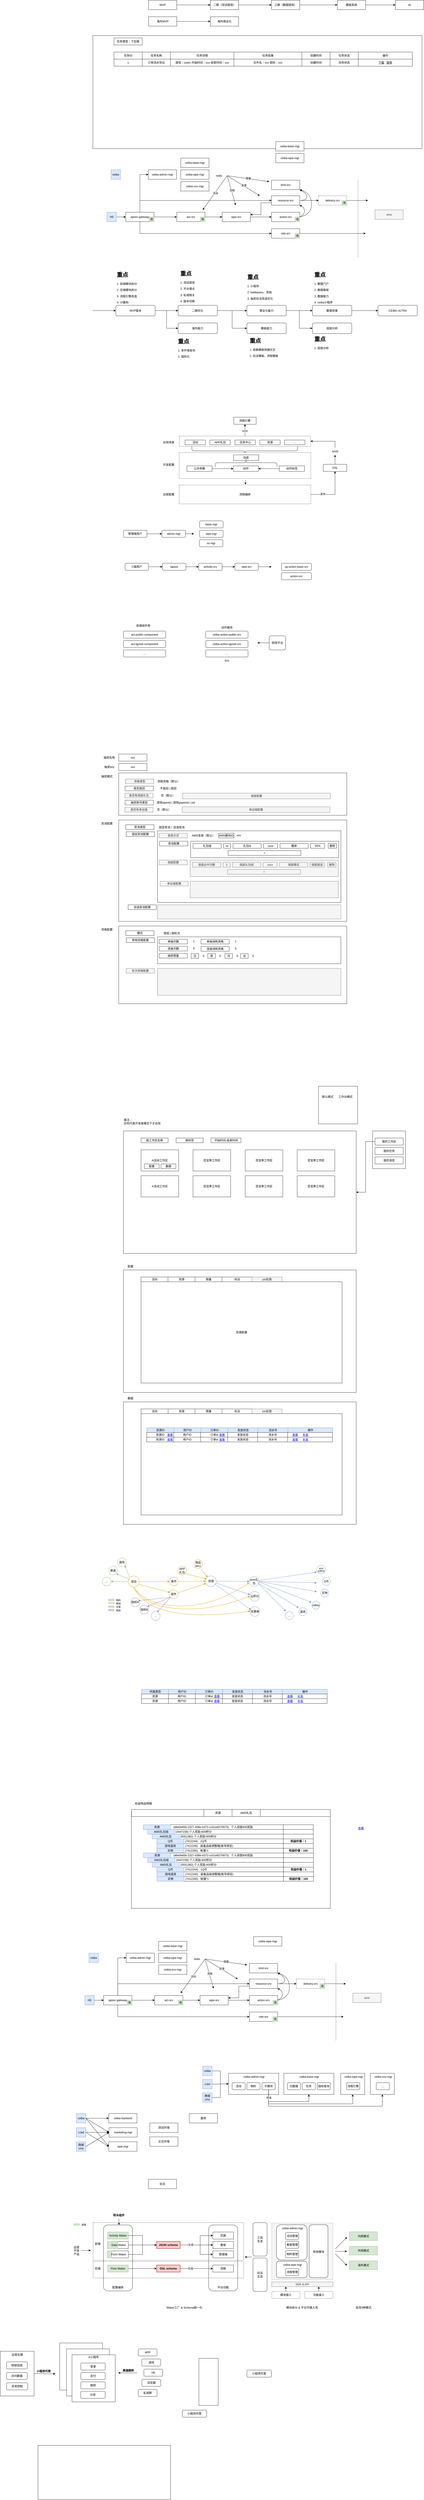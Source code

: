 <mxfile version="24.7.15">
  <diagram name="第 1 页" id="ZgOi2Y39SkQLw-ujJerj">
    <mxGraphModel dx="2455" dy="-663" grid="1" gridSize="10" guides="1" tooltips="1" connect="1" arrows="1" fold="1" page="1" pageScale="1" pageWidth="827" pageHeight="1169" math="0" shadow="0">
      <root>
        <mxCell id="0" />
        <mxCell id="1" parent="0" />
        <mxCell id="jpDm9ZDBSrUWAqoi2Hpj-279" value="" style="rounded=0;whiteSpace=wrap;html=1;" vertex="1" parent="1">
          <mxGeometry x="-791" y="11495" width="182" height="200" as="geometry" />
        </mxCell>
        <mxCell id="jpDm9ZDBSrUWAqoi2Hpj-267" value="" style="rounded=0;whiteSpace=wrap;html=1;" vertex="1" parent="1">
          <mxGeometry x="-762" y="11520" width="182" height="200" as="geometry" />
        </mxCell>
        <mxCell id="jpDm9ZDBSrUWAqoi2Hpj-266" value="" style="rounded=0;whiteSpace=wrap;html=1;" vertex="1" parent="1">
          <mxGeometry x="-883.37" y="11930" width="564" height="230" as="geometry" />
        </mxCell>
        <mxCell id="jpDm9ZDBSrUWAqoi2Hpj-258" value="" style="rounded=0;whiteSpace=wrap;html=1;" vertex="1" parent="1">
          <mxGeometry x="-738.71" y="11545" width="184" height="200" as="geometry" />
        </mxCell>
        <mxCell id="jpDm9ZDBSrUWAqoi2Hpj-241" value="" style="rounded=0;whiteSpace=wrap;html=1;fillColor=#f5f5f5;dashed=1;fontColor=#333333;strokeColor=#666666;" vertex="1" parent="1">
          <mxGeometry x="111" y="10986" width="260" height="240" as="geometry" />
        </mxCell>
        <mxCell id="717qAj1gempmEKdRWy29-5" value="" style="rounded=0;whiteSpace=wrap;html=1;" parent="1" vertex="1">
          <mxGeometry x="-540" y="5030" width="970" height="430" as="geometry" />
        </mxCell>
        <mxCell id="3KUTU8w4tKbYZ8TQ4dXh-48" style="edgeStyle=orthogonalEdgeStyle;rounded=0;orthogonalLoop=1;jettySize=auto;html=1;exitX=0.5;exitY=0;exitDx=0;exitDy=0;" parent="1" source="3KUTU8w4tKbYZ8TQ4dXh-47" target="3KUTU8w4tKbYZ8TQ4dXh-44" edge="1">
          <mxGeometry relative="1" as="geometry" />
        </mxCell>
        <mxCell id="3KUTU8w4tKbYZ8TQ4dXh-56" value="smid" style="edgeLabel;html=1;align=center;verticalAlign=middle;resizable=0;points=[];" parent="3KUTU8w4tKbYZ8TQ4dXh-48" vertex="1" connectable="0">
          <mxGeometry x="-0.105" y="3" relative="1" as="geometry">
            <mxPoint x="2" as="offset" />
          </mxGeometry>
        </mxCell>
        <mxCell id="3KUTU8w4tKbYZ8TQ4dXh-47" value="" style="rounded=0;whiteSpace=wrap;html=1;dashed=1;" parent="1" vertex="1">
          <mxGeometry x="-282" y="3400" width="558" height="44" as="geometry" />
        </mxCell>
        <mxCell id="Ghtx3EAqtWWajjNe9bTT-20" value="" style="rounded=0;whiteSpace=wrap;html=1;" parent="1" vertex="1">
          <mxGeometry x="-650" y="1700" width="1400" height="480" as="geometry" />
        </mxCell>
        <mxCell id="Ghtx3EAqtWWajjNe9bTT-14" style="edgeStyle=orthogonalEdgeStyle;rounded=0;orthogonalLoop=1;jettySize=auto;html=1;exitX=1;exitY=0.5;exitDx=0;exitDy=0;" parent="1" source="Ghtx3EAqtWWajjNe9bTT-1" target="Ghtx3EAqtWWajjNe9bTT-3" edge="1">
          <mxGeometry relative="1" as="geometry" />
        </mxCell>
        <mxCell id="Ghtx3EAqtWWajjNe9bTT-1" value="MVP" style="rounded=0;whiteSpace=wrap;html=1;" parent="1" vertex="1">
          <mxGeometry x="-413" y="1550" width="120" height="40" as="geometry" />
        </mxCell>
        <mxCell id="Ghtx3EAqtWWajjNe9bTT-13" style="edgeStyle=orthogonalEdgeStyle;rounded=0;orthogonalLoop=1;jettySize=auto;html=1;exitX=1;exitY=0.5;exitDx=0;exitDy=0;" parent="1" source="Ghtx3EAqtWWajjNe9bTT-2" target="Ghtx3EAqtWWajjNe9bTT-12" edge="1">
          <mxGeometry relative="1" as="geometry" />
        </mxCell>
        <mxCell id="Ghtx3EAqtWWajjNe9bTT-2" value="海外MVP" style="rounded=0;whiteSpace=wrap;html=1;" parent="1" vertex="1">
          <mxGeometry x="-413" y="1620" width="120" height="40" as="geometry" />
        </mxCell>
        <mxCell id="Ghtx3EAqtWWajjNe9bTT-8" style="edgeStyle=orthogonalEdgeStyle;rounded=0;orthogonalLoop=1;jettySize=auto;html=1;exitX=1;exitY=0.5;exitDx=0;exitDy=0;" parent="1" source="Ghtx3EAqtWWajjNe9bTT-3" target="Ghtx3EAqtWWajjNe9bTT-7" edge="1">
          <mxGeometry relative="1" as="geometry" />
        </mxCell>
        <mxCell id="Ghtx3EAqtWWajjNe9bTT-3" value="二期（测试提效）" style="rounded=0;whiteSpace=wrap;html=1;" parent="1" vertex="1">
          <mxGeometry x="-150" y="1550" width="120" height="40" as="geometry" />
        </mxCell>
        <mxCell id="Ghtx3EAqtWWajjNe9bTT-11" style="edgeStyle=orthogonalEdgeStyle;rounded=0;orthogonalLoop=1;jettySize=auto;html=1;exitX=1;exitY=0.5;exitDx=0;exitDy=0;" parent="1" source="Ghtx3EAqtWWajjNe9bTT-6" target="Ghtx3EAqtWWajjNe9bTT-10" edge="1">
          <mxGeometry relative="1" as="geometry" />
        </mxCell>
        <mxCell id="Ghtx3EAqtWWajjNe9bTT-6" value="模板系统" style="rounded=0;whiteSpace=wrap;html=1;" parent="1" vertex="1">
          <mxGeometry x="390" y="1550" width="120" height="40" as="geometry" />
        </mxCell>
        <mxCell id="Ghtx3EAqtWWajjNe9bTT-9" style="edgeStyle=orthogonalEdgeStyle;rounded=0;orthogonalLoop=1;jettySize=auto;html=1;exitX=1;exitY=0.5;exitDx=0;exitDy=0;" parent="1" source="Ghtx3EAqtWWajjNe9bTT-7" target="Ghtx3EAqtWWajjNe9bTT-6" edge="1">
          <mxGeometry relative="1" as="geometry" />
        </mxCell>
        <mxCell id="Ghtx3EAqtWWajjNe9bTT-7" value="三期（数据提效）" style="rounded=0;whiteSpace=wrap;html=1;" parent="1" vertex="1">
          <mxGeometry x="110" y="1550" width="120" height="40" as="geometry" />
        </mxCell>
        <mxCell id="Ghtx3EAqtWWajjNe9bTT-10" value="AI" style="rounded=0;whiteSpace=wrap;html=1;" parent="1" vertex="1">
          <mxGeometry x="637" y="1550" width="120" height="40" as="geometry" />
        </mxCell>
        <mxCell id="Ghtx3EAqtWWajjNe9bTT-12" value="海外商业化" style="rounded=0;whiteSpace=wrap;html=1;" parent="1" vertex="1">
          <mxGeometry x="-150" y="1620" width="120" height="40" as="geometry" />
        </mxCell>
        <mxCell id="Ghtx3EAqtWWajjNe9bTT-15" value="任务ID" style="rounded=0;whiteSpace=wrap;html=1;" parent="1" vertex="1">
          <mxGeometry x="-560" y="1770" width="120" height="30" as="geometry" />
        </mxCell>
        <mxCell id="Ghtx3EAqtWWajjNe9bTT-16" value="任务名称" style="rounded=0;whiteSpace=wrap;html=1;" parent="1" vertex="1">
          <mxGeometry x="-440" y="1770" width="120" height="30" as="geometry" />
        </mxCell>
        <mxCell id="Ghtx3EAqtWWajjNe9bTT-17" value="任务详情" style="rounded=0;whiteSpace=wrap;html=1;" parent="1" vertex="1">
          <mxGeometry x="-320" y="1770" width="270" height="30" as="geometry" />
        </mxCell>
        <mxCell id="Ghtx3EAqtWWajjNe9bTT-18" value="任务结果" style="rounded=0;whiteSpace=wrap;html=1;" parent="1" vertex="1">
          <mxGeometry x="-50" y="1770" width="289" height="30" as="geometry" />
        </mxCell>
        <mxCell id="Ghtx3EAqtWWajjNe9bTT-19" value="创建时间" style="rounded=0;whiteSpace=wrap;html=1;" parent="1" vertex="1">
          <mxGeometry x="239" y="1770" width="120" height="30" as="geometry" />
        </mxCell>
        <mxCell id="Ghtx3EAqtWWajjNe9bTT-21" value="任务状态" style="rounded=0;whiteSpace=wrap;html=1;" parent="1" vertex="1">
          <mxGeometry x="359" y="1770" width="120" height="30" as="geometry" />
        </mxCell>
        <mxCell id="Ghtx3EAqtWWajjNe9bTT-22" value="操作" style="rounded=0;whiteSpace=wrap;html=1;" parent="1" vertex="1">
          <mxGeometry x="479" y="1770" width="230" height="30" as="geometry" />
        </mxCell>
        <mxCell id="Ghtx3EAqtWWajjNe9bTT-39" value="1" style="rounded=0;whiteSpace=wrap;html=1;" parent="1" vertex="1">
          <mxGeometry x="-560" y="1800" width="120" height="30" as="geometry" />
        </mxCell>
        <mxCell id="Ghtx3EAqtWWajjNe9bTT-40" value="订单流水导出" style="rounded=0;whiteSpace=wrap;html=1;" parent="1" vertex="1">
          <mxGeometry x="-440" y="1800" width="120" height="30" as="geometry" />
        </mxCell>
        <mxCell id="Ghtx3EAqtWWajjNe9bTT-41" value="游戏：codm 开始时间：xxx 结束时间：xxx" style="rounded=0;whiteSpace=wrap;html=1;" parent="1" vertex="1">
          <mxGeometry x="-320" y="1800" width="270" height="30" as="geometry" />
        </mxCell>
        <mxCell id="Ghtx3EAqtWWajjNe9bTT-42" value="文件名：xxx 密码：xxx" style="rounded=0;whiteSpace=wrap;html=1;" parent="1" vertex="1">
          <mxGeometry x="-50" y="1800" width="289" height="30" as="geometry" />
        </mxCell>
        <mxCell id="Ghtx3EAqtWWajjNe9bTT-43" value="创建时间" style="rounded=0;whiteSpace=wrap;html=1;" parent="1" vertex="1">
          <mxGeometry x="239" y="1800" width="120" height="30" as="geometry" />
        </mxCell>
        <mxCell id="Ghtx3EAqtWWajjNe9bTT-44" value="任务状态" style="rounded=0;whiteSpace=wrap;html=1;" parent="1" vertex="1">
          <mxGeometry x="359" y="1800" width="120" height="30" as="geometry" />
        </mxCell>
        <mxCell id="Ghtx3EAqtWWajjNe9bTT-45" value="&lt;u&gt;下载&lt;/u&gt;&amp;nbsp; &amp;nbsp;&lt;u&gt;提审&lt;/u&gt;" style="rounded=0;whiteSpace=wrap;html=1;" parent="1" vertex="1">
          <mxGeometry x="479" y="1800" width="230" height="30" as="geometry" />
        </mxCell>
        <mxCell id="Ghtx3EAqtWWajjNe9bTT-46" value="任务类型：下拉框" style="rounded=0;whiteSpace=wrap;html=1;" parent="1" vertex="1">
          <mxGeometry x="-560" y="1710" width="120" height="30" as="geometry" />
        </mxCell>
        <mxCell id="Ghtx3EAqtWWajjNe9bTT-65" style="edgeStyle=orthogonalEdgeStyle;rounded=0;orthogonalLoop=1;jettySize=auto;html=1;exitX=1;exitY=0.5;exitDx=0;exitDy=0;" parent="1" source="Ghtx3EAqtWWajjNe9bTT-47" target="Ghtx3EAqtWWajjNe9bTT-48" edge="1">
          <mxGeometry relative="1" as="geometry" />
        </mxCell>
        <mxCell id="Ghtx3EAqtWWajjNe9bTT-66" style="edgeStyle=orthogonalEdgeStyle;rounded=0;orthogonalLoop=1;jettySize=auto;html=1;exitX=0.5;exitY=1;exitDx=0;exitDy=0;entryX=0;entryY=0.5;entryDx=0;entryDy=0;" parent="1" source="Ghtx3EAqtWWajjNe9bTT-47" target="Ghtx3EAqtWWajjNe9bTT-54" edge="1">
          <mxGeometry relative="1" as="geometry" />
        </mxCell>
        <mxCell id="Ghtx3EAqtWWajjNe9bTT-67" style="edgeStyle=orthogonalEdgeStyle;rounded=0;orthogonalLoop=1;jettySize=auto;html=1;exitX=0.5;exitY=0;exitDx=0;exitDy=0;entryX=0;entryY=0.5;entryDx=0;entryDy=0;" parent="1" source="Ghtx3EAqtWWajjNe9bTT-47" target="Ghtx3EAqtWWajjNe9bTT-52" edge="1">
          <mxGeometry relative="1" as="geometry" />
        </mxCell>
        <mxCell id="jpDm9ZDBSrUWAqoi2Hpj-32" style="edgeStyle=orthogonalEdgeStyle;rounded=0;orthogonalLoop=1;jettySize=auto;html=1;exitX=0.5;exitY=0;exitDx=0;exitDy=0;entryX=0;entryY=0.5;entryDx=0;entryDy=0;" edge="1" parent="1" source="Ghtx3EAqtWWajjNe9bTT-47" target="Ghtx3EAqtWWajjNe9bTT-78">
          <mxGeometry relative="1" as="geometry" />
        </mxCell>
        <mxCell id="Ghtx3EAqtWWajjNe9bTT-47" value="apisix gateway" style="rounded=0;whiteSpace=wrap;html=1;" parent="1" vertex="1">
          <mxGeometry x="-510" y="2450" width="120" height="40" as="geometry" />
        </mxCell>
        <mxCell id="Ghtx3EAqtWWajjNe9bTT-73" style="edgeStyle=orthogonalEdgeStyle;rounded=0;orthogonalLoop=1;jettySize=auto;html=1;exitX=1;exitY=0.5;exitDx=0;exitDy=0;" parent="1" source="Ghtx3EAqtWWajjNe9bTT-48" target="Ghtx3EAqtWWajjNe9bTT-49" edge="1">
          <mxGeometry relative="1" as="geometry" />
        </mxCell>
        <mxCell id="Ghtx3EAqtWWajjNe9bTT-48" value="act-srv" style="rounded=0;whiteSpace=wrap;html=1;" parent="1" vertex="1">
          <mxGeometry x="-293" y="2450" width="120" height="40" as="geometry" />
        </mxCell>
        <mxCell id="Ghtx3EAqtWWajjNe9bTT-64" style="edgeStyle=orthogonalEdgeStyle;rounded=0;orthogonalLoop=1;jettySize=auto;html=1;exitX=1;exitY=0.5;exitDx=0;exitDy=0;" parent="1" source="Ghtx3EAqtWWajjNe9bTT-49" target="Ghtx3EAqtWWajjNe9bTT-51" edge="1">
          <mxGeometry relative="1" as="geometry" />
        </mxCell>
        <mxCell id="Ghtx3EAqtWWajjNe9bTT-49" value="wpe-srv" style="rounded=0;whiteSpace=wrap;html=1;" parent="1" vertex="1">
          <mxGeometry x="-100" y="2450" width="120" height="40" as="geometry" />
        </mxCell>
        <mxCell id="Ghtx3EAqtWWajjNe9bTT-51" value="action-srv" style="rounded=0;whiteSpace=wrap;html=1;" parent="1" vertex="1">
          <mxGeometry x="110" y="2450" width="120" height="40" as="geometry" />
        </mxCell>
        <mxCell id="Ghtx3EAqtWWajjNe9bTT-74" style="edgeStyle=orthogonalEdgeStyle;rounded=0;orthogonalLoop=1;jettySize=auto;html=1;exitX=1;exitY=0.5;exitDx=0;exitDy=0;" parent="1" source="Ghtx3EAqtWWajjNe9bTT-52" target="Ghtx3EAqtWWajjNe9bTT-55" edge="1">
          <mxGeometry relative="1" as="geometry" />
        </mxCell>
        <mxCell id="Ghtx3EAqtWWajjNe9bTT-75" style="edgeStyle=orthogonalEdgeStyle;rounded=0;orthogonalLoop=1;jettySize=auto;html=1;exitX=0;exitY=0.5;exitDx=0;exitDy=0;entryX=1;entryY=0.25;entryDx=0;entryDy=0;" parent="1" source="Ghtx3EAqtWWajjNe9bTT-52" target="Ghtx3EAqtWWajjNe9bTT-49" edge="1">
          <mxGeometry relative="1" as="geometry">
            <Array as="points">
              <mxPoint x="110" y="2410" />
              <mxPoint x="65" y="2410" />
              <mxPoint x="65" y="2460" />
            </Array>
          </mxGeometry>
        </mxCell>
        <mxCell id="Ghtx3EAqtWWajjNe9bTT-53" value="limit-srv" style="rounded=0;whiteSpace=wrap;html=1;" parent="1" vertex="1">
          <mxGeometry x="110" y="2314" width="120" height="40" as="geometry" />
        </mxCell>
        <mxCell id="Ghtx3EAqtWWajjNe9bTT-52" value="resource-srv" style="rounded=0;whiteSpace=wrap;html=1;" parent="1" vertex="1">
          <mxGeometry x="110" y="2380" width="120" height="40" as="geometry" />
        </mxCell>
        <mxCell id="Ghtx3EAqtWWajjNe9bTT-57" style="edgeStyle=orthogonalEdgeStyle;rounded=0;orthogonalLoop=1;jettySize=auto;html=1;exitX=1;exitY=0.5;exitDx=0;exitDy=0;" parent="1" source="Ghtx3EAqtWWajjNe9bTT-54" edge="1">
          <mxGeometry relative="1" as="geometry">
            <mxPoint x="510" y="2540" as="targetPoint" />
          </mxGeometry>
        </mxCell>
        <mxCell id="Ghtx3EAqtWWajjNe9bTT-54" value="role-srv" style="rounded=0;whiteSpace=wrap;html=1;" parent="1" vertex="1">
          <mxGeometry x="110" y="2520" width="120" height="40" as="geometry" />
        </mxCell>
        <mxCell id="Ghtx3EAqtWWajjNe9bTT-58" style="edgeStyle=orthogonalEdgeStyle;rounded=0;orthogonalLoop=1;jettySize=auto;html=1;exitX=1;exitY=0.5;exitDx=0;exitDy=0;" parent="1" source="Ghtx3EAqtWWajjNe9bTT-55" edge="1">
          <mxGeometry relative="1" as="geometry">
            <mxPoint x="520" y="2400" as="targetPoint" />
          </mxGeometry>
        </mxCell>
        <mxCell id="Ghtx3EAqtWWajjNe9bTT-55" value="delivery-srv" style="rounded=0;whiteSpace=wrap;html=1;dashed=1;" parent="1" vertex="1">
          <mxGeometry x="310" y="2380" width="120" height="40" as="geometry" />
        </mxCell>
        <mxCell id="Ghtx3EAqtWWajjNe9bTT-62" value="ams" style="rounded=0;whiteSpace=wrap;html=1;fillColor=#f5f5f5;fontColor=#333333;strokeColor=#666666;" parent="1" vertex="1">
          <mxGeometry x="550" y="2440" width="120" height="40" as="geometry" />
        </mxCell>
        <mxCell id="Ghtx3EAqtWWajjNe9bTT-63" value="" style="endArrow=none;dashed=1;html=1;rounded=0;" parent="1" edge="1">
          <mxGeometry width="50" height="50" relative="1" as="geometry">
            <mxPoint x="478" y="2640" as="sourcePoint" />
            <mxPoint x="478" y="2310" as="targetPoint" />
          </mxGeometry>
        </mxCell>
        <mxCell id="Ghtx3EAqtWWajjNe9bTT-68" value="" style="curved=1;endArrow=classic;html=1;rounded=0;exitX=1;exitY=0.5;exitDx=0;exitDy=0;entryX=1;entryY=1;entryDx=0;entryDy=0;" parent="1" source="Ghtx3EAqtWWajjNe9bTT-51" target="Ghtx3EAqtWWajjNe9bTT-53" edge="1">
          <mxGeometry width="50" height="50" relative="1" as="geometry">
            <mxPoint y="2320" as="sourcePoint" />
            <mxPoint x="50" y="2270" as="targetPoint" />
            <Array as="points">
              <mxPoint x="280" y="2460" />
              <mxPoint x="280" y="2370" />
            </Array>
          </mxGeometry>
        </mxCell>
        <mxCell id="Ghtx3EAqtWWajjNe9bTT-70" value="" style="curved=1;endArrow=classic;html=1;rounded=0;exitX=1;exitY=0.5;exitDx=0;exitDy=0;entryX=1;entryY=1;entryDx=0;entryDy=0;" parent="1" source="Ghtx3EAqtWWajjNe9bTT-52" target="Ghtx3EAqtWWajjNe9bTT-53" edge="1">
          <mxGeometry width="50" height="50" relative="1" as="geometry">
            <mxPoint x="240" y="2480" as="sourcePoint" />
            <mxPoint x="240" y="2364" as="targetPoint" />
            <Array as="points">
              <mxPoint x="260" y="2400" />
              <mxPoint x="260" y="2370" />
            </Array>
          </mxGeometry>
        </mxCell>
        <mxCell id="Ghtx3EAqtWWajjNe9bTT-72" value="" style="curved=1;endArrow=classic;html=1;rounded=0;exitX=1;exitY=0.5;exitDx=0;exitDy=0;entryX=1;entryY=1;entryDx=0;entryDy=0;" parent="1" source="Ghtx3EAqtWWajjNe9bTT-51" edge="1">
          <mxGeometry width="50" height="50" relative="1" as="geometry">
            <mxPoint x="230" y="2466" as="sourcePoint" />
            <mxPoint x="230" y="2420" as="targetPoint" />
            <Array as="points">
              <mxPoint x="250" y="2460" />
              <mxPoint x="250" y="2430" />
            </Array>
          </mxGeometry>
        </mxCell>
        <mxCell id="Ghtx3EAqtWWajjNe9bTT-77" style="edgeStyle=orthogonalEdgeStyle;rounded=0;orthogonalLoop=1;jettySize=auto;html=1;exitX=1;exitY=0.5;exitDx=0;exitDy=0;" parent="1" source="Ghtx3EAqtWWajjNe9bTT-76" target="Ghtx3EAqtWWajjNe9bTT-47" edge="1">
          <mxGeometry relative="1" as="geometry" />
        </mxCell>
        <mxCell id="Ghtx3EAqtWWajjNe9bTT-76" value="H5" style="rounded=0;whiteSpace=wrap;html=1;fillColor=#dae8fc;strokeColor=#6c8ebf;" parent="1" vertex="1">
          <mxGeometry x="-590" y="2450" width="40" height="40" as="geometry" />
        </mxCell>
        <mxCell id="Ghtx3EAqtWWajjNe9bTT-78" value="ceiba-admin-mgr" style="rounded=0;whiteSpace=wrap;html=1;" parent="1" vertex="1">
          <mxGeometry x="-414" y="2270" width="120" height="40" as="geometry" />
        </mxCell>
        <mxCell id="Ghtx3EAqtWWajjNe9bTT-79" value="ceiba" style="rounded=0;whiteSpace=wrap;html=1;fillColor=#dae8fc;strokeColor=#6c8ebf;" parent="1" vertex="1">
          <mxGeometry x="-572.59" y="2270" width="40" height="40" as="geometry" />
        </mxCell>
        <mxCell id="Ghtx3EAqtWWajjNe9bTT-83" value="redis" style="text;html=1;align=center;verticalAlign=middle;resizable=0;points=[];autosize=1;strokeColor=none;fillColor=none;" parent="1" vertex="1">
          <mxGeometry x="-138.59" y="2280" width="50" height="30" as="geometry" />
        </mxCell>
        <mxCell id="Ghtx3EAqtWWajjNe9bTT-84" value="" style="endArrow=classic;html=1;rounded=0;" parent="1" edge="1">
          <mxGeometry width="50" height="50" relative="1" as="geometry">
            <mxPoint x="-78.59" y="2295" as="sourcePoint" />
            <mxPoint x="100" y="2320" as="targetPoint" />
          </mxGeometry>
        </mxCell>
        <mxCell id="Ghtx3EAqtWWajjNe9bTT-85" value="限量" style="edgeLabel;html=1;align=center;verticalAlign=middle;resizable=0;points=[];" parent="Ghtx3EAqtWWajjNe9bTT-84" vertex="1" connectable="0">
          <mxGeometry x="-0.001" y="2" relative="1" as="geometry">
            <mxPoint as="offset" />
          </mxGeometry>
        </mxCell>
        <mxCell id="Ghtx3EAqtWWajjNe9bTT-86" value="" style="endArrow=classic;html=1;rounded=0;" parent="1" edge="1">
          <mxGeometry width="50" height="50" relative="1" as="geometry">
            <mxPoint x="-78.59" y="2295" as="sourcePoint" />
            <mxPoint x="60" y="2380" as="targetPoint" />
          </mxGeometry>
        </mxCell>
        <mxCell id="Ghtx3EAqtWWajjNe9bTT-87" value="资源" style="edgeLabel;html=1;align=center;verticalAlign=middle;resizable=0;points=[];" parent="Ghtx3EAqtWWajjNe9bTT-86" vertex="1" connectable="0">
          <mxGeometry x="-0.001" y="2" relative="1" as="geometry">
            <mxPoint as="offset" />
          </mxGeometry>
        </mxCell>
        <mxCell id="Ghtx3EAqtWWajjNe9bTT-89" value="" style="endArrow=classic;html=1;rounded=0;" parent="1" edge="1">
          <mxGeometry width="50" height="50" relative="1" as="geometry">
            <mxPoint x="-78.59" y="2295" as="sourcePoint" />
            <mxPoint x="-42.59" y="2420" as="targetPoint" />
          </mxGeometry>
        </mxCell>
        <mxCell id="Ghtx3EAqtWWajjNe9bTT-90" value="流程" style="edgeLabel;html=1;align=center;verticalAlign=middle;resizable=0;points=[];" parent="Ghtx3EAqtWWajjNe9bTT-89" vertex="1" connectable="0">
          <mxGeometry x="-0.001" y="2" relative="1" as="geometry">
            <mxPoint as="offset" />
          </mxGeometry>
        </mxCell>
        <mxCell id="Ghtx3EAqtWWajjNe9bTT-94" value="" style="endArrow=classic;html=1;rounded=0;" parent="1" edge="1">
          <mxGeometry width="50" height="50" relative="1" as="geometry">
            <mxPoint x="-78.59" y="2295" as="sourcePoint" />
            <mxPoint x="-182.59" y="2440" as="targetPoint" />
          </mxGeometry>
        </mxCell>
        <mxCell id="Ghtx3EAqtWWajjNe9bTT-95" value="活动" style="edgeLabel;html=1;align=center;verticalAlign=middle;resizable=0;points=[];" parent="Ghtx3EAqtWWajjNe9bTT-94" vertex="1" connectable="0">
          <mxGeometry x="-0.001" y="2" relative="1" as="geometry">
            <mxPoint as="offset" />
          </mxGeometry>
        </mxCell>
        <mxCell id="Ghtx3EAqtWWajjNe9bTT-114" value="" style="group" parent="1" vertex="1" connectable="0">
          <mxGeometry x="-650" y="2845" width="1380" height="120" as="geometry" />
        </mxCell>
        <mxCell id="Ghtx3EAqtWWajjNe9bTT-115" value="MVP版本" style="rounded=1;whiteSpace=wrap;html=1;" parent="Ghtx3EAqtWWajjNe9bTT-114" vertex="1">
          <mxGeometry x="97.576" width="167.273" height="45" as="geometry" />
        </mxCell>
        <mxCell id="Ghtx3EAqtWWajjNe9bTT-116" value="二期优化" style="rounded=1;whiteSpace=wrap;html=1;" parent="Ghtx3EAqtWWajjNe9bTT-114" vertex="1">
          <mxGeometry x="362.424" width="167.273" height="45" as="geometry" />
        </mxCell>
        <mxCell id="Ghtx3EAqtWWajjNe9bTT-117" style="edgeStyle=orthogonalEdgeStyle;rounded=0;orthogonalLoop=1;jettySize=auto;html=1;exitX=1;exitY=0.5;exitDx=0;exitDy=0;" parent="Ghtx3EAqtWWajjNe9bTT-114" source="Ghtx3EAqtWWajjNe9bTT-115" target="Ghtx3EAqtWWajjNe9bTT-116" edge="1">
          <mxGeometry relative="1" as="geometry" />
        </mxCell>
        <mxCell id="Ghtx3EAqtWWajjNe9bTT-118" value="海外能力" style="rounded=1;whiteSpace=wrap;html=1;" parent="Ghtx3EAqtWWajjNe9bTT-114" vertex="1">
          <mxGeometry x="362.424" y="75" width="167.273" height="45" as="geometry" />
        </mxCell>
        <mxCell id="Ghtx3EAqtWWajjNe9bTT-119" style="edgeStyle=orthogonalEdgeStyle;rounded=0;orthogonalLoop=1;jettySize=auto;html=1;exitX=1;exitY=0.5;exitDx=0;exitDy=0;entryX=0;entryY=0.5;entryDx=0;entryDy=0;" parent="Ghtx3EAqtWWajjNe9bTT-114" source="Ghtx3EAqtWWajjNe9bTT-115" target="Ghtx3EAqtWWajjNe9bTT-118" edge="1">
          <mxGeometry relative="1" as="geometry" />
        </mxCell>
        <mxCell id="Ghtx3EAqtWWajjNe9bTT-120" value="商业化能力" style="rounded=1;whiteSpace=wrap;html=1;" parent="Ghtx3EAqtWWajjNe9bTT-114" vertex="1">
          <mxGeometry x="655.152" width="167.273" height="45" as="geometry" />
        </mxCell>
        <mxCell id="Ghtx3EAqtWWajjNe9bTT-121" style="edgeStyle=orthogonalEdgeStyle;rounded=0;orthogonalLoop=1;jettySize=auto;html=1;exitX=1;exitY=0.5;exitDx=0;exitDy=0;" parent="Ghtx3EAqtWWajjNe9bTT-114" source="Ghtx3EAqtWWajjNe9bTT-116" target="Ghtx3EAqtWWajjNe9bTT-120" edge="1">
          <mxGeometry relative="1" as="geometry" />
        </mxCell>
        <mxCell id="Ghtx3EAqtWWajjNe9bTT-122" value="模板能力" style="rounded=1;whiteSpace=wrap;html=1;" parent="Ghtx3EAqtWWajjNe9bTT-114" vertex="1">
          <mxGeometry x="655.152" y="75" width="167.273" height="45" as="geometry" />
        </mxCell>
        <mxCell id="Ghtx3EAqtWWajjNe9bTT-123" style="edgeStyle=orthogonalEdgeStyle;rounded=0;orthogonalLoop=1;jettySize=auto;html=1;exitX=1;exitY=0.5;exitDx=0;exitDy=0;entryX=0;entryY=0.5;entryDx=0;entryDy=0;" parent="Ghtx3EAqtWWajjNe9bTT-114" source="Ghtx3EAqtWWajjNe9bTT-116" target="Ghtx3EAqtWWajjNe9bTT-122" edge="1">
          <mxGeometry relative="1" as="geometry" />
        </mxCell>
        <mxCell id="Ghtx3EAqtWWajjNe9bTT-124" value="数据效果" style="rounded=1;whiteSpace=wrap;html=1;" parent="Ghtx3EAqtWWajjNe9bTT-114" vertex="1">
          <mxGeometry x="933.939" width="167.273" height="45" as="geometry" />
        </mxCell>
        <mxCell id="Ghtx3EAqtWWajjNe9bTT-125" style="edgeStyle=orthogonalEdgeStyle;rounded=0;orthogonalLoop=1;jettySize=auto;html=1;exitX=1;exitY=0.5;exitDx=0;exitDy=0;" parent="Ghtx3EAqtWWajjNe9bTT-114" source="Ghtx3EAqtWWajjNe9bTT-120" target="Ghtx3EAqtWWajjNe9bTT-124" edge="1">
          <mxGeometry relative="1" as="geometry" />
        </mxCell>
        <mxCell id="Ghtx3EAqtWWajjNe9bTT-126" value="投放分析" style="rounded=1;whiteSpace=wrap;html=1;" parent="Ghtx3EAqtWWajjNe9bTT-114" vertex="1">
          <mxGeometry x="933.939" y="75" width="167.273" height="45" as="geometry" />
        </mxCell>
        <mxCell id="Ghtx3EAqtWWajjNe9bTT-127" style="edgeStyle=orthogonalEdgeStyle;rounded=0;orthogonalLoop=1;jettySize=auto;html=1;exitX=1;exitY=0.5;exitDx=0;exitDy=0;entryX=0;entryY=0.5;entryDx=0;entryDy=0;" parent="Ghtx3EAqtWWajjNe9bTT-114" source="Ghtx3EAqtWWajjNe9bTT-120" target="Ghtx3EAqtWWajjNe9bTT-126" edge="1">
          <mxGeometry relative="1" as="geometry" />
        </mxCell>
        <mxCell id="Ghtx3EAqtWWajjNe9bTT-128" value="CEIBA ULTRA" style="rounded=1;whiteSpace=wrap;html=1;" parent="Ghtx3EAqtWWajjNe9bTT-114" vertex="1">
          <mxGeometry x="1212.727" width="167.273" height="45" as="geometry" />
        </mxCell>
        <mxCell id="Ghtx3EAqtWWajjNe9bTT-129" style="edgeStyle=orthogonalEdgeStyle;rounded=0;orthogonalLoop=1;jettySize=auto;html=1;exitX=1;exitY=0.5;exitDx=0;exitDy=0;entryX=0;entryY=0.5;entryDx=0;entryDy=0;" parent="Ghtx3EAqtWWajjNe9bTT-114" source="Ghtx3EAqtWWajjNe9bTT-124" target="Ghtx3EAqtWWajjNe9bTT-128" edge="1">
          <mxGeometry relative="1" as="geometry">
            <mxPoint x="1240.606" y="22.034" as="targetPoint" />
          </mxGeometry>
        </mxCell>
        <mxCell id="Ghtx3EAqtWWajjNe9bTT-130" value="" style="endArrow=classic;html=1;rounded=0;entryX=0;entryY=0.5;entryDx=0;entryDy=0;" parent="Ghtx3EAqtWWajjNe9bTT-114" target="Ghtx3EAqtWWajjNe9bTT-115" edge="1">
          <mxGeometry width="50" height="50" relative="1" as="geometry">
            <mxPoint y="22.5" as="sourcePoint" />
            <mxPoint x="83.636" as="targetPoint" />
          </mxGeometry>
        </mxCell>
        <mxCell id="Ghtx3EAqtWWajjNe9bTT-131" value="&lt;h1 style=&quot;margin-top: 0px;&quot;&gt;重点&lt;/h1&gt;&lt;p&gt;1. 小程序&lt;/p&gt;&lt;p&gt;2. battlepass、竞拍&lt;/p&gt;&lt;p&gt;3. 抽奖玩法改造优化&lt;/p&gt;" style="text;html=1;whiteSpace=wrap;overflow=hidden;rounded=0;" parent="1" vertex="1">
          <mxGeometry x="4.5" y="2705" width="180" height="120" as="geometry" />
        </mxCell>
        <mxCell id="Ghtx3EAqtWWajjNe9bTT-132" value="&lt;h1 style=&quot;margin-top: 0px;&quot;&gt;重点&lt;/h1&gt;&lt;p&gt;1. 测试提效&lt;/p&gt;&lt;p&gt;&lt;span style=&quot;background-color: initial;&quot;&gt;2. 平台埋点&lt;/span&gt;&lt;/p&gt;&lt;p&gt;3. 私域相关&lt;/p&gt;&lt;p&gt;4. 版本切换&lt;/p&gt;" style="text;html=1;whiteSpace=wrap;overflow=hidden;rounded=0;" parent="1" vertex="1">
          <mxGeometry x="-280" y="2690" width="180" height="160" as="geometry" />
        </mxCell>
        <mxCell id="Ghtx3EAqtWWajjNe9bTT-133" value="&lt;h1 style=&quot;margin-top: 0px;&quot;&gt;重点&lt;/h1&gt;&lt;p&gt;1. 多环境发布&lt;/p&gt;&lt;p&gt;&lt;span style=&quot;background-color: initial;&quot;&gt;2. 国际化&lt;/span&gt;&lt;/p&gt;" style="text;html=1;whiteSpace=wrap;overflow=hidden;rounded=0;" parent="1" vertex="1">
          <mxGeometry x="-290" y="2978" width="180" height="120" as="geometry" />
        </mxCell>
        <mxCell id="Ghtx3EAqtWWajjNe9bTT-134" value="&lt;h1 style=&quot;margin-top: 0px;&quot;&gt;重点&lt;/h1&gt;&lt;p&gt;1. 前端模块拆分&lt;/p&gt;&lt;p&gt;&lt;span style=&quot;background-color: initial;&quot;&gt;2. 后端模块拆分&lt;/span&gt;&lt;/p&gt;&lt;p&gt;3. 流程引擎改造&lt;/p&gt;&lt;p&gt;4. UI重构&lt;/p&gt;" style="text;html=1;whiteSpace=wrap;overflow=hidden;rounded=0;spacing=2;" parent="1" vertex="1">
          <mxGeometry x="-550" y="2695" width="180" height="150" as="geometry" />
        </mxCell>
        <mxCell id="Ghtx3EAqtWWajjNe9bTT-135" value="&lt;h1 style=&quot;margin-top: 0px;&quot;&gt;重点&lt;/h1&gt;&lt;p&gt;1. 依赖模板快捷交互&lt;/p&gt;&lt;p&gt;&lt;span style=&quot;background-color: initial;&quot;&gt;2. 玩法模板、&lt;/span&gt;&lt;span style=&quot;background-color: initial;&quot;&gt;流程模板&lt;/span&gt;&lt;/p&gt;" style="text;html=1;whiteSpace=wrap;overflow=hidden;rounded=0;spacing=2;" parent="1" vertex="1">
          <mxGeometry x="15" y="2975" width="180" height="115" as="geometry" />
        </mxCell>
        <mxCell id="Ghtx3EAqtWWajjNe9bTT-136" value="&lt;h1 style=&quot;margin-top: 0px;&quot;&gt;重点&lt;/h1&gt;&lt;p&gt;1. 数据门户&lt;/p&gt;&lt;p&gt;&lt;span style=&quot;background-color: initial;&quot;&gt;2. 数据看板&lt;/span&gt;&lt;/p&gt;&lt;p&gt;3. 数据能力&lt;/p&gt;&lt;p&gt;4. ceiba小程序&lt;/p&gt;" style="text;html=1;whiteSpace=wrap;overflow=hidden;rounded=0;spacing=2;" parent="1" vertex="1">
          <mxGeometry x="290" y="2695" width="180" height="150" as="geometry" />
        </mxCell>
        <mxCell id="Ghtx3EAqtWWajjNe9bTT-137" value="&lt;h1 style=&quot;margin-top: 0px;&quot;&gt;重点&lt;/h1&gt;&lt;p&gt;1. 投放分析&lt;/p&gt;" style="text;html=1;whiteSpace=wrap;overflow=hidden;rounded=0;spacing=2;" parent="1" vertex="1">
          <mxGeometry x="290" y="2968" width="180" height="82" as="geometry" />
        </mxCell>
        <mxCell id="Ghtx3EAqtWWajjNe9bTT-138" value="改" style="rounded=0;whiteSpace=wrap;html=1;fillColor=#d5e8d4;strokeColor=#82b366;" parent="1" vertex="1">
          <mxGeometry x="-193" y="2470" width="20" height="20" as="geometry" />
        </mxCell>
        <mxCell id="Ghtx3EAqtWWajjNe9bTT-139" value="改" style="rounded=0;whiteSpace=wrap;html=1;fillColor=#d5e8d4;strokeColor=#82b366;" parent="1" vertex="1">
          <mxGeometry x="210" y="2540" width="20" height="20" as="geometry" />
        </mxCell>
        <mxCell id="Ghtx3EAqtWWajjNe9bTT-140" value="改" style="rounded=0;whiteSpace=wrap;html=1;fillColor=#d5e8d4;strokeColor=#82b366;" parent="1" vertex="1">
          <mxGeometry x="210" y="2470" width="20" height="20" as="geometry" />
        </mxCell>
        <mxCell id="Ghtx3EAqtWWajjNe9bTT-141" value="改" style="rounded=0;whiteSpace=wrap;html=1;fillColor=#d5e8d4;strokeColor=#82b366;" parent="1" vertex="1">
          <mxGeometry x="410" y="2400" width="20" height="20" as="geometry" />
        </mxCell>
        <mxCell id="Ghtx3EAqtWWajjNe9bTT-142" value="改" style="rounded=0;whiteSpace=wrap;html=1;fillColor=#d5e8d4;strokeColor=#82b366;" parent="1" vertex="1">
          <mxGeometry x="-410" y="2470" width="20" height="20" as="geometry" />
        </mxCell>
        <mxCell id="3KUTU8w4tKbYZ8TQ4dXh-25" style="edgeStyle=orthogonalEdgeStyle;rounded=0;orthogonalLoop=1;jettySize=auto;html=1;exitX=0.5;exitY=0;exitDx=0;exitDy=0;" parent="1" source="3KUTU8w4tKbYZ8TQ4dXh-6" target="3KUTU8w4tKbYZ8TQ4dXh-20" edge="1">
          <mxGeometry relative="1" as="geometry" />
        </mxCell>
        <mxCell id="3KUTU8w4tKbYZ8TQ4dXh-6" value="DSL" style="rounded=0;whiteSpace=wrap;html=1;" parent="1" vertex="1">
          <mxGeometry x="330" y="3520" width="100" height="30" as="geometry" />
        </mxCell>
        <mxCell id="3KUTU8w4tKbYZ8TQ4dXh-7" value="流程编排" style="rounded=0;whiteSpace=wrap;html=1;dashed=1;" parent="1" vertex="1">
          <mxGeometry x="-283" y="3608" width="560" height="80" as="geometry" />
        </mxCell>
        <mxCell id="3KUTU8w4tKbYZ8TQ4dXh-50" style="edgeStyle=orthogonalEdgeStyle;rounded=0;orthogonalLoop=1;jettySize=auto;html=1;entryX=1;entryY=0.5;entryDx=0;entryDy=0;" parent="1" source="3KUTU8w4tKbYZ8TQ4dXh-20" target="3KUTU8w4tKbYZ8TQ4dXh-47" edge="1">
          <mxGeometry relative="1" as="geometry">
            <Array as="points">
              <mxPoint x="380" y="3422" />
            </Array>
          </mxGeometry>
        </mxCell>
        <mxCell id="3KUTU8w4tKbYZ8TQ4dXh-20" value="smid" style="text;html=1;align=center;verticalAlign=middle;resizable=0;points=[];autosize=1;strokeColor=none;fillColor=none;" parent="1" vertex="1">
          <mxGeometry x="355" y="3450" width="50" height="30" as="geometry" />
        </mxCell>
        <mxCell id="3KUTU8w4tKbYZ8TQ4dXh-23" style="edgeStyle=orthogonalEdgeStyle;rounded=0;orthogonalLoop=1;jettySize=auto;html=1;exitX=1;exitY=0.5;exitDx=0;exitDy=0;entryX=0.5;entryY=1;entryDx=0;entryDy=0;entryPerimeter=0;" parent="1" source="3KUTU8w4tKbYZ8TQ4dXh-7" target="3KUTU8w4tKbYZ8TQ4dXh-6" edge="1">
          <mxGeometry relative="1" as="geometry" />
        </mxCell>
        <mxCell id="3KUTU8w4tKbYZ8TQ4dXh-24" value="发布" style="edgeLabel;html=1;align=center;verticalAlign=middle;resizable=0;points=[];" parent="3KUTU8w4tKbYZ8TQ4dXh-23" vertex="1" connectable="0">
          <mxGeometry x="-0.332" y="2" relative="1" as="geometry">
            <mxPoint x="-16" as="offset" />
          </mxGeometry>
        </mxCell>
        <mxCell id="3KUTU8w4tKbYZ8TQ4dXh-42" value="" style="group" parent="1" vertex="1" connectable="0">
          <mxGeometry x="-258" y="3417" width="510" height="20" as="geometry" />
        </mxCell>
        <mxCell id="3KUTU8w4tKbYZ8TQ4dXh-26" value="活动" style="rounded=0;whiteSpace=wrap;html=1;" parent="3KUTU8w4tKbYZ8TQ4dXh-42" vertex="1">
          <mxGeometry width="86.735" height="20" as="geometry" />
        </mxCell>
        <mxCell id="3KUTU8w4tKbYZ8TQ4dXh-27" value="APP礼包" style="rounded=0;whiteSpace=wrap;html=1;" parent="3KUTU8w4tKbYZ8TQ4dXh-42" vertex="1">
          <mxGeometry x="105.527" width="86.735" height="20" as="geometry" />
        </mxCell>
        <mxCell id="3KUTU8w4tKbYZ8TQ4dXh-28" value="任务中心" style="rounded=0;whiteSpace=wrap;html=1;" parent="3KUTU8w4tKbYZ8TQ4dXh-42" vertex="1">
          <mxGeometry x="212.5" width="86.735" height="20" as="geometry" />
        </mxCell>
        <mxCell id="3KUTU8w4tKbYZ8TQ4dXh-29" value="资源" style="rounded=0;whiteSpace=wrap;html=1;" parent="3KUTU8w4tKbYZ8TQ4dXh-42" vertex="1">
          <mxGeometry x="318.027" width="86.735" height="20" as="geometry" />
        </mxCell>
        <mxCell id="3KUTU8w4tKbYZ8TQ4dXh-41" value="..." style="rounded=0;whiteSpace=wrap;html=1;" parent="3KUTU8w4tKbYZ8TQ4dXh-42" vertex="1">
          <mxGeometry x="423.265" width="86.735" height="20" as="geometry" />
        </mxCell>
        <mxCell id="3KUTU8w4tKbYZ8TQ4dXh-43" value="" style="shape=curlyBracket;whiteSpace=wrap;html=1;rounded=1;flipH=1;labelPosition=right;verticalLabelPosition=middle;align=left;verticalAlign=middle;rotation=90;" parent="1" vertex="1">
          <mxGeometry x="-24" y="3238" width="40" height="450" as="geometry" />
        </mxCell>
        <mxCell id="3KUTU8w4tKbYZ8TQ4dXh-44" value="流程引擎" style="rounded=0;whiteSpace=wrap;html=1;" parent="1" vertex="1">
          <mxGeometry x="-50.617" y="3320" width="95.238" height="30" as="geometry" />
        </mxCell>
        <mxCell id="3KUTU8w4tKbYZ8TQ4dXh-49" value="应用场景" style="text;html=1;align=center;verticalAlign=middle;resizable=0;points=[];autosize=1;strokeColor=none;fillColor=none;" parent="1" vertex="1">
          <mxGeometry x="-363" y="3412" width="70" height="30" as="geometry" />
        </mxCell>
        <mxCell id="3KUTU8w4tKbYZ8TQ4dXh-51" value="" style="endArrow=classic;html=1;rounded=0;" parent="1" edge="1">
          <mxGeometry width="50" height="50" relative="1" as="geometry">
            <mxPoint x="-1" y="3586" as="sourcePoint" />
            <mxPoint x="-1" y="3606" as="targetPoint" />
          </mxGeometry>
        </mxCell>
        <mxCell id="3KUTU8w4tKbYZ8TQ4dXh-53" value="" style="group" parent="1" vertex="1" connectable="0">
          <mxGeometry x="-250" y="3480" width="560" height="100" as="geometry" />
        </mxCell>
        <mxCell id="3KUTU8w4tKbYZ8TQ4dXh-52" value="" style="rounded=0;whiteSpace=wrap;html=1;dashed=1;" parent="3KUTU8w4tKbYZ8TQ4dXh-53" vertex="1">
          <mxGeometry x="-33" y="-10" width="560" height="110" as="geometry" />
        </mxCell>
        <mxCell id="3KUTU8w4tKbYZ8TQ4dXh-1" value="场景" style="rounded=0;whiteSpace=wrap;html=1;" parent="3KUTU8w4tKbYZ8TQ4dXh-53" vertex="1">
          <mxGeometry x="198.214" width="107.143" height="23.333" as="geometry" />
        </mxCell>
        <mxCell id="3KUTU8w4tKbYZ8TQ4dXh-10" style="edgeStyle=orthogonalEdgeStyle;rounded=0;orthogonalLoop=1;jettySize=auto;html=1;exitX=1;exitY=0.5;exitDx=0;exitDy=0;" parent="3KUTU8w4tKbYZ8TQ4dXh-53" source="3KUTU8w4tKbYZ8TQ4dXh-3" target="3KUTU8w4tKbYZ8TQ4dXh-5" edge="1">
          <mxGeometry relative="1" as="geometry" />
        </mxCell>
        <mxCell id="3KUTU8w4tKbYZ8TQ4dXh-3" value="公共参数" style="rounded=0;whiteSpace=wrap;html=1;" parent="3KUTU8w4tKbYZ8TQ4dXh-53" vertex="1">
          <mxGeometry y="46.667" width="107.143" height="23.333" as="geometry" />
        </mxCell>
        <mxCell id="3KUTU8w4tKbYZ8TQ4dXh-13" style="edgeStyle=orthogonalEdgeStyle;rounded=0;orthogonalLoop=1;jettySize=auto;html=1;exitX=0;exitY=0.5;exitDx=0;exitDy=0;" parent="3KUTU8w4tKbYZ8TQ4dXh-53" source="3KUTU8w4tKbYZ8TQ4dXh-4" target="3KUTU8w4tKbYZ8TQ4dXh-5" edge="1">
          <mxGeometry relative="1" as="geometry" />
        </mxCell>
        <mxCell id="3KUTU8w4tKbYZ8TQ4dXh-4" value="动作标签" style="rounded=0;whiteSpace=wrap;html=1;" parent="3KUTU8w4tKbYZ8TQ4dXh-53" vertex="1">
          <mxGeometry x="392.857" y="46.667" width="107.143" height="23.333" as="geometry" />
        </mxCell>
        <mxCell id="3KUTU8w4tKbYZ8TQ4dXh-5" value="动作" style="rounded=0;whiteSpace=wrap;html=1;" parent="3KUTU8w4tKbYZ8TQ4dXh-53" vertex="1">
          <mxGeometry x="197.152" y="46.667" width="107.143" height="23.333" as="geometry" />
        </mxCell>
        <mxCell id="3KUTU8w4tKbYZ8TQ4dXh-17" value="" style="shape=curlyBracket;whiteSpace=wrap;html=1;rounded=1;flipH=1;labelPosition=right;verticalLabelPosition=middle;align=left;verticalAlign=middle;rotation=-90;" parent="3KUTU8w4tKbYZ8TQ4dXh-53" vertex="1">
          <mxGeometry x="233.929" y="-98" width="35.714" height="262.5" as="geometry" />
        </mxCell>
        <mxCell id="3KUTU8w4tKbYZ8TQ4dXh-54" value="开发配置" style="text;html=1;align=center;verticalAlign=middle;resizable=0;points=[];autosize=1;strokeColor=none;fillColor=none;" parent="1" vertex="1">
          <mxGeometry x="-363" y="3507" width="70" height="30" as="geometry" />
        </mxCell>
        <mxCell id="3KUTU8w4tKbYZ8TQ4dXh-55" value="运营配置" style="text;html=1;align=center;verticalAlign=middle;resizable=0;points=[];autosize=1;strokeColor=none;fillColor=none;" parent="1" vertex="1">
          <mxGeometry x="-363" y="3633" width="70" height="30" as="geometry" />
        </mxCell>
        <mxCell id="4CKXVjhfgZ5CCVPgtxye-17" style="edgeStyle=orthogonalEdgeStyle;rounded=0;orthogonalLoop=1;jettySize=auto;html=1;exitX=1;exitY=0.5;exitDx=0;exitDy=0;" parent="1" source="3KUTU8w4tKbYZ8TQ4dXh-57" edge="1">
          <mxGeometry relative="1" as="geometry">
            <mxPoint x="-220" y="3815" as="targetPoint" />
          </mxGeometry>
        </mxCell>
        <mxCell id="3KUTU8w4tKbYZ8TQ4dXh-57" value="admin-mgr" style="rounded=1;whiteSpace=wrap;html=1;" parent="1" vertex="1">
          <mxGeometry x="-356" y="3800" width="100" height="30" as="geometry" />
        </mxCell>
        <mxCell id="3KUTU8w4tKbYZ8TQ4dXh-58" value="base-mgr" style="rounded=1;whiteSpace=wrap;html=1;" parent="1" vertex="1">
          <mxGeometry x="-196" y="3760" width="100" height="30" as="geometry" />
        </mxCell>
        <mxCell id="4CKXVjhfgZ5CCVPgtxye-13" style="edgeStyle=orthogonalEdgeStyle;rounded=0;orthogonalLoop=1;jettySize=auto;html=1;exitX=1;exitY=0.5;exitDx=0;exitDy=0;" parent="1" source="3KUTU8w4tKbYZ8TQ4dXh-60" target="3KUTU8w4tKbYZ8TQ4dXh-61" edge="1">
          <mxGeometry relative="1" as="geometry" />
        </mxCell>
        <mxCell id="3KUTU8w4tKbYZ8TQ4dXh-60" value="activity-srv" style="rounded=1;whiteSpace=wrap;html=1;" parent="1" vertex="1">
          <mxGeometry x="-200" y="3940" width="100" height="30" as="geometry" />
        </mxCell>
        <mxCell id="4CKXVjhfgZ5CCVPgtxye-15" style="edgeStyle=orthogonalEdgeStyle;rounded=0;orthogonalLoop=1;jettySize=auto;html=1;exitX=1;exitY=0.5;exitDx=0;exitDy=0;" parent="1" source="3KUTU8w4tKbYZ8TQ4dXh-61" edge="1">
          <mxGeometry relative="1" as="geometry">
            <mxPoint x="110" y="3955" as="targetPoint" />
          </mxGeometry>
        </mxCell>
        <mxCell id="3KUTU8w4tKbYZ8TQ4dXh-61" value="wpe-srv" style="rounded=1;whiteSpace=wrap;html=1;" parent="1" vertex="1">
          <mxGeometry x="-46" y="3940" width="100" height="30" as="geometry" />
        </mxCell>
        <mxCell id="3KUTU8w4tKbYZ8TQ4dXh-62" value="up-action-base-srv" style="rounded=1;whiteSpace=wrap;html=1;" parent="1" vertex="1">
          <mxGeometry x="152" y="3940" width="128" height="30" as="geometry" />
        </mxCell>
        <mxCell id="3KUTU8w4tKbYZ8TQ4dXh-63" value="action-srv" style="rounded=1;whiteSpace=wrap;html=1;" parent="1" vertex="1">
          <mxGeometry x="152" y="3980" width="128" height="30" as="geometry" />
        </mxCell>
        <mxCell id="CqPk4KsCqGoVwBX9vkjO-1" value="ceiba-action-public-srv" style="rounded=1;whiteSpace=wrap;html=1;" parent="1" vertex="1">
          <mxGeometry x="-170" y="4228" width="180" height="30" as="geometry" />
        </mxCell>
        <mxCell id="CqPk4KsCqGoVwBX9vkjO-2" value="ceiba-action-tgclub-srv" style="rounded=1;whiteSpace=wrap;html=1;" parent="1" vertex="1">
          <mxGeometry x="-170" y="4268" width="180" height="30" as="geometry" />
        </mxCell>
        <mxCell id="CqPk4KsCqGoVwBX9vkjO-3" value="..." style="rounded=1;whiteSpace=wrap;html=1;" parent="1" vertex="1">
          <mxGeometry x="-170" y="4308" width="180" height="30" as="geometry" />
        </mxCell>
        <mxCell id="CqPk4KsCqGoVwBX9vkjO-4" value="act-public-component" style="rounded=1;whiteSpace=wrap;html=1;" parent="1" vertex="1">
          <mxGeometry x="-520" y="4228" width="180" height="30" as="geometry" />
        </mxCell>
        <mxCell id="CqPk4KsCqGoVwBX9vkjO-5" value="act-tgclub-component" style="rounded=1;whiteSpace=wrap;html=1;" parent="1" vertex="1">
          <mxGeometry x="-520" y="4268" width="180" height="30" as="geometry" />
        </mxCell>
        <mxCell id="CqPk4KsCqGoVwBX9vkjO-6" value="..." style="rounded=1;whiteSpace=wrap;html=1;" parent="1" vertex="1">
          <mxGeometry x="-520" y="4308" width="180" height="30" as="geometry" />
        </mxCell>
        <mxCell id="CqPk4KsCqGoVwBX9vkjO-7" value="前端组件库" style="text;html=1;align=center;verticalAlign=middle;whiteSpace=wrap;rounded=0;" parent="1" vertex="1">
          <mxGeometry x="-481" y="4190" width="91" height="30" as="geometry" />
        </mxCell>
        <mxCell id="CqPk4KsCqGoVwBX9vkjO-8" value="动作服务" style="text;html=1;align=center;verticalAlign=middle;whiteSpace=wrap;rounded=0;" parent="1" vertex="1">
          <mxGeometry x="-125.5" y="4198" width="91" height="30" as="geometry" />
        </mxCell>
        <mxCell id="CqPk4KsCqGoVwBX9vkjO-10" style="edgeStyle=orthogonalEdgeStyle;rounded=0;orthogonalLoop=1;jettySize=auto;html=1;exitX=0;exitY=0.5;exitDx=0;exitDy=0;" parent="1" source="CqPk4KsCqGoVwBX9vkjO-9" edge="1">
          <mxGeometry relative="1" as="geometry">
            <mxPoint x="50" y="4278" as="targetPoint" />
          </mxGeometry>
        </mxCell>
        <mxCell id="CqPk4KsCqGoVwBX9vkjO-9" value="研效平台" style="rounded=1;whiteSpace=wrap;html=1;" parent="1" vertex="1">
          <mxGeometry x="100" y="4248" width="70" height="60" as="geometry" />
        </mxCell>
        <mxCell id="CqPk4KsCqGoVwBX9vkjO-11" value="bcs" style="text;html=1;align=center;verticalAlign=middle;resizable=0;points=[];autosize=1;strokeColor=none;fillColor=none;" parent="1" vertex="1">
          <mxGeometry x="-100" y="4338" width="40" height="30" as="geometry" />
        </mxCell>
        <mxCell id="717qAj1gempmEKdRWy29-1" value="奖池类型" style="rounded=0;whiteSpace=wrap;html=1;" parent="1" vertex="1">
          <mxGeometry x="-510" y="5050" width="120" height="20" as="geometry" />
        </mxCell>
        <mxCell id="717qAj1gempmEKdRWy29-2" value="xxx" style="rounded=0;whiteSpace=wrap;html=1;" parent="1" vertex="1">
          <mxGeometry x="-540" y="4790" width="120" height="30" as="geometry" />
        </mxCell>
        <mxCell id="717qAj1gempmEKdRWy29-4" value="固定奖池 /&amp;nbsp; 自选奖池" style="text;html=1;align=center;verticalAlign=middle;resizable=0;points=[];autosize=1;strokeColor=none;fillColor=none;" parent="1" vertex="1">
          <mxGeometry x="-380" y="5046" width="130" height="30" as="geometry" />
        </mxCell>
        <mxCell id="717qAj1gempmEKdRWy29-6" value="奖池配置" style="text;html=1;align=center;verticalAlign=middle;whiteSpace=wrap;rounded=0;" parent="1" vertex="1">
          <mxGeometry x="-620" y="5030" width="60" height="30" as="geometry" />
        </mxCell>
        <mxCell id="717qAj1gempmEKdRWy29-7" value="" style="rounded=0;whiteSpace=wrap;html=1;" parent="1" vertex="1">
          <mxGeometry x="-540" y="4830" width="970" height="180" as="geometry" />
        </mxCell>
        <mxCell id="717qAj1gempmEKdRWy29-8" value="资格类型" style="rounded=0;whiteSpace=wrap;html=1;fillColor=#f5f5f5;fontColor=#333333;strokeColor=#666666;" parent="1" vertex="1">
          <mxGeometry x="-511" y="4856" width="120" height="20" as="geometry" />
        </mxCell>
        <mxCell id="717qAj1gempmEKdRWy29-9" value="流程资格（默认）" style="text;html=1;align=center;verticalAlign=middle;resizable=0;points=[];autosize=1;strokeColor=none;fillColor=none;" parent="1" vertex="1">
          <mxGeometry x="-388" y="4851" width="120" height="30" as="geometry" />
        </mxCell>
        <mxCell id="717qAj1gempmEKdRWy29-10" value="抽奖模式" style="text;html=1;align=center;verticalAlign=middle;whiteSpace=wrap;rounded=0;" parent="1" vertex="1">
          <mxGeometry x="-620" y="4830" width="60" height="30" as="geometry" />
        </mxCell>
        <mxCell id="717qAj1gempmEKdRWy29-11" value="是否放回" style="rounded=0;whiteSpace=wrap;html=1;" parent="1" vertex="1">
          <mxGeometry x="-513" y="4886" width="120" height="20" as="geometry" />
        </mxCell>
        <mxCell id="717qAj1gempmEKdRWy29-12" value="不放回 | 放回" style="text;html=1;align=center;verticalAlign=middle;resizable=0;points=[];autosize=1;strokeColor=none;fillColor=none;" parent="1" vertex="1">
          <mxGeometry x="-375" y="4881" width="90" height="30" as="geometry" />
        </mxCell>
        <mxCell id="717qAj1gempmEKdRWy29-13" value="是否有保底礼包" style="rounded=0;whiteSpace=wrap;html=1;fillColor=#f5f5f5;fontColor=#333333;strokeColor=#666666;" parent="1" vertex="1">
          <mxGeometry x="-514" y="4916" width="120" height="20" as="geometry" />
        </mxCell>
        <mxCell id="717qAj1gempmEKdRWy29-14" value="否（默认）" style="text;html=1;align=center;verticalAlign=middle;resizable=0;points=[];autosize=1;strokeColor=none;fillColor=none;" parent="1" vertex="1">
          <mxGeometry x="-371" y="4911" width="80" height="30" as="geometry" />
        </mxCell>
        <mxCell id="717qAj1gempmEKdRWy29-15" value="保底配置" style="rounded=0;whiteSpace=wrap;html=1;fillColor=#f5f5f5;fontColor=#333333;strokeColor=#666666;" parent="1" vertex="1">
          <mxGeometry x="-268" y="4916" width="628" height="24" as="geometry" />
        </mxCell>
        <mxCell id="717qAj1gempmEKdRWy29-16" value="抽奖账号类型" style="rounded=0;whiteSpace=wrap;html=1;" parent="1" vertex="1">
          <mxGeometry x="-513" y="4946" width="120" height="20" as="geometry" />
        </mxCell>
        <mxCell id="717qAj1gempmEKdRWy29-17" value="游戏openid | 游戏gopenid | uid" style="text;html=1;align=center;verticalAlign=middle;resizable=0;points=[];autosize=1;strokeColor=none;fillColor=none;" parent="1" vertex="1">
          <mxGeometry x="-393" y="4941" width="190" height="30" as="geometry" />
        </mxCell>
        <mxCell id="717qAj1gempmEKdRWy29-18" value="是否有幸运值" style="rounded=0;whiteSpace=wrap;html=1;fillColor=#f5f5f5;fontColor=#333333;strokeColor=#666666;" parent="1" vertex="1">
          <mxGeometry x="-514" y="4976" width="120" height="20" as="geometry" />
        </mxCell>
        <mxCell id="717qAj1gempmEKdRWy29-19" value="否（默认）" style="text;html=1;align=center;verticalAlign=middle;resizable=0;points=[];autosize=1;strokeColor=none;fillColor=none;" parent="1" vertex="1">
          <mxGeometry x="-388" y="4971" width="80" height="30" as="geometry" />
        </mxCell>
        <mxCell id="717qAj1gempmEKdRWy29-20" value="幸运值配置" style="rounded=0;whiteSpace=wrap;html=1;fillColor=#f5f5f5;fontColor=#333333;strokeColor=#666666;" parent="1" vertex="1">
          <mxGeometry x="-270" y="4974" width="628" height="24" as="geometry" />
        </mxCell>
        <mxCell id="717qAj1gempmEKdRWy29-21" value="固定奖池配置" style="rounded=0;whiteSpace=wrap;html=1;" parent="1" vertex="1">
          <mxGeometry x="-508" y="5080" width="120" height="20" as="geometry" />
        </mxCell>
        <mxCell id="717qAj1gempmEKdRWy29-22" value="" style="rounded=0;whiteSpace=wrap;html=1;" parent="1" vertex="1">
          <mxGeometry x="-375" y="5076" width="780" height="304" as="geometry" />
        </mxCell>
        <mxCell id="717qAj1gempmEKdRWy29-23" value="发放方式" style="rounded=0;whiteSpace=wrap;html=1;fillColor=#f5f5f5;fontColor=#333333;strokeColor=#666666;" parent="1" vertex="1">
          <mxGeometry x="-368" y="5086" width="120" height="20" as="geometry" />
        </mxCell>
        <mxCell id="717qAj1gempmEKdRWy29-24" value="AMS发放（默认）" style="text;html=1;align=center;verticalAlign=middle;resizable=0;points=[];autosize=1;strokeColor=none;fillColor=none;" parent="1" vertex="1">
          <mxGeometry x="-240" y="5081" width="120" height="30" as="geometry" />
        </mxCell>
        <mxCell id="717qAj1gempmEKdRWy29-25" value="AMS模块ID" style="rounded=0;whiteSpace=wrap;html=1;" parent="1" vertex="1">
          <mxGeometry x="-115" y="5086" width="65" height="20" as="geometry" />
        </mxCell>
        <mxCell id="717qAj1gempmEKdRWy29-26" value="保底配置" style="rounded=0;whiteSpace=wrap;html=1;fillColor=#f5f5f5;fontColor=#333333;strokeColor=#666666;" parent="1" vertex="1">
          <mxGeometry x="-368" y="5200" width="120" height="20" as="geometry" />
        </mxCell>
        <mxCell id="717qAj1gempmEKdRWy29-27" value="" style="rounded=0;whiteSpace=wrap;html=1;fillColor=#f5f5f5;fontColor=#333333;strokeColor=#666666;" parent="1" vertex="1">
          <mxGeometry x="-236" y="5200" width="630" height="70" as="geometry" />
        </mxCell>
        <mxCell id="717qAj1gempmEKdRWy29-28" value="保底必中次数" style="rounded=0;whiteSpace=wrap;html=1;fillColor=#f5f5f5;fontColor=#333333;strokeColor=#666666;" parent="1" vertex="1">
          <mxGeometry x="-226" y="5210" width="120" height="20" as="geometry" />
        </mxCell>
        <mxCell id="717qAj1gempmEKdRWy29-29" value="3" style="rounded=0;whiteSpace=wrap;html=1;fillColor=#f5f5f5;fontColor=#333333;strokeColor=#666666;" parent="1" vertex="1">
          <mxGeometry x="-96" y="5210" width="30" height="20" as="geometry" />
        </mxCell>
        <mxCell id="717qAj1gempmEKdRWy29-30" value="保底礼包组" style="rounded=0;whiteSpace=wrap;html=1;fillColor=#f5f5f5;fontColor=#333333;strokeColor=#666666;" parent="1" vertex="1">
          <mxGeometry x="-56" y="5210" width="120" height="20" as="geometry" />
        </mxCell>
        <mxCell id="717qAj1gempmEKdRWy29-31" value="xxxx" style="rounded=0;whiteSpace=wrap;html=1;fillColor=#f5f5f5;fontColor=#333333;strokeColor=#666666;" parent="1" vertex="1">
          <mxGeometry x="74" y="5210" width="60" height="20" as="geometry" />
        </mxCell>
        <mxCell id="717qAj1gempmEKdRWy29-32" value="保底模式" style="rounded=0;whiteSpace=wrap;html=1;fillColor=#f5f5f5;fontColor=#333333;strokeColor=#666666;" parent="1" vertex="1">
          <mxGeometry x="144" y="5210" width="120" height="20" as="geometry" />
        </mxCell>
        <mxCell id="717qAj1gempmEKdRWy29-33" value="保底就送" style="rounded=0;whiteSpace=wrap;html=1;fillColor=#f5f5f5;fontColor=#333333;strokeColor=#666666;" parent="1" vertex="1">
          <mxGeometry x="274" y="5210" width="60" height="20" as="geometry" />
        </mxCell>
        <mxCell id="717qAj1gempmEKdRWy29-34" value="删除" style="rounded=0;whiteSpace=wrap;html=1;fillColor=#f5f5f5;fontColor=#333333;strokeColor=#666666;" parent="1" vertex="1">
          <mxGeometry x="349" y="5210" width="35" height="20" as="geometry" />
        </mxCell>
        <mxCell id="717qAj1gempmEKdRWy29-35" value="+" style="rounded=0;whiteSpace=wrap;html=1;fillColor=#f5f5f5;fontColor=#333333;strokeColor=#666666;" parent="1" vertex="1">
          <mxGeometry x="-77" y="5240" width="310" height="20" as="geometry" />
        </mxCell>
        <mxCell id="717qAj1gempmEKdRWy29-36" value="幸运值配置" style="rounded=0;whiteSpace=wrap;html=1;fillColor=#f5f5f5;fontColor=#333333;strokeColor=#666666;" parent="1" vertex="1">
          <mxGeometry x="-364" y="5290" width="120" height="20" as="geometry" />
        </mxCell>
        <mxCell id="717qAj1gempmEKdRWy29-37" value="" style="rounded=0;whiteSpace=wrap;html=1;fillColor=#f5f5f5;fontColor=#333333;strokeColor=#666666;" parent="1" vertex="1">
          <mxGeometry x="-236" y="5290" width="630" height="70" as="geometry" />
        </mxCell>
        <mxCell id="717qAj1gempmEKdRWy29-50" value="奖池配置" style="rounded=0;whiteSpace=wrap;html=1;" parent="1" vertex="1">
          <mxGeometry x="-366" y="5120" width="120" height="20" as="geometry" />
        </mxCell>
        <mxCell id="717qAj1gempmEKdRWy29-51" value="" style="rounded=0;whiteSpace=wrap;html=1;" parent="1" vertex="1">
          <mxGeometry x="-234" y="5120" width="630" height="70" as="geometry" />
        </mxCell>
        <mxCell id="717qAj1gempmEKdRWy29-52" value="礼包组" style="rounded=0;whiteSpace=wrap;html=1;" parent="1" vertex="1">
          <mxGeometry x="-224" y="5130" width="120" height="20" as="geometry" />
        </mxCell>
        <mxCell id="717qAj1gempmEKdRWy29-53" value="xx" style="rounded=0;whiteSpace=wrap;html=1;" parent="1" vertex="1">
          <mxGeometry x="-94" y="5130" width="30" height="20" as="geometry" />
        </mxCell>
        <mxCell id="717qAj1gempmEKdRWy29-54" value="礼包id" style="rounded=0;whiteSpace=wrap;html=1;" parent="1" vertex="1">
          <mxGeometry x="-54" y="5130" width="120" height="20" as="geometry" />
        </mxCell>
        <mxCell id="717qAj1gempmEKdRWy29-55" value="xxxx" style="rounded=0;whiteSpace=wrap;html=1;" parent="1" vertex="1">
          <mxGeometry x="76" y="5130" width="60" height="20" as="geometry" />
        </mxCell>
        <mxCell id="717qAj1gempmEKdRWy29-56" value="概率" style="rounded=0;whiteSpace=wrap;html=1;" parent="1" vertex="1">
          <mxGeometry x="146" y="5130" width="120" height="20" as="geometry" />
        </mxCell>
        <mxCell id="717qAj1gempmEKdRWy29-57" value="50%" style="rounded=0;whiteSpace=wrap;html=1;" parent="1" vertex="1">
          <mxGeometry x="276" y="5130" width="60" height="20" as="geometry" />
        </mxCell>
        <mxCell id="717qAj1gempmEKdRWy29-58" value="删除" style="rounded=0;whiteSpace=wrap;html=1;" parent="1" vertex="1">
          <mxGeometry x="351" y="5130" width="35" height="20" as="geometry" />
        </mxCell>
        <mxCell id="717qAj1gempmEKdRWy29-59" value="+" style="rounded=0;whiteSpace=wrap;html=1;" parent="1" vertex="1">
          <mxGeometry x="-75" y="5160" width="310" height="20" as="geometry" />
        </mxCell>
        <mxCell id="717qAj1gempmEKdRWy29-60" value="自选奖池配置" style="rounded=0;whiteSpace=wrap;html=1;" parent="1" vertex="1">
          <mxGeometry x="-500" y="5390" width="120" height="20" as="geometry" />
        </mxCell>
        <mxCell id="717qAj1gempmEKdRWy29-61" value="" style="rounded=0;whiteSpace=wrap;html=1;fillColor=#f5f5f5;fontColor=#333333;strokeColor=#666666;" parent="1" vertex="1">
          <mxGeometry x="-375" y="5390" width="780" height="60" as="geometry" />
        </mxCell>
        <mxCell id="717qAj1gempmEKdRWy29-62" value="资格配置" style="text;html=1;align=center;verticalAlign=middle;whiteSpace=wrap;rounded=0;" parent="1" vertex="1">
          <mxGeometry x="-620" y="5480" width="60" height="30" as="geometry" />
        </mxCell>
        <mxCell id="717qAj1gempmEKdRWy29-63" value="" style="rounded=0;whiteSpace=wrap;html=1;" parent="1" vertex="1">
          <mxGeometry x="-540" y="5480" width="970" height="330" as="geometry" />
        </mxCell>
        <mxCell id="717qAj1gempmEKdRWy29-64" value="模式" style="rounded=0;whiteSpace=wrap;html=1;" parent="1" vertex="1">
          <mxGeometry x="-510" y="5500" width="120" height="20" as="geometry" />
        </mxCell>
        <mxCell id="717qAj1gempmEKdRWy29-65" value="常规 | 按轮次" style="text;html=1;align=center;verticalAlign=middle;resizable=0;points=[];autosize=1;strokeColor=none;fillColor=none;" parent="1" vertex="1">
          <mxGeometry x="-360" y="5496" width="90" height="30" as="geometry" />
        </mxCell>
        <mxCell id="717qAj1gempmEKdRWy29-66" value="常规资格配置" style="rounded=0;whiteSpace=wrap;html=1;" parent="1" vertex="1">
          <mxGeometry x="-508" y="5530" width="120" height="20" as="geometry" />
        </mxCell>
        <mxCell id="717qAj1gempmEKdRWy29-67" value="" style="rounded=0;whiteSpace=wrap;html=1;" parent="1" vertex="1">
          <mxGeometry x="-375" y="5526" width="780" height="114" as="geometry" />
        </mxCell>
        <mxCell id="717qAj1gempmEKdRWy29-68" value="单抽次数" style="rounded=0;whiteSpace=wrap;html=1;" parent="1" vertex="1">
          <mxGeometry x="-368" y="5536" width="120" height="20" as="geometry" />
        </mxCell>
        <mxCell id="717qAj1gempmEKdRWy29-69" value="1" style="text;html=1;align=center;verticalAlign=middle;resizable=0;points=[];autosize=1;strokeColor=none;fillColor=none;" parent="1" vertex="1">
          <mxGeometry x="-236" y="5530" width="30" height="30" as="geometry" />
        </mxCell>
        <mxCell id="717qAj1gempmEKdRWy29-95" value="轮次资格配置" style="rounded=0;whiteSpace=wrap;html=1;fillColor=#f5f5f5;fontColor=#333333;strokeColor=#666666;" parent="1" vertex="1">
          <mxGeometry x="-508" y="5660" width="120" height="20" as="geometry" />
        </mxCell>
        <mxCell id="717qAj1gempmEKdRWy29-96" value="单抽消耗资格" style="rounded=0;whiteSpace=wrap;html=1;" parent="1" vertex="1">
          <mxGeometry x="-190" y="5536" width="120" height="20" as="geometry" />
        </mxCell>
        <mxCell id="717qAj1gempmEKdRWy29-97" value="1" style="text;html=1;align=center;verticalAlign=middle;resizable=0;points=[];autosize=1;strokeColor=none;fillColor=none;" parent="1" vertex="1">
          <mxGeometry x="-58" y="5530" width="30" height="30" as="geometry" />
        </mxCell>
        <mxCell id="717qAj1gempmEKdRWy29-98" value="连抽次数" style="rounded=0;whiteSpace=wrap;html=1;" parent="1" vertex="1">
          <mxGeometry x="-368" y="5566" width="120" height="20" as="geometry" />
        </mxCell>
        <mxCell id="717qAj1gempmEKdRWy29-99" value="5" style="text;html=1;align=center;verticalAlign=middle;resizable=0;points=[];autosize=1;strokeColor=none;fillColor=none;" parent="1" vertex="1">
          <mxGeometry x="-236" y="5560" width="30" height="30" as="geometry" />
        </mxCell>
        <mxCell id="717qAj1gempmEKdRWy29-100" value="连抽消耗资格" style="rounded=0;whiteSpace=wrap;html=1;" parent="1" vertex="1">
          <mxGeometry x="-190" y="5567" width="120" height="20" as="geometry" />
        </mxCell>
        <mxCell id="717qAj1gempmEKdRWy29-101" value="5" style="text;html=1;align=center;verticalAlign=middle;resizable=0;points=[];autosize=1;strokeColor=none;fillColor=none;" parent="1" vertex="1">
          <mxGeometry x="-58" y="5561" width="30" height="30" as="geometry" />
        </mxCell>
        <mxCell id="717qAj1gempmEKdRWy29-102" value="抽奖限量" style="rounded=0;whiteSpace=wrap;html=1;" parent="1" vertex="1">
          <mxGeometry x="-368" y="5596" width="120" height="20" as="geometry" />
        </mxCell>
        <mxCell id="717qAj1gempmEKdRWy29-104" value="日" style="rounded=0;whiteSpace=wrap;html=1;" parent="1" vertex="1">
          <mxGeometry x="-232" y="5597" width="32" height="20" as="geometry" />
        </mxCell>
        <mxCell id="717qAj1gempmEKdRWy29-105" value="5" style="text;html=1;align=center;verticalAlign=middle;resizable=0;points=[];autosize=1;strokeColor=none;fillColor=none;" parent="1" vertex="1">
          <mxGeometry x="-195" y="5592" width="30" height="30" as="geometry" />
        </mxCell>
        <mxCell id="717qAj1gempmEKdRWy29-106" value="周" style="rounded=0;whiteSpace=wrap;html=1;" parent="1" vertex="1">
          <mxGeometry x="-161" y="5597" width="32" height="20" as="geometry" />
        </mxCell>
        <mxCell id="717qAj1gempmEKdRWy29-107" value="5" style="text;html=1;align=center;verticalAlign=middle;resizable=0;points=[];autosize=1;strokeColor=none;fillColor=none;" parent="1" vertex="1">
          <mxGeometry x="-124" y="5592" width="30" height="30" as="geometry" />
        </mxCell>
        <mxCell id="717qAj1gempmEKdRWy29-108" value="月" style="rounded=0;whiteSpace=wrap;html=1;" parent="1" vertex="1">
          <mxGeometry x="-88.5" y="5597" width="32" height="20" as="geometry" />
        </mxCell>
        <mxCell id="717qAj1gempmEKdRWy29-109" value="5" style="text;html=1;align=center;verticalAlign=middle;resizable=0;points=[];autosize=1;strokeColor=none;fillColor=none;" parent="1" vertex="1">
          <mxGeometry x="-51.5" y="5592" width="30" height="30" as="geometry" />
        </mxCell>
        <mxCell id="717qAj1gempmEKdRWy29-110" value="总" style="rounded=0;whiteSpace=wrap;html=1;" parent="1" vertex="1">
          <mxGeometry x="-21.5" y="5597" width="32" height="20" as="geometry" />
        </mxCell>
        <mxCell id="717qAj1gempmEKdRWy29-111" value="5" style="text;html=1;align=center;verticalAlign=middle;resizable=0;points=[];autosize=1;strokeColor=none;fillColor=none;" parent="1" vertex="1">
          <mxGeometry x="15.5" y="5592" width="30" height="30" as="geometry" />
        </mxCell>
        <mxCell id="717qAj1gempmEKdRWy29-113" value="" style="rounded=0;whiteSpace=wrap;html=1;fillColor=#f5f5f5;fontColor=#333333;strokeColor=#666666;" parent="1" vertex="1">
          <mxGeometry x="-375" y="5660" width="780" height="114" as="geometry" />
        </mxCell>
        <mxCell id="717qAj1gempmEKdRWy29-114" value="xxx" style="text;html=1;align=center;verticalAlign=middle;resizable=0;points=[];autosize=1;strokeColor=none;fillColor=none;" parent="1" vertex="1">
          <mxGeometry x="-50" y="5080" width="40" height="30" as="geometry" />
        </mxCell>
        <mxCell id="717qAj1gempmEKdRWy29-115" value="抽奖key" style="text;html=1;align=center;verticalAlign=middle;whiteSpace=wrap;rounded=0;" parent="1" vertex="1">
          <mxGeometry x="-610" y="4790" width="60" height="30" as="geometry" />
        </mxCell>
        <mxCell id="717qAj1gempmEKdRWy29-116" value="xxx" style="rounded=0;whiteSpace=wrap;html=1;" parent="1" vertex="1">
          <mxGeometry x="-540" y="4750" width="120" height="30" as="geometry" />
        </mxCell>
        <mxCell id="717qAj1gempmEKdRWy29-117" value="抽奖名称" style="text;html=1;align=center;verticalAlign=middle;whiteSpace=wrap;rounded=0;" parent="1" vertex="1">
          <mxGeometry x="-610" y="4750" width="60" height="30" as="geometry" />
        </mxCell>
        <mxCell id="4CKXVjhfgZ5CCVPgtxye-1" value="wpe-mgr" style="rounded=1;whiteSpace=wrap;html=1;" parent="1" vertex="1">
          <mxGeometry x="-196" y="3800" width="100" height="30" as="geometry" />
        </mxCell>
        <mxCell id="4CKXVjhfgZ5CCVPgtxye-2" value="xx-mgr" style="rounded=1;whiteSpace=wrap;html=1;" parent="1" vertex="1">
          <mxGeometry x="-197" y="3840" width="100" height="30" as="geometry" />
        </mxCell>
        <mxCell id="4CKXVjhfgZ5CCVPgtxye-12" style="edgeStyle=orthogonalEdgeStyle;rounded=0;orthogonalLoop=1;jettySize=auto;html=1;exitX=1;exitY=0.5;exitDx=0;exitDy=0;" parent="1" source="4CKXVjhfgZ5CCVPgtxye-8" target="3KUTU8w4tKbYZ8TQ4dXh-60" edge="1">
          <mxGeometry relative="1" as="geometry" />
        </mxCell>
        <mxCell id="4CKXVjhfgZ5CCVPgtxye-8" value="tapisix" style="rounded=1;whiteSpace=wrap;html=1;" parent="1" vertex="1">
          <mxGeometry x="-354" y="3940" width="100" height="30" as="geometry" />
        </mxCell>
        <mxCell id="4CKXVjhfgZ5CCVPgtxye-16" style="edgeStyle=orthogonalEdgeStyle;rounded=0;orthogonalLoop=1;jettySize=auto;html=1;exitX=1;exitY=0.5;exitDx=0;exitDy=0;" parent="1" source="4CKXVjhfgZ5CCVPgtxye-9" target="3KUTU8w4tKbYZ8TQ4dXh-57" edge="1">
          <mxGeometry relative="1" as="geometry" />
        </mxCell>
        <mxCell id="4CKXVjhfgZ5CCVPgtxye-9" value="管理端用户" style="rounded=1;whiteSpace=wrap;html=1;" parent="1" vertex="1">
          <mxGeometry x="-520" y="3800" width="100" height="30" as="geometry" />
        </mxCell>
        <mxCell id="4CKXVjhfgZ5CCVPgtxye-11" style="edgeStyle=orthogonalEdgeStyle;rounded=0;orthogonalLoop=1;jettySize=auto;html=1;exitX=1;exitY=0.5;exitDx=0;exitDy=0;" parent="1" source="4CKXVjhfgZ5CCVPgtxye-10" target="4CKXVjhfgZ5CCVPgtxye-8" edge="1">
          <mxGeometry relative="1" as="geometry" />
        </mxCell>
        <mxCell id="4CKXVjhfgZ5CCVPgtxye-10" value="C端用户" style="rounded=1;whiteSpace=wrap;html=1;" parent="1" vertex="1">
          <mxGeometry x="-513" y="3940" width="100" height="30" as="geometry" />
        </mxCell>
        <mxCell id="4CKXVjhfgZ5CCVPgtxye-18" value="" style="rounded=0;whiteSpace=wrap;html=1;" parent="1" vertex="1">
          <mxGeometry x="-520" y="6350" width="990" height="520" as="geometry" />
        </mxCell>
        <mxCell id="4CKXVjhfgZ5CCVPgtxye-19" value="A活动工作区" style="rounded=0;whiteSpace=wrap;html=1;" parent="1" vertex="1">
          <mxGeometry x="-445" y="6430" width="160" height="90" as="geometry" />
        </mxCell>
        <mxCell id="4CKXVjhfgZ5CCVPgtxye-20" value="&lt;br&gt;&lt;span style=&quot;color: rgb(0, 0, 0); font-family: Helvetica; font-size: 12px; font-style: normal; font-variant-ligatures: normal; font-variant-caps: normal; font-weight: 400; letter-spacing: normal; orphans: 2; text-align: center; text-indent: 0px; text-transform: none; widows: 2; word-spacing: 0px; -webkit-text-stroke-width: 0px; white-space: normal; background-color: rgb(251, 251, 251); text-decoration-thickness: initial; text-decoration-style: initial; text-decoration-color: initial; display: inline !important; float: none;&quot;&gt;百宝季工作区&lt;/span&gt;&lt;div&gt;&lt;br/&gt;&lt;/div&gt;" style="rounded=0;whiteSpace=wrap;html=1;" parent="1" vertex="1">
          <mxGeometry x="-224" y="6430" width="160" height="90" as="geometry" />
        </mxCell>
        <mxCell id="4CKXVjhfgZ5CCVPgtxye-22" value="按工作区名称" style="rounded=0;whiteSpace=wrap;html=1;" parent="1" vertex="1">
          <mxGeometry x="-445" y="6380" width="115" height="20" as="geometry" />
        </mxCell>
        <mxCell id="4CKXVjhfgZ5CCVPgtxye-23" value="按标签" style="rounded=0;whiteSpace=wrap;html=1;" parent="1" vertex="1">
          <mxGeometry x="-296" y="6380" width="115" height="20" as="geometry" />
        </mxCell>
        <mxCell id="4CKXVjhfgZ5CCVPgtxye-24" value="开始时间-结束时间" style="rounded=0;whiteSpace=wrap;html=1;" parent="1" vertex="1">
          <mxGeometry x="-147.5" y="6380" width="127.5" height="20" as="geometry" />
        </mxCell>
        <mxCell id="4CKXVjhfgZ5CCVPgtxye-25" value="&lt;br&gt;&lt;span style=&quot;color: rgb(0, 0, 0); font-family: Helvetica; font-size: 12px; font-style: normal; font-variant-ligatures: normal; font-variant-caps: normal; font-weight: 400; letter-spacing: normal; orphans: 2; text-align: center; text-indent: 0px; text-transform: none; widows: 2; word-spacing: 0px; -webkit-text-stroke-width: 0px; white-space: normal; background-color: rgb(251, 251, 251); text-decoration-thickness: initial; text-decoration-style: initial; text-decoration-color: initial; display: inline !important; float: none;&quot;&gt;百宝季工作区&lt;/span&gt;&lt;div&gt;&lt;br/&gt;&lt;/div&gt;" style="rounded=0;whiteSpace=wrap;html=1;" parent="1" vertex="1">
          <mxGeometry x="-2" y="6430" width="160" height="90" as="geometry" />
        </mxCell>
        <mxCell id="4CKXVjhfgZ5CCVPgtxye-26" value="&lt;br&gt;&lt;span style=&quot;color: rgb(0, 0, 0); font-family: Helvetica; font-size: 12px; font-style: normal; font-variant-ligatures: normal; font-variant-caps: normal; font-weight: 400; letter-spacing: normal; orphans: 2; text-align: center; text-indent: 0px; text-transform: none; widows: 2; word-spacing: 0px; -webkit-text-stroke-width: 0px; white-space: normal; background-color: rgb(251, 251, 251); text-decoration-thickness: initial; text-decoration-style: initial; text-decoration-color: initial; display: inline !important; float: none;&quot;&gt;百宝季工作区&lt;/span&gt;&lt;div&gt;&lt;br/&gt;&lt;/div&gt;" style="rounded=0;whiteSpace=wrap;html=1;" parent="1" vertex="1">
          <mxGeometry x="219" y="6430" width="160" height="90" as="geometry" />
        </mxCell>
        <mxCell id="4CKXVjhfgZ5CCVPgtxye-27" value="A活动工作区" style="rounded=0;whiteSpace=wrap;html=1;" parent="1" vertex="1">
          <mxGeometry x="-445" y="6540" width="160" height="90" as="geometry" />
        </mxCell>
        <mxCell id="4CKXVjhfgZ5CCVPgtxye-28" value="&lt;br&gt;&lt;span style=&quot;color: rgb(0, 0, 0); font-family: Helvetica; font-size: 12px; font-style: normal; font-variant-ligatures: normal; font-variant-caps: normal; font-weight: 400; letter-spacing: normal; orphans: 2; text-align: center; text-indent: 0px; text-transform: none; widows: 2; word-spacing: 0px; -webkit-text-stroke-width: 0px; white-space: normal; background-color: rgb(251, 251, 251); text-decoration-thickness: initial; text-decoration-style: initial; text-decoration-color: initial; display: inline !important; float: none;&quot;&gt;百宝季工作区&lt;/span&gt;&lt;div&gt;&lt;br/&gt;&lt;/div&gt;" style="rounded=0;whiteSpace=wrap;html=1;" parent="1" vertex="1">
          <mxGeometry x="-224" y="6540" width="160" height="90" as="geometry" />
        </mxCell>
        <mxCell id="4CKXVjhfgZ5CCVPgtxye-29" value="&lt;br&gt;&lt;span style=&quot;color: rgb(0, 0, 0); font-family: Helvetica; font-size: 12px; font-style: normal; font-variant-ligatures: normal; font-variant-caps: normal; font-weight: 400; letter-spacing: normal; orphans: 2; text-align: center; text-indent: 0px; text-transform: none; widows: 2; word-spacing: 0px; -webkit-text-stroke-width: 0px; white-space: normal; background-color: rgb(251, 251, 251); text-decoration-thickness: initial; text-decoration-style: initial; text-decoration-color: initial; display: inline !important; float: none;&quot;&gt;百宝季工作区&lt;/span&gt;&lt;div&gt;&lt;br/&gt;&lt;/div&gt;" style="rounded=0;whiteSpace=wrap;html=1;" parent="1" vertex="1">
          <mxGeometry x="-2" y="6540" width="160" height="90" as="geometry" />
        </mxCell>
        <mxCell id="4CKXVjhfgZ5CCVPgtxye-30" value="&lt;br&gt;&lt;span style=&quot;color: rgb(0, 0, 0); font-family: Helvetica; font-size: 12px; font-style: normal; font-variant-ligatures: normal; font-variant-caps: normal; font-weight: 400; letter-spacing: normal; orphans: 2; text-align: center; text-indent: 0px; text-transform: none; widows: 2; word-spacing: 0px; -webkit-text-stroke-width: 0px; white-space: normal; background-color: rgb(251, 251, 251); text-decoration-thickness: initial; text-decoration-style: initial; text-decoration-color: initial; display: inline !important; float: none;&quot;&gt;百宝季工作区&lt;/span&gt;&lt;div&gt;&lt;br/&gt;&lt;/div&gt;" style="rounded=0;whiteSpace=wrap;html=1;" parent="1" vertex="1">
          <mxGeometry x="219" y="6540" width="160" height="90" as="geometry" />
        </mxCell>
        <mxCell id="4CKXVjhfgZ5CCVPgtxye-31" value="" style="rounded=0;whiteSpace=wrap;html=1;" parent="1" vertex="1">
          <mxGeometry x="-520" y="6940" width="990" height="520" as="geometry" />
        </mxCell>
        <mxCell id="4CKXVjhfgZ5CCVPgtxye-34" value="资源" style="rounded=0;whiteSpace=wrap;html=1;" parent="1" vertex="1">
          <mxGeometry x="-330.5" y="6970" width="115" height="20" as="geometry" />
        </mxCell>
        <mxCell id="4CKXVjhfgZ5CCVPgtxye-35" value="限量" style="rounded=0;whiteSpace=wrap;html=1;" parent="1" vertex="1">
          <mxGeometry x="-215.5" y="6970" width="115" height="20" as="geometry" />
        </mxCell>
        <mxCell id="4CKXVjhfgZ5CCVPgtxye-36" value="玩法" style="rounded=0;whiteSpace=wrap;html=1;" parent="1" vertex="1">
          <mxGeometry x="-100.5" y="6970" width="127.5" height="20" as="geometry" />
        </mxCell>
        <mxCell id="4CKXVjhfgZ5CCVPgtxye-43" value="job配置" style="rounded=0;whiteSpace=wrap;html=1;fillColor=#f5f5f5;fontColor=#333333;strokeColor=#666666;" parent="1" vertex="1">
          <mxGeometry x="27" y="6970" width="127.5" height="20" as="geometry" />
        </mxCell>
        <mxCell id="4CKXVjhfgZ5CCVPgtxye-45" value="资源配置" style="rounded=0;whiteSpace=wrap;html=1;" parent="1" vertex="1">
          <mxGeometry x="-445" y="6990" width="855" height="430" as="geometry" />
        </mxCell>
        <mxCell id="4CKXVjhfgZ5CCVPgtxye-46" value="备注：&lt;div&gt;灰色代表开发者模式下才出现&lt;/div&gt;" style="text;html=1;align=left;verticalAlign=middle;resizable=0;points=[];autosize=1;strokeColor=none;fillColor=none;" parent="1" vertex="1">
          <mxGeometry x="-520" y="6290" width="180" height="40" as="geometry" />
        </mxCell>
        <mxCell id="4CKXVjhfgZ5CCVPgtxye-47" value="数据" style="rounded=0;whiteSpace=wrap;html=1;" parent="1" vertex="1">
          <mxGeometry x="-360" y="6490" width="63" height="20" as="geometry" />
        </mxCell>
        <mxCell id="4CKXVjhfgZ5CCVPgtxye-48" value="配置" style="rounded=0;whiteSpace=wrap;html=1;" parent="1" vertex="1">
          <mxGeometry x="-431" y="6490" width="63" height="20" as="geometry" />
        </mxCell>
        <mxCell id="4CKXVjhfgZ5CCVPgtxye-49" value="" style="rounded=0;whiteSpace=wrap;html=1;" parent="1" vertex="1">
          <mxGeometry x="-520" y="7500" width="990" height="520" as="geometry" />
        </mxCell>
        <mxCell id="4CKXVjhfgZ5CCVPgtxye-50" value="资源" style="rounded=0;whiteSpace=wrap;html=1;" parent="1" vertex="1">
          <mxGeometry x="-330.5" y="7530" width="115" height="20" as="geometry" />
        </mxCell>
        <mxCell id="4CKXVjhfgZ5CCVPgtxye-51" value="限量" style="rounded=0;whiteSpace=wrap;html=1;" parent="1" vertex="1">
          <mxGeometry x="-215.5" y="7530" width="115" height="20" as="geometry" />
        </mxCell>
        <mxCell id="4CKXVjhfgZ5CCVPgtxye-52" value="玩法" style="rounded=0;whiteSpace=wrap;html=1;" parent="1" vertex="1">
          <mxGeometry x="-100.5" y="7530" width="127.5" height="20" as="geometry" />
        </mxCell>
        <mxCell id="4CKXVjhfgZ5CCVPgtxye-53" value="job配置" style="rounded=0;whiteSpace=wrap;html=1;fillColor=#f5f5f5;fontColor=#333333;strokeColor=#666666;" parent="1" vertex="1">
          <mxGeometry x="27" y="7530" width="127.5" height="20" as="geometry" />
        </mxCell>
        <mxCell id="4CKXVjhfgZ5CCVPgtxye-54" value="" style="rounded=0;whiteSpace=wrap;html=1;" parent="1" vertex="1">
          <mxGeometry x="-445" y="7550" width="855" height="430" as="geometry" />
        </mxCell>
        <mxCell id="4CKXVjhfgZ5CCVPgtxye-55" value="" style="rounded=0;whiteSpace=wrap;html=1;" parent="1" vertex="1">
          <mxGeometry x="540" y="6350" width="140" height="160" as="geometry" />
        </mxCell>
        <mxCell id="4CKXVjhfgZ5CCVPgtxye-62" style="edgeStyle=orthogonalEdgeStyle;rounded=0;orthogonalLoop=1;jettySize=auto;html=1;exitX=0;exitY=0.5;exitDx=0;exitDy=0;" parent="1" source="4CKXVjhfgZ5CCVPgtxye-56" target="4CKXVjhfgZ5CCVPgtxye-18" edge="1">
          <mxGeometry relative="1" as="geometry" />
        </mxCell>
        <mxCell id="4CKXVjhfgZ5CCVPgtxye-56" value="我的工作区" style="rounded=0;whiteSpace=wrap;html=1;" parent="1" vertex="1">
          <mxGeometry x="550" y="6380" width="120" height="30" as="geometry" />
        </mxCell>
        <mxCell id="4CKXVjhfgZ5CCVPgtxye-57" value="我的任务" style="rounded=0;whiteSpace=wrap;html=1;" parent="1" vertex="1">
          <mxGeometry x="550" y="6420" width="120" height="30" as="geometry" />
        </mxCell>
        <mxCell id="4CKXVjhfgZ5CCVPgtxye-58" value="" style="rounded=0;whiteSpace=wrap;html=1;" parent="1" vertex="1">
          <mxGeometry x="310" y="6160" width="166" height="160" as="geometry" />
        </mxCell>
        <mxCell id="4CKXVjhfgZ5CCVPgtxye-59" value="工作台模式" style="text;html=1;align=center;verticalAlign=middle;resizable=0;points=[];autosize=1;strokeColor=none;fillColor=none;" parent="1" vertex="1">
          <mxGeometry x="384" y="6190" width="80" height="30" as="geometry" />
        </mxCell>
        <mxCell id="4CKXVjhfgZ5CCVPgtxye-60" value="默认模式" style="text;html=1;align=center;verticalAlign=middle;whiteSpace=wrap;rounded=0;" parent="1" vertex="1">
          <mxGeometry x="319" y="6190" width="60" height="30" as="geometry" />
        </mxCell>
        <mxCell id="4CKXVjhfgZ5CCVPgtxye-61" value="我的消息" style="rounded=0;whiteSpace=wrap;html=1;" parent="1" vertex="1">
          <mxGeometry x="550" y="6460" width="120" height="30" as="geometry" />
        </mxCell>
        <mxCell id="4CKXVjhfgZ5CCVPgtxye-64" value="活动" style="rounded=0;whiteSpace=wrap;html=1;" parent="1" vertex="1">
          <mxGeometry x="-445" y="7530" width="115" height="20" as="geometry" />
        </mxCell>
        <mxCell id="4CKXVjhfgZ5CCVPgtxye-73" value="活动" style="rounded=0;whiteSpace=wrap;html=1;" parent="1" vertex="1">
          <mxGeometry x="-445.5" y="6970" width="115" height="20" as="geometry" />
        </mxCell>
        <mxCell id="4CKXVjhfgZ5CCVPgtxye-81" value="用户ID" style="rounded=0;whiteSpace=wrap;html=1;fillColor=#dae8fc;strokeColor=#6c8ebf;" parent="1" vertex="1">
          <mxGeometry x="-305.5" y="7610" width="115" height="20" as="geometry" />
        </mxCell>
        <mxCell id="4CKXVjhfgZ5CCVPgtxye-82" value="订单ID" style="rounded=0;whiteSpace=wrap;html=1;fillColor=#dae8fc;strokeColor=#6c8ebf;" parent="1" vertex="1">
          <mxGeometry x="-190.5" y="7610" width="115" height="20" as="geometry" />
        </mxCell>
        <mxCell id="4CKXVjhfgZ5CCVPgtxye-83" value="发放状态" style="rounded=0;whiteSpace=wrap;html=1;fillColor=#dae8fc;strokeColor=#6c8ebf;" parent="1" vertex="1">
          <mxGeometry x="-75.5" y="7610" width="127.5" height="20" as="geometry" />
        </mxCell>
        <mxCell id="4CKXVjhfgZ5CCVPgtxye-84" value="流水号" style="rounded=0;whiteSpace=wrap;html=1;fillColor=#dae8fc;strokeColor=#6c8ebf;" parent="1" vertex="1">
          <mxGeometry x="52" y="7610" width="127.5" height="20" as="geometry" />
        </mxCell>
        <mxCell id="4CKXVjhfgZ5CCVPgtxye-85" value="资源ID" style="rounded=0;whiteSpace=wrap;html=1;fillColor=#dae8fc;strokeColor=#6c8ebf;" parent="1" vertex="1">
          <mxGeometry x="-420" y="7610" width="115" height="20" as="geometry" />
        </mxCell>
        <mxCell id="4CKXVjhfgZ5CCVPgtxye-86" value="操作" style="rounded=0;whiteSpace=wrap;html=1;fillColor=#dae8fc;strokeColor=#6c8ebf;" parent="1" vertex="1">
          <mxGeometry x="179.5" y="7610" width="190.5" height="20" as="geometry" />
        </mxCell>
        <mxCell id="4CKXVjhfgZ5CCVPgtxye-90" value="用户ID" style="rounded=0;whiteSpace=wrap;html=1;" parent="1" vertex="1">
          <mxGeometry x="-306.5" y="7630" width="115" height="20" as="geometry" />
        </mxCell>
        <mxCell id="4CKXVjhfgZ5CCVPgtxye-91" value="订单id" style="rounded=0;whiteSpace=wrap;html=1;" parent="1" vertex="1">
          <mxGeometry x="-191.5" y="7630" width="115" height="20" as="geometry" />
        </mxCell>
        <mxCell id="4CKXVjhfgZ5CCVPgtxye-92" value="发放状态" style="rounded=0;whiteSpace=wrap;html=1;" parent="1" vertex="1">
          <mxGeometry x="-76.5" y="7630" width="127.5" height="20" as="geometry" />
        </mxCell>
        <mxCell id="4CKXVjhfgZ5CCVPgtxye-93" value="流水号" style="rounded=0;whiteSpace=wrap;html=1;" parent="1" vertex="1">
          <mxGeometry x="51" y="7630" width="127.5" height="20" as="geometry" />
        </mxCell>
        <mxCell id="4CKXVjhfgZ5CCVPgtxye-94" value="资源ID" style="rounded=0;whiteSpace=wrap;html=1;" parent="1" vertex="1">
          <mxGeometry x="-421" y="7630" width="115" height="20" as="geometry" />
        </mxCell>
        <mxCell id="4CKXVjhfgZ5CCVPgtxye-95" value="" style="rounded=0;whiteSpace=wrap;html=1;" parent="1" vertex="1">
          <mxGeometry x="178.5" y="7630" width="190.5" height="20" as="geometry" />
        </mxCell>
        <UserObject label="查看" link="https://www.draw.io" id="4CKXVjhfgZ5CCVPgtxye-96">
          <mxCell style="text;html=1;strokeColor=none;fillColor=none;whiteSpace=wrap;align=center;verticalAlign=middle;fontColor=#0000EE;fontStyle=4;" parent="1" vertex="1">
            <mxGeometry x="-341" y="7625" width="39" height="30" as="geometry" />
          </mxCell>
        </UserObject>
        <UserObject label="查看" link="https://www.draw.io" id="4CKXVjhfgZ5CCVPgtxye-97">
          <mxCell style="text;html=1;strokeColor=none;fillColor=none;whiteSpace=wrap;align=center;verticalAlign=middle;fontColor=#0000EE;fontStyle=4;" parent="1" vertex="1">
            <mxGeometry x="191" y="7625" width="39" height="30" as="geometry" />
          </mxCell>
        </UserObject>
        <UserObject label="补发" link="https://www.draw.io" id="4CKXVjhfgZ5CCVPgtxye-98">
          <mxCell style="text;html=1;strokeColor=none;fillColor=none;whiteSpace=wrap;align=center;verticalAlign=middle;fontColor=#0000EE;fontStyle=4;" parent="1" vertex="1">
            <mxGeometry x="235" y="7625" width="39" height="30" as="geometry" />
          </mxCell>
        </UserObject>
        <mxCell id="4CKXVjhfgZ5CCVPgtxye-99" value="用户ID" style="rounded=0;whiteSpace=wrap;html=1;" parent="1" vertex="1">
          <mxGeometry x="-306.5" y="7650" width="115" height="20" as="geometry" />
        </mxCell>
        <mxCell id="4CKXVjhfgZ5CCVPgtxye-100" value="订单id" style="rounded=0;whiteSpace=wrap;html=1;" parent="1" vertex="1">
          <mxGeometry x="-191.5" y="7650" width="115" height="20" as="geometry" />
        </mxCell>
        <mxCell id="4CKXVjhfgZ5CCVPgtxye-101" value="发放状态" style="rounded=0;whiteSpace=wrap;html=1;" parent="1" vertex="1">
          <mxGeometry x="-76.5" y="7650" width="127.5" height="20" as="geometry" />
        </mxCell>
        <mxCell id="4CKXVjhfgZ5CCVPgtxye-102" value="流水号" style="rounded=0;whiteSpace=wrap;html=1;" parent="1" vertex="1">
          <mxGeometry x="51" y="7650" width="127.5" height="20" as="geometry" />
        </mxCell>
        <mxCell id="4CKXVjhfgZ5CCVPgtxye-103" value="资源ID" style="rounded=0;whiteSpace=wrap;html=1;" parent="1" vertex="1">
          <mxGeometry x="-421" y="7650" width="115" height="20" as="geometry" />
        </mxCell>
        <mxCell id="4CKXVjhfgZ5CCVPgtxye-104" value="" style="rounded=0;whiteSpace=wrap;html=1;" parent="1" vertex="1">
          <mxGeometry x="178.5" y="7650" width="190.5" height="20" as="geometry" />
        </mxCell>
        <UserObject label="查看" link="https://www.draw.io" id="4CKXVjhfgZ5CCVPgtxye-105">
          <mxCell style="text;html=1;strokeColor=none;fillColor=none;whiteSpace=wrap;align=center;verticalAlign=middle;fontColor=#0000EE;fontStyle=4;" parent="1" vertex="1">
            <mxGeometry x="-341" y="7645" width="39" height="30" as="geometry" />
          </mxCell>
        </UserObject>
        <UserObject label="查看" link="https://www.draw.io" id="4CKXVjhfgZ5CCVPgtxye-106">
          <mxCell style="text;html=1;strokeColor=none;fillColor=none;whiteSpace=wrap;align=center;verticalAlign=middle;fontColor=#0000EE;fontStyle=4;" parent="1" vertex="1">
            <mxGeometry x="191" y="7645" width="39" height="30" as="geometry" />
          </mxCell>
        </UserObject>
        <UserObject label="补发" link="https://www.draw.io" id="4CKXVjhfgZ5CCVPgtxye-107">
          <mxCell style="text;html=1;strokeColor=none;fillColor=none;whiteSpace=wrap;align=center;verticalAlign=middle;fontColor=#0000EE;fontStyle=4;" parent="1" vertex="1">
            <mxGeometry x="235" y="7645" width="39" height="30" as="geometry" />
          </mxCell>
        </UserObject>
        <UserObject label="查看" link="https://www.draw.io" id="4CKXVjhfgZ5CCVPgtxye-133">
          <mxCell style="text;html=1;strokeColor=none;fillColor=none;whiteSpace=wrap;align=center;verticalAlign=middle;fontColor=#0000EE;fontStyle=4;" parent="1" vertex="1">
            <mxGeometry x="-120" y="7625" width="39" height="30" as="geometry" />
          </mxCell>
        </UserObject>
        <UserObject label="查看" link="https://www.draw.io" id="4CKXVjhfgZ5CCVPgtxye-134">
          <mxCell style="text;html=1;strokeColor=none;fillColor=none;whiteSpace=wrap;align=center;verticalAlign=middle;fontColor=#0000EE;fontStyle=4;" parent="1" vertex="1">
            <mxGeometry x="-120" y="7645" width="39" height="30" as="geometry" />
          </mxCell>
        </UserObject>
        <mxCell id="4CKXVjhfgZ5CCVPgtxye-135" value="配置" style="text;html=1;align=center;verticalAlign=middle;whiteSpace=wrap;rounded=0;" parent="1" vertex="1">
          <mxGeometry x="-520" y="6910" width="60" height="30" as="geometry" />
        </mxCell>
        <mxCell id="4CKXVjhfgZ5CCVPgtxye-136" value="数据" style="text;html=1;align=center;verticalAlign=middle;whiteSpace=wrap;rounded=0;" parent="1" vertex="1">
          <mxGeometry x="-520" y="7470" width="60" height="30" as="geometry" />
        </mxCell>
        <mxCell id="XNn-XkUVp2dPdPiTNmBE-17" value="" style="rounded=0;whiteSpace=wrap;html=1;" parent="1" vertex="1">
          <mxGeometry x="-486" y="9240" width="846" height="410" as="geometry" />
        </mxCell>
        <mxCell id="XNn-XkUVp2dPdPiTNmBE-18" value="用户ID" style="rounded=0;whiteSpace=wrap;html=1;fillColor=#dae8fc;strokeColor=#6c8ebf;" parent="1" vertex="1">
          <mxGeometry x="-328" y="8720" width="115" height="20" as="geometry" />
        </mxCell>
        <mxCell id="XNn-XkUVp2dPdPiTNmBE-19" value="订单ID" style="rounded=0;whiteSpace=wrap;html=1;fillColor=#dae8fc;strokeColor=#6c8ebf;" parent="1" vertex="1">
          <mxGeometry x="-213" y="8720" width="115" height="20" as="geometry" />
        </mxCell>
        <mxCell id="XNn-XkUVp2dPdPiTNmBE-20" value="发放状态" style="rounded=0;whiteSpace=wrap;html=1;fillColor=#dae8fc;strokeColor=#6c8ebf;" parent="1" vertex="1">
          <mxGeometry x="-98" y="8720" width="127.5" height="20" as="geometry" />
        </mxCell>
        <mxCell id="XNn-XkUVp2dPdPiTNmBE-21" value="流水号" style="rounded=0;whiteSpace=wrap;html=1;fillColor=#dae8fc;strokeColor=#6c8ebf;" parent="1" vertex="1">
          <mxGeometry x="29.5" y="8720" width="127.5" height="20" as="geometry" />
        </mxCell>
        <mxCell id="XNn-XkUVp2dPdPiTNmBE-22" value="所属类型" style="rounded=0;whiteSpace=wrap;html=1;fillColor=#dae8fc;strokeColor=#6c8ebf;" parent="1" vertex="1">
          <mxGeometry x="-442.5" y="8720" width="115" height="20" as="geometry" />
        </mxCell>
        <mxCell id="XNn-XkUVp2dPdPiTNmBE-23" value="操作" style="rounded=0;whiteSpace=wrap;html=1;fillColor=#dae8fc;strokeColor=#6c8ebf;" parent="1" vertex="1">
          <mxGeometry x="157" y="8720" width="190.5" height="20" as="geometry" />
        </mxCell>
        <mxCell id="XNn-XkUVp2dPdPiTNmBE-24" value="用户ID" style="rounded=0;whiteSpace=wrap;html=1;" parent="1" vertex="1">
          <mxGeometry x="-329" y="8740" width="115" height="20" as="geometry" />
        </mxCell>
        <mxCell id="XNn-XkUVp2dPdPiTNmBE-25" value="订单id" style="rounded=0;whiteSpace=wrap;html=1;" parent="1" vertex="1">
          <mxGeometry x="-214" y="8740" width="115" height="20" as="geometry" />
        </mxCell>
        <mxCell id="XNn-XkUVp2dPdPiTNmBE-26" value="发放状态" style="rounded=0;whiteSpace=wrap;html=1;" parent="1" vertex="1">
          <mxGeometry x="-99" y="8740" width="127.5" height="20" as="geometry" />
        </mxCell>
        <mxCell id="XNn-XkUVp2dPdPiTNmBE-27" value="流水号" style="rounded=0;whiteSpace=wrap;html=1;" parent="1" vertex="1">
          <mxGeometry x="28.5" y="8740" width="127.5" height="20" as="geometry" />
        </mxCell>
        <mxCell id="XNn-XkUVp2dPdPiTNmBE-28" value="资源" style="rounded=0;whiteSpace=wrap;html=1;" parent="1" vertex="1">
          <mxGeometry x="-443.5" y="8740" width="115" height="20" as="geometry" />
        </mxCell>
        <mxCell id="XNn-XkUVp2dPdPiTNmBE-29" value="" style="rounded=0;whiteSpace=wrap;html=1;" parent="1" vertex="1">
          <mxGeometry x="156" y="8740" width="190.5" height="20" as="geometry" />
        </mxCell>
        <UserObject label="查看" link="https://www.draw.io" id="XNn-XkUVp2dPdPiTNmBE-31">
          <mxCell style="text;html=1;strokeColor=none;fillColor=none;whiteSpace=wrap;align=center;verticalAlign=middle;fontColor=#0000EE;fontStyle=4;" parent="1" vertex="1">
            <mxGeometry x="168.5" y="8735" width="39" height="30" as="geometry" />
          </mxCell>
        </UserObject>
        <UserObject label="补发" link="https://www.draw.io" id="XNn-XkUVp2dPdPiTNmBE-32">
          <mxCell style="text;html=1;strokeColor=none;fillColor=none;whiteSpace=wrap;align=center;verticalAlign=middle;fontColor=#0000EE;fontStyle=4;" parent="1" vertex="1">
            <mxGeometry x="212.5" y="8735" width="39" height="30" as="geometry" />
          </mxCell>
        </UserObject>
        <mxCell id="XNn-XkUVp2dPdPiTNmBE-33" value="用户ID" style="rounded=0;whiteSpace=wrap;html=1;" parent="1" vertex="1">
          <mxGeometry x="-329" y="8760" width="115" height="20" as="geometry" />
        </mxCell>
        <mxCell id="XNn-XkUVp2dPdPiTNmBE-34" value="订单id" style="rounded=0;whiteSpace=wrap;html=1;" parent="1" vertex="1">
          <mxGeometry x="-214" y="8760" width="115" height="20" as="geometry" />
        </mxCell>
        <mxCell id="XNn-XkUVp2dPdPiTNmBE-35" value="发放状态" style="rounded=0;whiteSpace=wrap;html=1;" parent="1" vertex="1">
          <mxGeometry x="-99" y="8760" width="127.5" height="20" as="geometry" />
        </mxCell>
        <mxCell id="XNn-XkUVp2dPdPiTNmBE-36" value="流水号" style="rounded=0;whiteSpace=wrap;html=1;" parent="1" vertex="1">
          <mxGeometry x="28.5" y="8760" width="127.5" height="20" as="geometry" />
        </mxCell>
        <mxCell id="XNn-XkUVp2dPdPiTNmBE-37" value="资源" style="rounded=0;whiteSpace=wrap;html=1;" parent="1" vertex="1">
          <mxGeometry x="-443.5" y="8760" width="115" height="20" as="geometry" />
        </mxCell>
        <mxCell id="XNn-XkUVp2dPdPiTNmBE-38" value="" style="rounded=0;whiteSpace=wrap;html=1;" parent="1" vertex="1">
          <mxGeometry x="156" y="8760" width="190.5" height="20" as="geometry" />
        </mxCell>
        <UserObject label="查看" link="https://www.draw.io" id="XNn-XkUVp2dPdPiTNmBE-40">
          <mxCell style="text;html=1;strokeColor=none;fillColor=none;whiteSpace=wrap;align=center;verticalAlign=middle;fontColor=#0000EE;fontStyle=4;" parent="1" vertex="1">
            <mxGeometry x="168.5" y="8755" width="39" height="30" as="geometry" />
          </mxCell>
        </UserObject>
        <UserObject label="补发" link="https://www.draw.io" id="XNn-XkUVp2dPdPiTNmBE-41">
          <mxCell style="text;html=1;strokeColor=none;fillColor=none;whiteSpace=wrap;align=center;verticalAlign=middle;fontColor=#0000EE;fontStyle=4;" parent="1" vertex="1">
            <mxGeometry x="212.5" y="8755" width="39" height="30" as="geometry" />
          </mxCell>
        </UserObject>
        <UserObject label="查看" link="https://www.draw.io" id="XNn-XkUVp2dPdPiTNmBE-42">
          <mxCell style="text;html=1;strokeColor=none;fillColor=none;whiteSpace=wrap;align=center;verticalAlign=middle;fontColor=#0000EE;fontStyle=4;" parent="1" vertex="1">
            <mxGeometry x="-142.5" y="8735" width="39" height="30" as="geometry" />
          </mxCell>
        </UserObject>
        <UserObject label="查看" link="https://www.draw.io" id="XNn-XkUVp2dPdPiTNmBE-43">
          <mxCell style="text;html=1;strokeColor=none;fillColor=none;whiteSpace=wrap;align=center;verticalAlign=middle;fontColor=#0000EE;fontStyle=4;" parent="1" vertex="1">
            <mxGeometry x="-142.5" y="8755" width="39" height="30" as="geometry" />
          </mxCell>
        </UserObject>
        <mxCell id="XNn-XkUVp2dPdPiTNmBE-44" value="权益物品明细" style="text;html=1;align=center;verticalAlign=middle;whiteSpace=wrap;rounded=0;" parent="1" vertex="1">
          <mxGeometry x="-485.5" y="9190" width="100" height="30" as="geometry" />
        </mxCell>
        <mxCell id="XNn-XkUVp2dPdPiTNmBE-45" value="&amp;nbsp; &amp;nbsp;(d6e0e65b-2327-438e-b372-cc51e8270973)&amp;nbsp; &amp;nbsp;个人进度600奖励" style="rounded=0;whiteSpace=wrap;html=1;align=left;" parent="1" vertex="1">
          <mxGeometry x="-320.5" y="9295" width="480.5" height="20" as="geometry" />
        </mxCell>
        <mxCell id="XNn-XkUVp2dPdPiTNmBE-46" value="" style="rounded=0;whiteSpace=wrap;html=1;" parent="1" vertex="1">
          <mxGeometry x="-485.5" y="9230" width="845.5" height="30" as="geometry" />
        </mxCell>
        <mxCell id="XNn-XkUVp2dPdPiTNmBE-49" value="资源" style="rounded=0;whiteSpace=wrap;html=1;fillColor=#dae8fc;strokeColor=#6c8ebf;" parent="1" vertex="1">
          <mxGeometry x="-435" y="9295" width="115" height="20" as="geometry" />
        </mxCell>
        <UserObject label="查看" link="https://www.draw.io" id="XNn-XkUVp2dPdPiTNmBE-53">
          <mxCell style="text;html=1;strokeColor=none;fillColor=none;whiteSpace=wrap;align=center;verticalAlign=middle;fontColor=#0000EE;fontStyle=4;" parent="1" vertex="1">
            <mxGeometry x="471" y="9295" width="39" height="30" as="geometry" />
          </mxCell>
        </UserObject>
        <mxCell id="XNn-XkUVp2dPdPiTNmBE-58" value="" style="rounded=0;whiteSpace=wrap;html=1;" parent="1" vertex="1">
          <mxGeometry x="160" y="9295" width="127.5" height="20" as="geometry" />
        </mxCell>
        <mxCell id="XNn-XkUVp2dPdPiTNmBE-61" value="&amp;nbsp; &amp;nbsp;(3447239) 个人奖励:600积分" style="rounded=0;whiteSpace=wrap;html=1;align=left;" parent="1" vertex="1">
          <mxGeometry x="-310" y="9315" width="470" height="20" as="geometry" />
        </mxCell>
        <mxCell id="XNn-XkUVp2dPdPiTNmBE-62" value="AMS礼包组" style="rounded=0;whiteSpace=wrap;html=1;fillColor=#dae8fc;strokeColor=#6c8ebf;" parent="1" vertex="1">
          <mxGeometry x="-417" y="9315" width="115" height="20" as="geometry" />
        </mxCell>
        <mxCell id="XNn-XkUVp2dPdPiTNmBE-63" value="" style="rounded=0;whiteSpace=wrap;html=1;" parent="1" vertex="1">
          <mxGeometry x="160" y="9315" width="127.5" height="20" as="geometry" />
        </mxCell>
        <mxCell id="XNn-XkUVp2dPdPiTNmBE-64" value="&amp;nbsp; &amp;nbsp;(5551382) 个人奖励:600积分" style="rounded=0;whiteSpace=wrap;html=1;align=left;" parent="1" vertex="1">
          <mxGeometry x="-290" y="9335" width="450" height="20" as="geometry" />
        </mxCell>
        <mxCell id="XNn-XkUVp2dPdPiTNmBE-65" value="AMS礼包" style="rounded=0;whiteSpace=wrap;html=1;fillColor=#dae8fc;strokeColor=#6c8ebf;" parent="1" vertex="1">
          <mxGeometry x="-398" y="9335" width="115" height="20" as="geometry" />
        </mxCell>
        <mxCell id="XNn-XkUVp2dPdPiTNmBE-66" value="" style="rounded=0;whiteSpace=wrap;html=1;" parent="1" vertex="1">
          <mxGeometry x="160" y="9335" width="127.5" height="20" as="geometry" />
        </mxCell>
        <mxCell id="XNn-XkUVp2dPdPiTNmBE-67" value="&amp;nbsp; &amp;nbsp;(7412244)&amp;nbsp; &amp;nbsp;1Q币" style="rounded=0;whiteSpace=wrap;html=1;align=left;" parent="1" vertex="1">
          <mxGeometry x="-270" y="9355" width="430" height="20" as="geometry" />
        </mxCell>
        <mxCell id="XNn-XkUVp2dPdPiTNmBE-68" value="Q币" style="rounded=0;whiteSpace=wrap;html=1;fillColor=#dae8fc;strokeColor=#6c8ebf;" parent="1" vertex="1">
          <mxGeometry x="-378" y="9355" width="115" height="20" as="geometry" />
        </mxCell>
        <mxCell id="XNn-XkUVp2dPdPiTNmBE-69" value="权益价值：1" style="rounded=0;whiteSpace=wrap;html=1;fontStyle=1" parent="1" vertex="1">
          <mxGeometry x="160" y="9355" width="127.5" height="20" as="geometry" />
        </mxCell>
        <mxCell id="XNn-XkUVp2dPdPiTNmBE-71" value="&amp;nbsp; &amp;nbsp;(7412245)&amp;nbsp; &amp;nbsp;装备品级调整箱(账号绑定)" style="rounded=0;whiteSpace=wrap;html=1;align=left;" parent="1" vertex="1">
          <mxGeometry x="-270" y="9375" width="430" height="20" as="geometry" />
        </mxCell>
        <mxCell id="XNn-XkUVp2dPdPiTNmBE-72" value="游戏道具" style="rounded=0;whiteSpace=wrap;html=1;fillColor=#dae8fc;strokeColor=#6c8ebf;" parent="1" vertex="1">
          <mxGeometry x="-378" y="9375" width="115" height="20" as="geometry" />
        </mxCell>
        <mxCell id="XNn-XkUVp2dPdPiTNmBE-73" value="" style="rounded=0;whiteSpace=wrap;html=1;" parent="1" vertex="1">
          <mxGeometry x="160" y="9375" width="127.5" height="20" as="geometry" />
        </mxCell>
        <mxCell id="XNn-XkUVp2dPdPiTNmBE-74" value="&amp;nbsp; &amp;nbsp;(7412265)&amp;nbsp; &amp;nbsp;帐篷*1" style="rounded=0;whiteSpace=wrap;html=1;align=left;" parent="1" vertex="1">
          <mxGeometry x="-269.75" y="9395" width="430" height="20" as="geometry" />
        </mxCell>
        <mxCell id="XNn-XkUVp2dPdPiTNmBE-75" value="实物" style="rounded=0;whiteSpace=wrap;html=1;fillColor=#dae8fc;strokeColor=#6c8ebf;" parent="1" vertex="1">
          <mxGeometry x="-377.75" y="9395" width="115" height="20" as="geometry" />
        </mxCell>
        <mxCell id="XNn-XkUVp2dPdPiTNmBE-76" value="权益价值：100" style="rounded=0;whiteSpace=wrap;html=1;fontStyle=1" parent="1" vertex="1">
          <mxGeometry x="160.25" y="9395" width="127.5" height="20" as="geometry" />
        </mxCell>
        <mxCell id="XNn-XkUVp2dPdPiTNmBE-78" value="&amp;nbsp; &amp;nbsp;(d6e0e65b-2327-438e-b372-cc51e8270973)&amp;nbsp; &amp;nbsp;个人进度600奖励" style="rounded=0;whiteSpace=wrap;html=1;align=left;" parent="1" vertex="1">
          <mxGeometry x="-319.87" y="9415" width="480.5" height="20" as="geometry" />
        </mxCell>
        <mxCell id="XNn-XkUVp2dPdPiTNmBE-79" value="资源" style="rounded=0;whiteSpace=wrap;html=1;fillColor=#dae8fc;strokeColor=#6c8ebf;" parent="1" vertex="1">
          <mxGeometry x="-434.37" y="9415" width="115" height="20" as="geometry" />
        </mxCell>
        <mxCell id="XNn-XkUVp2dPdPiTNmBE-80" value="" style="rounded=0;whiteSpace=wrap;html=1;" parent="1" vertex="1">
          <mxGeometry x="160.63" y="9415" width="127.5" height="20" as="geometry" />
        </mxCell>
        <mxCell id="XNn-XkUVp2dPdPiTNmBE-81" value="&amp;nbsp; &amp;nbsp;(3447239) 个人奖励:600积分" style="rounded=0;whiteSpace=wrap;html=1;align=left;" parent="1" vertex="1">
          <mxGeometry x="-309.37" y="9435" width="470" height="20" as="geometry" />
        </mxCell>
        <mxCell id="XNn-XkUVp2dPdPiTNmBE-82" value="AMS礼包组" style="rounded=0;whiteSpace=wrap;html=1;fillColor=#dae8fc;strokeColor=#6c8ebf;" parent="1" vertex="1">
          <mxGeometry x="-416.37" y="9435" width="115" height="20" as="geometry" />
        </mxCell>
        <mxCell id="XNn-XkUVp2dPdPiTNmBE-83" value="" style="rounded=0;whiteSpace=wrap;html=1;" parent="1" vertex="1">
          <mxGeometry x="160.63" y="9435" width="127.5" height="20" as="geometry" />
        </mxCell>
        <mxCell id="XNn-XkUVp2dPdPiTNmBE-84" value="&amp;nbsp; &amp;nbsp;(5551382) 个人奖励:600积分" style="rounded=0;whiteSpace=wrap;html=1;align=left;" parent="1" vertex="1">
          <mxGeometry x="-289.37" y="9455" width="450" height="20" as="geometry" />
        </mxCell>
        <mxCell id="XNn-XkUVp2dPdPiTNmBE-85" value="AMS礼包" style="rounded=0;whiteSpace=wrap;html=1;fillColor=#dae8fc;strokeColor=#6c8ebf;" parent="1" vertex="1">
          <mxGeometry x="-397.37" y="9455" width="115" height="20" as="geometry" />
        </mxCell>
        <mxCell id="XNn-XkUVp2dPdPiTNmBE-86" value="" style="rounded=0;whiteSpace=wrap;html=1;" parent="1" vertex="1">
          <mxGeometry x="160.63" y="9455" width="127.5" height="20" as="geometry" />
        </mxCell>
        <mxCell id="XNn-XkUVp2dPdPiTNmBE-87" value="&amp;nbsp; &amp;nbsp;(7412244)&amp;nbsp; &amp;nbsp;1Q币" style="rounded=0;whiteSpace=wrap;html=1;align=left;" parent="1" vertex="1">
          <mxGeometry x="-269.37" y="9475" width="430" height="20" as="geometry" />
        </mxCell>
        <mxCell id="XNn-XkUVp2dPdPiTNmBE-88" value="Q币" style="rounded=0;whiteSpace=wrap;html=1;fillColor=#dae8fc;strokeColor=#6c8ebf;" parent="1" vertex="1">
          <mxGeometry x="-377.37" y="9475" width="115" height="20" as="geometry" />
        </mxCell>
        <mxCell id="XNn-XkUVp2dPdPiTNmBE-89" value="权益价值：1" style="rounded=0;whiteSpace=wrap;html=1;fontStyle=1" parent="1" vertex="1">
          <mxGeometry x="160.63" y="9475" width="127.5" height="20" as="geometry" />
        </mxCell>
        <mxCell id="XNn-XkUVp2dPdPiTNmBE-90" value="&amp;nbsp; &amp;nbsp;(7412245)&amp;nbsp; &amp;nbsp;装备品级调整箱(账号绑定)" style="rounded=0;whiteSpace=wrap;html=1;align=left;" parent="1" vertex="1">
          <mxGeometry x="-269.37" y="9495" width="430" height="20" as="geometry" />
        </mxCell>
        <mxCell id="XNn-XkUVp2dPdPiTNmBE-91" value="游戏道具" style="rounded=0;whiteSpace=wrap;html=1;fillColor=#dae8fc;strokeColor=#6c8ebf;" parent="1" vertex="1">
          <mxGeometry x="-377.37" y="9495" width="115" height="20" as="geometry" />
        </mxCell>
        <mxCell id="XNn-XkUVp2dPdPiTNmBE-92" value="" style="rounded=0;whiteSpace=wrap;html=1;" parent="1" vertex="1">
          <mxGeometry x="160.63" y="9495" width="127.5" height="20" as="geometry" />
        </mxCell>
        <mxCell id="XNn-XkUVp2dPdPiTNmBE-93" value="&amp;nbsp; &amp;nbsp;(7412265)&amp;nbsp; &amp;nbsp;帐篷*1" style="rounded=0;whiteSpace=wrap;html=1;align=left;" parent="1" vertex="1">
          <mxGeometry x="-269.12" y="9515" width="430" height="20" as="geometry" />
        </mxCell>
        <mxCell id="XNn-XkUVp2dPdPiTNmBE-94" value="实物" style="rounded=0;whiteSpace=wrap;html=1;fillColor=#dae8fc;strokeColor=#6c8ebf;" parent="1" vertex="1">
          <mxGeometry x="-377.12" y="9515" width="115" height="20" as="geometry" />
        </mxCell>
        <mxCell id="XNn-XkUVp2dPdPiTNmBE-95" value="权益价值：100" style="rounded=0;whiteSpace=wrap;html=1;fontStyle=1" parent="1" vertex="1">
          <mxGeometry x="160.88" y="9515" width="127.5" height="20" as="geometry" />
        </mxCell>
        <mxCell id="XNn-XkUVp2dPdPiTNmBE-99" value="资源" style="rounded=0;whiteSpace=wrap;html=1;" parent="1" vertex="1">
          <mxGeometry x="-178" y="9230" width="120" height="30" as="geometry" />
        </mxCell>
        <mxCell id="XNn-XkUVp2dPdPiTNmBE-100" value="AMS礼包" style="rounded=0;whiteSpace=wrap;html=1;" parent="1" vertex="1">
          <mxGeometry x="-58" y="9230" width="120" height="30" as="geometry" />
        </mxCell>
        <mxCell id="XBLjVDyDlWbLomO4UThe-32" value="" style="endArrow=classic;html=1;rounded=0;entryX=0.095;entryY=0.329;entryDx=0;entryDy=0;entryPerimeter=0;fillColor=#dae8fc;strokeColor=#6c8ebf;" parent="1" source="XNn-XkUVp2dPdPiTNmBE-3" target="XBLjVDyDlWbLomO4UThe-29" edge="1">
          <mxGeometry width="50" height="50" relative="1" as="geometry">
            <mxPoint x="-167.074" y="8283.127" as="sourcePoint" />
            <mxPoint x="2.136" y="8329.133" as="targetPoint" />
          </mxGeometry>
        </mxCell>
        <mxCell id="XNn-XkUVp2dPdPiTNmBE-9" style="edgeStyle=orthogonalEdgeStyle;rounded=0;orthogonalLoop=1;jettySize=auto;html=1;exitX=1;exitY=0.5;exitDx=0;exitDy=0;fillColor=#dae8fc;strokeColor=#6c8ebf;" parent="1" source="XNn-XkUVp2dPdPiTNmBE-3" target="XNn-XkUVp2dPdPiTNmBE-7" edge="1">
          <mxGeometry relative="1" as="geometry" />
        </mxCell>
        <mxCell id="XNn-XkUVp2dPdPiTNmBE-10" value="Q币" style="ellipse;whiteSpace=wrap;html=1;aspect=fixed;fillColor=none;strokeColor=#6c8ebf;" parent="1" vertex="1">
          <mxGeometry x="326.272" y="8245.417" width="34.023" height="34.023" as="geometry" />
        </mxCell>
        <mxCell id="XNn-XkUVp2dPdPiTNmBE-11" value="实物" style="ellipse;whiteSpace=wrap;html=1;aspect=fixed;fillColor=none;strokeColor=#6c8ebf;" parent="1" vertex="1">
          <mxGeometry x="318.58" y="8293.935" width="34.023" height="34.023" as="geometry" />
        </mxCell>
        <mxCell id="XNn-XkUVp2dPdPiTNmBE-13" value="cdkey" style="ellipse;whiteSpace=wrap;html=1;aspect=fixed;fillColor=none;strokeColor=#6c8ebf;" parent="1" vertex="1">
          <mxGeometry x="281.994" y="8345.719" width="34.023" height="34.023" as="geometry" />
        </mxCell>
        <mxCell id="XNn-XkUVp2dPdPiTNmBE-14" value="..." style="ellipse;whiteSpace=wrap;html=1;aspect=fixed;fillColor=none;strokeColor=#6c8ebf;" parent="1" vertex="1">
          <mxGeometry x="168.502" y="8389.997" width="34.023" height="34.023" as="geometry" />
        </mxCell>
        <mxCell id="XNn-XkUVp2dPdPiTNmBE-16" value="云积分" style="ellipse;whiteSpace=wrap;html=1;aspect=fixed;fillColor=none;strokeColor=#6c8ebf;" parent="1" vertex="1">
          <mxGeometry x="17.519" y="8304.659" width="41.062" height="41.062" as="geometry" />
        </mxCell>
        <mxCell id="XBLjVDyDlWbLomO4UThe-10" style="edgeStyle=orthogonalEdgeStyle;rounded=0;orthogonalLoop=1;jettySize=auto;html=1;exitX=1;exitY=0.5;exitDx=0;exitDy=0;fillColor=#ffe6cc;strokeColor=#d79b00;" parent="1" source="XBLjVDyDlWbLomO4UThe-2" target="XBLjVDyDlWbLomO4UThe-6" edge="1">
          <mxGeometry relative="1" as="geometry" />
        </mxCell>
        <mxCell id="jpDm9ZDBSrUWAqoi2Hpj-8" style="edgeStyle=orthogonalEdgeStyle;rounded=0;orthogonalLoop=1;jettySize=auto;html=1;exitX=0;exitY=0.5;exitDx=0;exitDy=0;fillColor=#d5e8d4;strokeColor=#82b366;" edge="1" parent="1" source="XBLjVDyDlWbLomO4UThe-2" target="jpDm9ZDBSrUWAqoi2Hpj-7">
          <mxGeometry relative="1" as="geometry" />
        </mxCell>
        <mxCell id="XBLjVDyDlWbLomO4UThe-3" value="道具" style="ellipse;whiteSpace=wrap;html=1;aspect=fixed;fillColor=none;strokeColor=#6c8ebf;" parent="1" vertex="1">
          <mxGeometry x="226.284" y="8373.631" width="34.023" height="34.023" as="geometry" />
        </mxCell>
        <mxCell id="XBLjVDyDlWbLomO4UThe-12" value="" style="curved=1;endArrow=classic;html=1;rounded=0;entryX=-0.01;entryY=0.657;entryDx=0;entryDy=0;entryPerimeter=0;exitX=0.5;exitY=1;exitDx=0;exitDy=0;fillColor=#ffe6cc;strokeColor=#d79b00;" parent="1" source="XBLjVDyDlWbLomO4UThe-2" target="XNn-XkUVp2dPdPiTNmBE-7" edge="1">
          <mxGeometry width="50" height="50" relative="1" as="geometry">
            <mxPoint x="-543.951" y="8433.966" as="sourcePoint" />
            <mxPoint x="-489.012" y="8396.257" as="targetPoint" />
            <Array as="points">
              <mxPoint x="-434.074" y="8343.463" />
              <mxPoint x="-280.247" y="8373.631" />
              <mxPoint x="-104.444" y="8343.463" />
            </Array>
          </mxGeometry>
        </mxCell>
        <mxCell id="XBLjVDyDlWbLomO4UThe-13" style="edgeStyle=orthogonalEdgeStyle;rounded=0;orthogonalLoop=1;jettySize=auto;html=1;exitX=1;exitY=0.5;exitDx=0;exitDy=0;fillColor=#ffe6cc;strokeColor=#d79b00;" parent="1" source="XBLjVDyDlWbLomO4UThe-6" target="XNn-XkUVp2dPdPiTNmBE-3" edge="1">
          <mxGeometry relative="1" as="geometry" />
        </mxCell>
        <mxCell id="XBLjVDyDlWbLomO4UThe-6" value="条件" style="ellipse;whiteSpace=wrap;html=1;aspect=fixed;fillColor=none;strokeColor=#d79b00;" parent="1" vertex="1">
          <mxGeometry x="-323.76" y="8243.685" width="37.416" height="37.416" as="geometry" />
        </mxCell>
        <mxCell id="XBLjVDyDlWbLomO4UThe-7" value="组件" style="ellipse;whiteSpace=wrap;html=1;aspect=fixed;fillColor=none;strokeColor=#d79b00;" parent="1" vertex="1">
          <mxGeometry x="-325.301" y="8297.71" width="37.416" height="37.416" as="geometry" />
        </mxCell>
        <mxCell id="XBLjVDyDlWbLomO4UThe-15" value="" style="endArrow=classic;html=1;rounded=0;exitX=0.942;exitY=0.715;exitDx=0;exitDy=0;exitPerimeter=0;fillColor=#dae8fc;strokeColor=#6c8ebf;" parent="1" source="XNn-XkUVp2dPdPiTNmBE-7" edge="1">
          <mxGeometry width="50" height="50" relative="1" as="geometry">
            <mxPoint x="521.852" y="8366.089" as="sourcePoint" />
            <mxPoint x="170.247" y="8388.715" as="targetPoint" />
          </mxGeometry>
        </mxCell>
        <mxCell id="XBLjVDyDlWbLomO4UThe-17" value="" style="endArrow=classic;html=1;rounded=0;exitX=1;exitY=0.5;exitDx=0;exitDy=0;fillColor=#dae8fc;strokeColor=#6c8ebf;" parent="1" source="XNn-XkUVp2dPdPiTNmBE-7" edge="1">
          <mxGeometry width="50" height="50" relative="1" as="geometry">
            <mxPoint x="94.157" y="8266.535" as="sourcePoint" />
            <mxPoint x="302.099" y="8268.043" as="targetPoint" />
          </mxGeometry>
        </mxCell>
        <mxCell id="XBLjVDyDlWbLomO4UThe-18" value="" style="endArrow=classic;html=1;rounded=0;exitX=1;exitY=0.5;exitDx=0;exitDy=0;fillColor=#dae8fc;strokeColor=#6c8ebf;" parent="1" source="XNn-XkUVp2dPdPiTNmBE-7" edge="1">
          <mxGeometry width="50" height="50" relative="1" as="geometry">
            <mxPoint x="82.346" y="8268.043" as="sourcePoint" />
            <mxPoint x="302.099" y="8305.753" as="targetPoint" />
          </mxGeometry>
        </mxCell>
        <mxCell id="XBLjVDyDlWbLomO4UThe-19" value="" style="endArrow=classic;html=1;rounded=0;exitX=0.854;exitY=0.5;exitDx=0;exitDy=0;exitPerimeter=0;fillColor=#dae8fc;strokeColor=#6c8ebf;" parent="1" source="XNn-XkUVp2dPdPiTNmBE-7" edge="1">
          <mxGeometry width="50" height="50" relative="1" as="geometry">
            <mxPoint x="79.049" y="8292.29" as="sourcePoint" />
            <mxPoint x="280.123" y="8351.005" as="targetPoint" />
          </mxGeometry>
        </mxCell>
        <mxCell id="XBLjVDyDlWbLomO4UThe-20" value="" style="endArrow=classic;html=1;rounded=0;exitX=0.871;exitY=0.643;exitDx=0;exitDy=0;exitPerimeter=0;fillColor=#dae8fc;strokeColor=#6c8ebf;" parent="1" source="XNn-XkUVp2dPdPiTNmBE-7" edge="1">
          <mxGeometry width="50" height="50" relative="1" as="geometry">
            <mxPoint x="71.358" y="8290.669" as="sourcePoint" />
            <mxPoint x="225.185" y="8373.631" as="targetPoint" />
          </mxGeometry>
        </mxCell>
        <mxCell id="XBLjVDyDlWbLomO4UThe-24" value="" style="endArrow=classic;html=1;rounded=0;entryX=0.03;entryY=0.711;entryDx=0;entryDy=0;entryPerimeter=0;fillColor=#ffe6cc;strokeColor=#d79b00;" parent="1" source="XBLjVDyDlWbLomO4UThe-7" edge="1" target="XNn-XkUVp2dPdPiTNmBE-3">
          <mxGeometry width="50" height="50" relative="1" as="geometry">
            <mxPoint x="-214.321" y="8327.881" as="sourcePoint" />
            <mxPoint x="-170.37" y="8282.629" as="targetPoint" />
          </mxGeometry>
        </mxCell>
        <mxCell id="XNn-XkUVp2dPdPiTNmBE-7" value="ams礼包" style="ellipse;whiteSpace=wrap;html=1;aspect=fixed;fillColor=none;strokeColor=#6c8ebf;" parent="1" vertex="1">
          <mxGeometry x="15.321" y="8241.646" width="41.062" height="41.062" as="geometry" />
        </mxCell>
        <mxCell id="XBLjVDyDlWbLomO4UThe-27" value="" style="endArrow=classic;html=1;rounded=0;exitX=0.938;exitY=0.737;exitDx=0;exitDy=0;entryX=0.094;entryY=0.289;entryDx=0;entryDy=0;exitPerimeter=0;entryPerimeter=0;fillColor=#ffe6cc;strokeColor=#d79b00;" parent="1" source="XBLjVDyDlWbLomO4UThe-2" target="XBLjVDyDlWbLomO4UThe-7" edge="1">
          <mxGeometry width="50" height="50" relative="1" as="geometry">
            <mxPoint x="-467.037" y="8222.293" as="sourcePoint" />
            <mxPoint x="-412.099" y="8184.583" as="targetPoint" />
          </mxGeometry>
        </mxCell>
        <mxCell id="XBLjVDyDlWbLomO4UThe-28" value="" style="curved=1;endArrow=classic;html=1;rounded=0;entryX=0;entryY=0.5;entryDx=0;entryDy=0;exitX=0.5;exitY=1;exitDx=0;exitDy=0;fillColor=#ffe6cc;strokeColor=#d79b00;" parent="1" source="XBLjVDyDlWbLomO4UThe-2" target="XNn-XkUVp2dPdPiTNmBE-16" edge="1">
          <mxGeometry width="50" height="50" relative="1" as="geometry">
            <mxPoint x="-368.148" y="8441.508" as="sourcePoint" />
            <mxPoint x="-313.21" y="8403.799" as="targetPoint" />
            <Array as="points">
              <mxPoint x="-434.074" y="8366.089" />
              <mxPoint x="-148.395" y="8388.715" />
            </Array>
          </mxGeometry>
        </mxCell>
        <mxCell id="XBLjVDyDlWbLomO4UThe-29" value="优惠券" style="ellipse;whiteSpace=wrap;html=1;aspect=fixed;fillColor=none;strokeColor=#6c8ebf;" parent="1" vertex="1">
          <mxGeometry x="18.617" y="8369.105" width="41.062" height="41.062" as="geometry" />
        </mxCell>
        <mxCell id="XBLjVDyDlWbLomO4UThe-30" value="" style="curved=1;endArrow=classic;html=1;rounded=0;exitX=0.5;exitY=1;exitDx=0;exitDy=0;entryX=0.014;entryY=0.457;entryDx=0;entryDy=0;entryPerimeter=0;fillColor=#ffe6cc;strokeColor=#d79b00;" parent="1" source="XBLjVDyDlWbLomO4UThe-2" target="XBLjVDyDlWbLomO4UThe-29" edge="1">
          <mxGeometry width="50" height="50" relative="1" as="geometry">
            <mxPoint x="-521.975" y="8298.211" as="sourcePoint" />
            <mxPoint x="5.432" y="8396.257" as="targetPoint" />
            <Array as="points">
              <mxPoint x="-445.062" y="8351.005" />
              <mxPoint x="-291.235" y="8403.799" />
              <mxPoint x="-82.469" y="8403.799" />
            </Array>
          </mxGeometry>
        </mxCell>
        <mxCell id="XBLjVDyDlWbLomO4UThe-31" value="" style="endArrow=classic;html=1;rounded=0;fillColor=#dae8fc;strokeColor=#6c8ebf;" parent="1" source="XNn-XkUVp2dPdPiTNmBE-3" target="XNn-XkUVp2dPdPiTNmBE-16" edge="1">
          <mxGeometry width="50" height="50" relative="1" as="geometry">
            <mxPoint x="-149.494" y="8275.585" as="sourcePoint" />
            <mxPoint x="70.259" y="8313.295" as="targetPoint" />
          </mxGeometry>
        </mxCell>
        <mxCell id="XNn-XkUVp2dPdPiTNmBE-3" value="资源" style="ellipse;whiteSpace=wrap;html=1;aspect=fixed;fillColor=none;strokeColor=#6c8ebf;" parent="1" vertex="1">
          <mxGeometry x="-170.37" y="8238.886" width="45.168" height="45.168" as="geometry" />
        </mxCell>
        <mxCell id="XBLjVDyDlWbLomO4UThe-36" value="APP礼包" style="ellipse;whiteSpace=wrap;html=1;aspect=fixed;fillColor=none;strokeColor=#d79b00;" parent="1" vertex="1">
          <mxGeometry x="-288.797" y="8197.309" width="37.416" height="37.416" as="geometry" />
        </mxCell>
        <mxCell id="XBLjVDyDlWbLomO4UThe-37" value="商品SKU" style="ellipse;whiteSpace=wrap;html=1;aspect=fixed;fillColor=none;strokeColor=#d79b00;" parent="1" vertex="1">
          <mxGeometry x="-220.915" y="8170" width="37.416" height="37.416" as="geometry" />
        </mxCell>
        <mxCell id="XBLjVDyDlWbLomO4UThe-38" value="" style="endArrow=classic;html=1;rounded=0;fillColor=#ffe6cc;strokeColor=#d79b00;" parent="1" target="XNn-XkUVp2dPdPiTNmBE-3" edge="1">
          <mxGeometry width="50" height="50" relative="1" as="geometry">
            <mxPoint x="-190" y="8210" as="sourcePoint" />
            <mxPoint x="-60.494" y="8132.287" as="targetPoint" />
          </mxGeometry>
        </mxCell>
        <mxCell id="XBLjVDyDlWbLomO4UThe-39" value="" style="endArrow=classic;html=1;rounded=0;exitX=1;exitY=1;exitDx=0;exitDy=0;entryX=0.091;entryY=0.281;entryDx=0;entryDy=0;entryPerimeter=0;fillColor=#ffe6cc;strokeColor=#d79b00;" parent="1" source="XBLjVDyDlWbLomO4UThe-36" target="XNn-XkUVp2dPdPiTNmBE-3" edge="1">
          <mxGeometry width="50" height="50" relative="1" as="geometry">
            <mxPoint x="-159.383" y="8222.791" as="sourcePoint" />
            <mxPoint x="-137.407" y="8249.942" as="targetPoint" />
          </mxGeometry>
        </mxCell>
        <mxCell id="XBLjVDyDlWbLomO4UThe-41" value="ams&lt;div style=&quot;font-size: 10px;&quot;&gt;云积分&lt;/div&gt;" style="ellipse;whiteSpace=wrap;html=1;aspect=fixed;fontSize=10;fillColor=none;strokeColor=#6c8ebf;" parent="1" vertex="1">
          <mxGeometry x="302.52" y="8193.63" width="36.37" height="36.37" as="geometry" />
        </mxCell>
        <mxCell id="XBLjVDyDlWbLomO4UThe-42" value="" style="endArrow=classic;html=1;rounded=0;exitX=1.014;exitY=0.4;exitDx=0;exitDy=0;exitPerimeter=0;fillColor=#dae8fc;strokeColor=#6c8ebf;" parent="1" source="XNn-XkUVp2dPdPiTNmBE-7" edge="1">
          <mxGeometry width="50" height="50" relative="1" as="geometry">
            <mxPoint x="137.284" y="8230.333" as="sourcePoint" />
            <mxPoint x="302.099" y="8222.791" as="targetPoint" />
          </mxGeometry>
        </mxCell>
        <mxCell id="jpDm9ZDBSrUWAqoi2Hpj-1" value="..." style="ellipse;whiteSpace=wrap;html=1;aspect=fixed;fillColor=none;strokeColor=#9673a6;" vertex="1" parent="1">
          <mxGeometry x="-401.411" y="8390.0" width="37.416" height="37.416" as="geometry" />
        </mxCell>
        <mxCell id="jpDm9ZDBSrUWAqoi2Hpj-3" value="指标B" style="ellipse;whiteSpace=wrap;html=1;aspect=fixed;fillColor=none;strokeColor=#9673a6;" vertex="1" parent="1">
          <mxGeometry x="-450.321" y="8363.1" width="37.416" height="37.416" as="geometry" />
        </mxCell>
        <mxCell id="jpDm9ZDBSrUWAqoi2Hpj-4" value="指标A" style="ellipse;whiteSpace=wrap;html=1;aspect=fixed;fillColor=none;strokeColor=#9673a6;" vertex="1" parent="1">
          <mxGeometry x="-488.711" y="8331.69" width="37.416" height="37.416" as="geometry" />
        </mxCell>
        <mxCell id="jpDm9ZDBSrUWAqoi2Hpj-5" value="游戏" style="ellipse;whiteSpace=wrap;html=1;aspect=fixed;fillColor=none;strokeColor=#82b366;" vertex="1" parent="1">
          <mxGeometry x="-545.411" y="8162.4" width="37.416" height="37.416" as="geometry" />
        </mxCell>
        <mxCell id="jpDm9ZDBSrUWAqoi2Hpj-6" value="渠道" style="ellipse;whiteSpace=wrap;html=1;aspect=fixed;fillColor=none;strokeColor=#82b366;" vertex="1" parent="1">
          <mxGeometry x="-582.831" y="8197.31" width="37.416" height="37.416" as="geometry" />
        </mxCell>
        <mxCell id="jpDm9ZDBSrUWAqoi2Hpj-7" value="..." style="ellipse;whiteSpace=wrap;html=1;aspect=fixed;fillColor=none;strokeColor=#82b366;" vertex="1" parent="1">
          <mxGeometry x="-610.001" y="8243.69" width="37.416" height="37.416" as="geometry" />
        </mxCell>
        <mxCell id="jpDm9ZDBSrUWAqoi2Hpj-9" value="" style="endArrow=classic;html=1;rounded=0;exitX=0.128;exitY=0.312;exitDx=0;exitDy=0;exitPerimeter=0;fillColor=#d5e8d4;strokeColor=#82b366;" edge="1" parent="1" source="XBLjVDyDlWbLomO4UThe-2">
          <mxGeometry width="50" height="50" relative="1" as="geometry">
            <mxPoint x="-480" y="8220" as="sourcePoint" />
            <mxPoint x="-550" y="8230" as="targetPoint" />
          </mxGeometry>
        </mxCell>
        <mxCell id="jpDm9ZDBSrUWAqoi2Hpj-10" value="" style="endArrow=classic;html=1;rounded=0;exitX=0;exitY=0;exitDx=0;exitDy=0;entryX=1;entryY=1;entryDx=0;entryDy=0;fillColor=#d5e8d4;strokeColor=#82b366;" edge="1" parent="1" source="XBLjVDyDlWbLomO4UThe-2" target="jpDm9ZDBSrUWAqoi2Hpj-5">
          <mxGeometry width="50" height="50" relative="1" as="geometry">
            <mxPoint x="-491" y="8261" as="sourcePoint" />
            <mxPoint x="-540" y="8240" as="targetPoint" />
          </mxGeometry>
        </mxCell>
        <mxCell id="XBLjVDyDlWbLomO4UThe-2" value="活动" style="ellipse;whiteSpace=wrap;html=1;aspect=fixed;fillColor=none;strokeColor=#d79b00;" parent="1" vertex="1">
          <mxGeometry x="-500" y="8239.377" width="46.928" height="46.928" as="geometry" />
        </mxCell>
        <mxCell id="jpDm9ZDBSrUWAqoi2Hpj-11" value="" style="endArrow=classic;html=1;rounded=0;exitX=0;exitY=1;exitDx=0;exitDy=0;entryX=0.848;entryY=0.329;entryDx=0;entryDy=0;fillColor=#e1d5e7;strokeColor=#9673a6;entryPerimeter=0;" edge="1" parent="1" source="XBLjVDyDlWbLomO4UThe-7" target="jpDm9ZDBSrUWAqoi2Hpj-4">
          <mxGeometry width="50" height="50" relative="1" as="geometry">
            <mxPoint x="-410" y="8210" as="sourcePoint" />
            <mxPoint x="-360" y="8160" as="targetPoint" />
          </mxGeometry>
        </mxCell>
        <mxCell id="jpDm9ZDBSrUWAqoi2Hpj-12" value="" style="endArrow=classic;html=1;rounded=0;entryX=1;entryY=0;entryDx=0;entryDy=0;fillColor=#e1d5e7;strokeColor=#9673a6;" edge="1" parent="1" target="jpDm9ZDBSrUWAqoi2Hpj-3">
          <mxGeometry width="50" height="50" relative="1" as="geometry">
            <mxPoint x="-320" y="8330" as="sourcePoint" />
            <mxPoint x="-425" y="8375" as="targetPoint" />
          </mxGeometry>
        </mxCell>
        <mxCell id="jpDm9ZDBSrUWAqoi2Hpj-13" value="" style="endArrow=classic;html=1;rounded=0;entryX=0.679;entryY=0.053;entryDx=0;entryDy=0;exitX=0;exitY=1;exitDx=0;exitDy=0;fillColor=#e1d5e7;strokeColor=#9673a6;entryPerimeter=0;" edge="1" parent="1" source="XBLjVDyDlWbLomO4UThe-7" target="jpDm9ZDBSrUWAqoi2Hpj-1">
          <mxGeometry width="50" height="50" relative="1" as="geometry">
            <mxPoint x="-310" y="8340" as="sourcePoint" />
            <mxPoint x="-381" y="8405" as="targetPoint" />
          </mxGeometry>
        </mxCell>
        <mxCell id="jpDm9ZDBSrUWAqoi2Hpj-26" value="" style="group" vertex="1" connectable="0" parent="1">
          <mxGeometry x="-582.59" y="8330" width="66" height="73.297" as="geometry" />
        </mxCell>
        <mxCell id="jpDm9ZDBSrUWAqoi2Hpj-15" value="物料" style="text;html=1;align=center;verticalAlign=middle;resizable=0;points=[];autosize=1;strokeColor=none;fillColor=none;fontSize=10;" vertex="1" parent="jpDm9ZDBSrUWAqoi2Hpj-26">
          <mxGeometry x="21" y="-3" width="40" height="30" as="geometry" />
        </mxCell>
        <mxCell id="jpDm9ZDBSrUWAqoi2Hpj-17" value="使用" style="text;html=1;align=center;verticalAlign=middle;resizable=0;points=[];autosize=1;strokeColor=none;fillColor=none;fontSize=10;" vertex="1" parent="jpDm9ZDBSrUWAqoi2Hpj-26">
          <mxGeometry x="21" y="10.591" width="40" height="30" as="geometry" />
        </mxCell>
        <mxCell id="jpDm9ZDBSrUWAqoi2Hpj-19" value="关联" style="text;html=1;align=center;verticalAlign=middle;resizable=0;points=[];autosize=1;strokeColor=none;fillColor=none;fontSize=10;" vertex="1" parent="jpDm9ZDBSrUWAqoi2Hpj-26">
          <mxGeometry x="21" y="25.404" width="40" height="30" as="geometry" />
        </mxCell>
        <mxCell id="jpDm9ZDBSrUWAqoi2Hpj-21" value="指标" style="text;html=1;align=center;verticalAlign=middle;resizable=0;points=[];autosize=1;strokeColor=none;fillColor=none;fontSize=10;" vertex="1" parent="jpDm9ZDBSrUWAqoi2Hpj-26">
          <mxGeometry x="21" y="40.297" width="40" height="30" as="geometry" />
        </mxCell>
        <mxCell id="jpDm9ZDBSrUWAqoi2Hpj-25" value="" style="group" vertex="1" connectable="0" parent="jpDm9ZDBSrUWAqoi2Hpj-26">
          <mxGeometry y="7.551" width="22.62" height="49.769" as="geometry" />
        </mxCell>
        <mxCell id="jpDm9ZDBSrUWAqoi2Hpj-14" value="" style="rounded=0;whiteSpace=wrap;html=1;fillColor=#dae8fc;strokeColor=#6c8ebf;container=0;" vertex="1" parent="jpDm9ZDBSrUWAqoi2Hpj-25">
          <mxGeometry width="22.62" height="6.472" as="geometry" />
        </mxCell>
        <mxCell id="jpDm9ZDBSrUWAqoi2Hpj-16" value="" style="rounded=0;whiteSpace=wrap;html=1;fillColor=#ffe6cc;strokeColor=#d79b00;container=0;" vertex="1" parent="jpDm9ZDBSrUWAqoi2Hpj-25">
          <mxGeometry y="13.591" width="22.62" height="5.825" as="geometry" />
        </mxCell>
        <mxCell id="jpDm9ZDBSrUWAqoi2Hpj-18" value="" style="rounded=0;whiteSpace=wrap;html=1;fillColor=#d5e8d4;strokeColor=#82b366;container=0;" vertex="1" parent="jpDm9ZDBSrUWAqoi2Hpj-25">
          <mxGeometry y="28.404" width="22.62" height="6.472" as="geometry" />
        </mxCell>
        <mxCell id="jpDm9ZDBSrUWAqoi2Hpj-20" value="" style="rounded=0;whiteSpace=wrap;html=1;fillColor=#e1d5e7;strokeColor=#9673a6;container=0;" vertex="1" parent="jpDm9ZDBSrUWAqoi2Hpj-25">
          <mxGeometry y="43.146" width="22.62" height="6.623" as="geometry" />
        </mxCell>
        <mxCell id="jpDm9ZDBSrUWAqoi2Hpj-27" value="ceiba-base-mgr" style="rounded=0;whiteSpace=wrap;html=1;" vertex="1" parent="1">
          <mxGeometry x="-276" y="2220" width="120" height="40" as="geometry" />
        </mxCell>
        <mxCell id="jpDm9ZDBSrUWAqoi2Hpj-28" value="ceiba-wpe-mgr" style="rounded=0;whiteSpace=wrap;html=1;" vertex="1" parent="1">
          <mxGeometry x="-276" y="2270" width="120" height="40" as="geometry" />
        </mxCell>
        <mxCell id="jpDm9ZDBSrUWAqoi2Hpj-29" value="ceiba-base-mgr" style="rounded=0;whiteSpace=wrap;html=1;" vertex="1" parent="1">
          <mxGeometry x="128" y="2150" width="120" height="40" as="geometry" />
        </mxCell>
        <mxCell id="jpDm9ZDBSrUWAqoi2Hpj-30" value="ceiba-wpe-mgr" style="rounded=0;whiteSpace=wrap;html=1;" vertex="1" parent="1">
          <mxGeometry x="128" y="2200" width="120" height="40" as="geometry" />
        </mxCell>
        <mxCell id="jpDm9ZDBSrUWAqoi2Hpj-31" value="ceiba-xxx-mgr" style="rounded=0;whiteSpace=wrap;html=1;" vertex="1" parent="1">
          <mxGeometry x="-276" y="2320" width="120" height="40" as="geometry" />
        </mxCell>
        <mxCell id="jpDm9ZDBSrUWAqoi2Hpj-33" style="edgeStyle=orthogonalEdgeStyle;rounded=0;orthogonalLoop=1;jettySize=auto;html=1;exitX=1;exitY=0.5;exitDx=0;exitDy=0;" edge="1" parent="1" source="jpDm9ZDBSrUWAqoi2Hpj-37" target="jpDm9ZDBSrUWAqoi2Hpj-39">
          <mxGeometry relative="1" as="geometry" />
        </mxCell>
        <mxCell id="jpDm9ZDBSrUWAqoi2Hpj-34" style="edgeStyle=orthogonalEdgeStyle;rounded=0;orthogonalLoop=1;jettySize=auto;html=1;exitX=0.5;exitY=1;exitDx=0;exitDy=0;entryX=0;entryY=0.5;entryDx=0;entryDy=0;" edge="1" parent="1" source="jpDm9ZDBSrUWAqoi2Hpj-37" target="jpDm9ZDBSrUWAqoi2Hpj-48">
          <mxGeometry relative="1" as="geometry" />
        </mxCell>
        <mxCell id="jpDm9ZDBSrUWAqoi2Hpj-35" style="edgeStyle=orthogonalEdgeStyle;rounded=0;orthogonalLoop=1;jettySize=auto;html=1;exitX=0.5;exitY=0;exitDx=0;exitDy=0;entryX=0;entryY=0.5;entryDx=0;entryDy=0;" edge="1" parent="1" source="jpDm9ZDBSrUWAqoi2Hpj-37" target="jpDm9ZDBSrUWAqoi2Hpj-46">
          <mxGeometry relative="1" as="geometry" />
        </mxCell>
        <mxCell id="jpDm9ZDBSrUWAqoi2Hpj-36" style="edgeStyle=orthogonalEdgeStyle;rounded=0;orthogonalLoop=1;jettySize=auto;html=1;exitX=0.5;exitY=0;exitDx=0;exitDy=0;entryX=0;entryY=0.5;entryDx=0;entryDy=0;" edge="1" parent="1" source="jpDm9ZDBSrUWAqoi2Hpj-37" target="jpDm9ZDBSrUWAqoi2Hpj-58">
          <mxGeometry relative="1" as="geometry" />
        </mxCell>
        <mxCell id="jpDm9ZDBSrUWAqoi2Hpj-37" value="apisix gateway" style="rounded=0;whiteSpace=wrap;html=1;" vertex="1" parent="1">
          <mxGeometry x="-604.12" y="10020" width="120" height="40" as="geometry" />
        </mxCell>
        <mxCell id="jpDm9ZDBSrUWAqoi2Hpj-38" style="edgeStyle=orthogonalEdgeStyle;rounded=0;orthogonalLoop=1;jettySize=auto;html=1;exitX=1;exitY=0.5;exitDx=0;exitDy=0;" edge="1" parent="1" source="jpDm9ZDBSrUWAqoi2Hpj-39" target="jpDm9ZDBSrUWAqoi2Hpj-41">
          <mxGeometry relative="1" as="geometry" />
        </mxCell>
        <mxCell id="jpDm9ZDBSrUWAqoi2Hpj-39" value="act-srv" style="rounded=0;whiteSpace=wrap;html=1;" vertex="1" parent="1">
          <mxGeometry x="-387.12" y="10020" width="120" height="40" as="geometry" />
        </mxCell>
        <mxCell id="jpDm9ZDBSrUWAqoi2Hpj-40" style="edgeStyle=orthogonalEdgeStyle;rounded=0;orthogonalLoop=1;jettySize=auto;html=1;exitX=1;exitY=0.5;exitDx=0;exitDy=0;" edge="1" parent="1" source="jpDm9ZDBSrUWAqoi2Hpj-41" target="jpDm9ZDBSrUWAqoi2Hpj-42">
          <mxGeometry relative="1" as="geometry" />
        </mxCell>
        <mxCell id="jpDm9ZDBSrUWAqoi2Hpj-41" value="wpe-srv" style="rounded=0;whiteSpace=wrap;html=1;" vertex="1" parent="1">
          <mxGeometry x="-194.12" y="10020" width="120" height="40" as="geometry" />
        </mxCell>
        <mxCell id="jpDm9ZDBSrUWAqoi2Hpj-42" value="action-srv" style="rounded=0;whiteSpace=wrap;html=1;" vertex="1" parent="1">
          <mxGeometry x="15.88" y="10020" width="120" height="40" as="geometry" />
        </mxCell>
        <mxCell id="jpDm9ZDBSrUWAqoi2Hpj-43" style="edgeStyle=orthogonalEdgeStyle;rounded=0;orthogonalLoop=1;jettySize=auto;html=1;exitX=1;exitY=0.5;exitDx=0;exitDy=0;" edge="1" parent="1" source="jpDm9ZDBSrUWAqoi2Hpj-46" target="jpDm9ZDBSrUWAqoi2Hpj-50">
          <mxGeometry relative="1" as="geometry" />
        </mxCell>
        <mxCell id="jpDm9ZDBSrUWAqoi2Hpj-44" style="edgeStyle=orthogonalEdgeStyle;rounded=0;orthogonalLoop=1;jettySize=auto;html=1;exitX=0;exitY=0.5;exitDx=0;exitDy=0;entryX=1;entryY=0.25;entryDx=0;entryDy=0;" edge="1" parent="1" source="jpDm9ZDBSrUWAqoi2Hpj-46" target="jpDm9ZDBSrUWAqoi2Hpj-41">
          <mxGeometry relative="1" as="geometry">
            <Array as="points">
              <mxPoint x="15.88" y="9980" />
              <mxPoint x="-29.12" y="9980" />
              <mxPoint x="-29.12" y="10030" />
            </Array>
          </mxGeometry>
        </mxCell>
        <mxCell id="jpDm9ZDBSrUWAqoi2Hpj-45" value="limit-srv" style="rounded=0;whiteSpace=wrap;html=1;" vertex="1" parent="1">
          <mxGeometry x="15.88" y="9884" width="120" height="40" as="geometry" />
        </mxCell>
        <mxCell id="jpDm9ZDBSrUWAqoi2Hpj-46" value="resource-srv" style="rounded=0;whiteSpace=wrap;html=1;" vertex="1" parent="1">
          <mxGeometry x="15.88" y="9950" width="120" height="40" as="geometry" />
        </mxCell>
        <mxCell id="jpDm9ZDBSrUWAqoi2Hpj-47" style="edgeStyle=orthogonalEdgeStyle;rounded=0;orthogonalLoop=1;jettySize=auto;html=1;exitX=1;exitY=0.5;exitDx=0;exitDy=0;" edge="1" parent="1" source="jpDm9ZDBSrUWAqoi2Hpj-48">
          <mxGeometry relative="1" as="geometry">
            <mxPoint x="415.88" y="10110" as="targetPoint" />
          </mxGeometry>
        </mxCell>
        <mxCell id="jpDm9ZDBSrUWAqoi2Hpj-48" value="role-srv" style="rounded=0;whiteSpace=wrap;html=1;" vertex="1" parent="1">
          <mxGeometry x="15.88" y="10090" width="120" height="40" as="geometry" />
        </mxCell>
        <mxCell id="jpDm9ZDBSrUWAqoi2Hpj-49" style="edgeStyle=orthogonalEdgeStyle;rounded=0;orthogonalLoop=1;jettySize=auto;html=1;exitX=1;exitY=0.5;exitDx=0;exitDy=0;" edge="1" parent="1" source="jpDm9ZDBSrUWAqoi2Hpj-50">
          <mxGeometry relative="1" as="geometry">
            <mxPoint x="425.88" y="9970" as="targetPoint" />
          </mxGeometry>
        </mxCell>
        <mxCell id="jpDm9ZDBSrUWAqoi2Hpj-50" value="delivery-srv" style="rounded=0;whiteSpace=wrap;html=1;dashed=1;" vertex="1" parent="1">
          <mxGeometry x="215.88" y="9950" width="120" height="40" as="geometry" />
        </mxCell>
        <mxCell id="jpDm9ZDBSrUWAqoi2Hpj-51" value="ams" style="rounded=0;whiteSpace=wrap;html=1;fillColor=#f5f5f5;fontColor=#333333;strokeColor=#666666;" vertex="1" parent="1">
          <mxGeometry x="455.88" y="10010" width="120" height="40" as="geometry" />
        </mxCell>
        <mxCell id="jpDm9ZDBSrUWAqoi2Hpj-52" value="" style="endArrow=none;dashed=1;html=1;rounded=0;" edge="1" parent="1">
          <mxGeometry width="50" height="50" relative="1" as="geometry">
            <mxPoint x="383.88" y="10210" as="sourcePoint" />
            <mxPoint x="383.88" y="9880" as="targetPoint" />
          </mxGeometry>
        </mxCell>
        <mxCell id="jpDm9ZDBSrUWAqoi2Hpj-53" value="" style="curved=1;endArrow=classic;html=1;rounded=0;exitX=1;exitY=0.5;exitDx=0;exitDy=0;entryX=1;entryY=1;entryDx=0;entryDy=0;" edge="1" parent="1" source="jpDm9ZDBSrUWAqoi2Hpj-42" target="jpDm9ZDBSrUWAqoi2Hpj-45">
          <mxGeometry width="50" height="50" relative="1" as="geometry">
            <mxPoint x="-94.12" y="9890" as="sourcePoint" />
            <mxPoint x="-44.12" y="9840" as="targetPoint" />
            <Array as="points">
              <mxPoint x="185.88" y="10030" />
              <mxPoint x="185.88" y="9940" />
            </Array>
          </mxGeometry>
        </mxCell>
        <mxCell id="jpDm9ZDBSrUWAqoi2Hpj-54" value="" style="curved=1;endArrow=classic;html=1;rounded=0;exitX=1;exitY=0.5;exitDx=0;exitDy=0;entryX=1;entryY=1;entryDx=0;entryDy=0;" edge="1" parent="1" source="jpDm9ZDBSrUWAqoi2Hpj-46" target="jpDm9ZDBSrUWAqoi2Hpj-45">
          <mxGeometry width="50" height="50" relative="1" as="geometry">
            <mxPoint x="145.88" y="10050" as="sourcePoint" />
            <mxPoint x="145.88" y="9934" as="targetPoint" />
            <Array as="points">
              <mxPoint x="165.88" y="9970" />
              <mxPoint x="165.88" y="9940" />
            </Array>
          </mxGeometry>
        </mxCell>
        <mxCell id="jpDm9ZDBSrUWAqoi2Hpj-55" value="" style="curved=1;endArrow=classic;html=1;rounded=0;exitX=1;exitY=0.5;exitDx=0;exitDy=0;entryX=1;entryY=1;entryDx=0;entryDy=0;" edge="1" parent="1" source="jpDm9ZDBSrUWAqoi2Hpj-42">
          <mxGeometry width="50" height="50" relative="1" as="geometry">
            <mxPoint x="135.88" y="10036" as="sourcePoint" />
            <mxPoint x="135.88" y="9990" as="targetPoint" />
            <Array as="points">
              <mxPoint x="155.88" y="10030" />
              <mxPoint x="155.88" y="10000" />
            </Array>
          </mxGeometry>
        </mxCell>
        <mxCell id="jpDm9ZDBSrUWAqoi2Hpj-56" style="edgeStyle=orthogonalEdgeStyle;rounded=0;orthogonalLoop=1;jettySize=auto;html=1;exitX=1;exitY=0.5;exitDx=0;exitDy=0;" edge="1" parent="1" source="jpDm9ZDBSrUWAqoi2Hpj-57" target="jpDm9ZDBSrUWAqoi2Hpj-37">
          <mxGeometry relative="1" as="geometry" />
        </mxCell>
        <mxCell id="jpDm9ZDBSrUWAqoi2Hpj-57" value="H5" style="rounded=0;whiteSpace=wrap;html=1;fillColor=#dae8fc;strokeColor=#6c8ebf;" vertex="1" parent="1">
          <mxGeometry x="-684.12" y="10020" width="40" height="40" as="geometry" />
        </mxCell>
        <mxCell id="jpDm9ZDBSrUWAqoi2Hpj-58" value="ceiba-admin-mgr" style="rounded=0;whiteSpace=wrap;html=1;" vertex="1" parent="1">
          <mxGeometry x="-508.12" y="9840" width="120" height="40" as="geometry" />
        </mxCell>
        <mxCell id="jpDm9ZDBSrUWAqoi2Hpj-59" value="ceiba" style="rounded=0;whiteSpace=wrap;html=1;fillColor=#dae8fc;strokeColor=#6c8ebf;" vertex="1" parent="1">
          <mxGeometry x="-666.71" y="9840" width="40" height="40" as="geometry" />
        </mxCell>
        <mxCell id="jpDm9ZDBSrUWAqoi2Hpj-60" value="redis" style="text;html=1;align=center;verticalAlign=middle;resizable=0;points=[];autosize=1;strokeColor=none;fillColor=none;" vertex="1" parent="1">
          <mxGeometry x="-232.71" y="9850" width="50" height="30" as="geometry" />
        </mxCell>
        <mxCell id="jpDm9ZDBSrUWAqoi2Hpj-61" value="" style="endArrow=classic;html=1;rounded=0;" edge="1" parent="1">
          <mxGeometry width="50" height="50" relative="1" as="geometry">
            <mxPoint x="-172.71" y="9865" as="sourcePoint" />
            <mxPoint x="5.88" y="9890" as="targetPoint" />
          </mxGeometry>
        </mxCell>
        <mxCell id="jpDm9ZDBSrUWAqoi2Hpj-62" value="限量" style="edgeLabel;html=1;align=center;verticalAlign=middle;resizable=0;points=[];" vertex="1" connectable="0" parent="jpDm9ZDBSrUWAqoi2Hpj-61">
          <mxGeometry x="-0.001" y="2" relative="1" as="geometry">
            <mxPoint as="offset" />
          </mxGeometry>
        </mxCell>
        <mxCell id="jpDm9ZDBSrUWAqoi2Hpj-63" value="" style="endArrow=classic;html=1;rounded=0;" edge="1" parent="1">
          <mxGeometry width="50" height="50" relative="1" as="geometry">
            <mxPoint x="-172.71" y="9865" as="sourcePoint" />
            <mxPoint x="-34.12" y="9950" as="targetPoint" />
          </mxGeometry>
        </mxCell>
        <mxCell id="jpDm9ZDBSrUWAqoi2Hpj-64" value="资源" style="edgeLabel;html=1;align=center;verticalAlign=middle;resizable=0;points=[];" vertex="1" connectable="0" parent="jpDm9ZDBSrUWAqoi2Hpj-63">
          <mxGeometry x="-0.001" y="2" relative="1" as="geometry">
            <mxPoint as="offset" />
          </mxGeometry>
        </mxCell>
        <mxCell id="jpDm9ZDBSrUWAqoi2Hpj-65" value="" style="endArrow=classic;html=1;rounded=0;" edge="1" parent="1">
          <mxGeometry width="50" height="50" relative="1" as="geometry">
            <mxPoint x="-172.71" y="9865" as="sourcePoint" />
            <mxPoint x="-136.71" y="9990" as="targetPoint" />
          </mxGeometry>
        </mxCell>
        <mxCell id="jpDm9ZDBSrUWAqoi2Hpj-66" value="流程" style="edgeLabel;html=1;align=center;verticalAlign=middle;resizable=0;points=[];" vertex="1" connectable="0" parent="jpDm9ZDBSrUWAqoi2Hpj-65">
          <mxGeometry x="-0.001" y="2" relative="1" as="geometry">
            <mxPoint as="offset" />
          </mxGeometry>
        </mxCell>
        <mxCell id="jpDm9ZDBSrUWAqoi2Hpj-67" value="" style="endArrow=classic;html=1;rounded=0;" edge="1" parent="1">
          <mxGeometry width="50" height="50" relative="1" as="geometry">
            <mxPoint x="-172.71" y="9865" as="sourcePoint" />
            <mxPoint x="-276.71" y="10010" as="targetPoint" />
          </mxGeometry>
        </mxCell>
        <mxCell id="jpDm9ZDBSrUWAqoi2Hpj-68" value="活动" style="edgeLabel;html=1;align=center;verticalAlign=middle;resizable=0;points=[];" vertex="1" connectable="0" parent="jpDm9ZDBSrUWAqoi2Hpj-67">
          <mxGeometry x="-0.001" y="2" relative="1" as="geometry">
            <mxPoint as="offset" />
          </mxGeometry>
        </mxCell>
        <mxCell id="jpDm9ZDBSrUWAqoi2Hpj-69" value="改" style="rounded=0;whiteSpace=wrap;html=1;fillColor=#d5e8d4;strokeColor=#82b366;" vertex="1" parent="1">
          <mxGeometry x="-287.12" y="10040" width="20" height="20" as="geometry" />
        </mxCell>
        <mxCell id="jpDm9ZDBSrUWAqoi2Hpj-70" value="改" style="rounded=0;whiteSpace=wrap;html=1;fillColor=#d5e8d4;strokeColor=#82b366;" vertex="1" parent="1">
          <mxGeometry x="115.88" y="10110" width="20" height="20" as="geometry" />
        </mxCell>
        <mxCell id="jpDm9ZDBSrUWAqoi2Hpj-71" value="改" style="rounded=0;whiteSpace=wrap;html=1;fillColor=#d5e8d4;strokeColor=#82b366;" vertex="1" parent="1">
          <mxGeometry x="115.88" y="10040" width="20" height="20" as="geometry" />
        </mxCell>
        <mxCell id="jpDm9ZDBSrUWAqoi2Hpj-72" value="改" style="rounded=0;whiteSpace=wrap;html=1;fillColor=#d5e8d4;strokeColor=#82b366;" vertex="1" parent="1">
          <mxGeometry x="315.88" y="9970" width="20" height="20" as="geometry" />
        </mxCell>
        <mxCell id="jpDm9ZDBSrUWAqoi2Hpj-73" value="改" style="rounded=0;whiteSpace=wrap;html=1;fillColor=#d5e8d4;strokeColor=#82b366;" vertex="1" parent="1">
          <mxGeometry x="-504.12" y="10040" width="20" height="20" as="geometry" />
        </mxCell>
        <mxCell id="jpDm9ZDBSrUWAqoi2Hpj-74" value="ceiba-base-mgr" style="rounded=0;whiteSpace=wrap;html=1;" vertex="1" parent="1">
          <mxGeometry x="-370.12" y="9790" width="120" height="40" as="geometry" />
        </mxCell>
        <mxCell id="jpDm9ZDBSrUWAqoi2Hpj-75" value="ceiba-wpe-mgr" style="rounded=0;whiteSpace=wrap;html=1;" vertex="1" parent="1">
          <mxGeometry x="-370.12" y="9840" width="120" height="40" as="geometry" />
        </mxCell>
        <mxCell id="jpDm9ZDBSrUWAqoi2Hpj-76" value="ceiba-wpe-mgr" style="rounded=0;whiteSpace=wrap;html=1;" vertex="1" parent="1">
          <mxGeometry x="33.88" y="9770" width="120" height="40" as="geometry" />
        </mxCell>
        <mxCell id="jpDm9ZDBSrUWAqoi2Hpj-77" value="ceiba-xxx-mgr" style="rounded=0;whiteSpace=wrap;html=1;" vertex="1" parent="1">
          <mxGeometry x="-370.12" y="9890" width="120" height="40" as="geometry" />
        </mxCell>
        <mxCell id="jpDm9ZDBSrUWAqoi2Hpj-78" value="ceiba-backend" style="rounded=0;whiteSpace=wrap;html=1;" vertex="1" parent="1">
          <mxGeometry x="-582.38" y="10521" width="120" height="40" as="geometry" />
        </mxCell>
        <mxCell id="jpDm9ZDBSrUWAqoi2Hpj-79" value="marketing-mgr" style="rounded=0;whiteSpace=wrap;html=1;" vertex="1" parent="1">
          <mxGeometry x="-581.38" y="10581" width="120" height="40" as="geometry" />
        </mxCell>
        <mxCell id="jpDm9ZDBSrUWAqoi2Hpj-80" value="wpe-mgr" style="rounded=0;whiteSpace=wrap;html=1;" vertex="1" parent="1">
          <mxGeometry x="-582.38" y="10641" width="120" height="40" as="geometry" />
        </mxCell>
        <mxCell id="jpDm9ZDBSrUWAqoi2Hpj-81" value="ceiba" style="rounded=0;whiteSpace=wrap;html=1;fillColor=#dae8fc;strokeColor=#6c8ebf;" vertex="1" parent="1">
          <mxGeometry x="-720" y="10521" width="40" height="40" as="geometry" />
        </mxCell>
        <mxCell id="jpDm9ZDBSrUWAqoi2Hpj-82" value="v.ied" style="rounded=0;whiteSpace=wrap;html=1;fillColor=#dae8fc;strokeColor=#6c8ebf;" vertex="1" parent="1">
          <mxGeometry x="-720" y="10581" width="40" height="40" as="geometry" />
        </mxCell>
        <mxCell id="jpDm9ZDBSrUWAqoi2Hpj-83" value="商城&lt;div&gt;cms&lt;/div&gt;" style="rounded=0;whiteSpace=wrap;html=1;fillColor=#dae8fc;strokeColor=#6c8ebf;" vertex="1" parent="1">
          <mxGeometry x="-720" y="10641" width="40" height="40" as="geometry" />
        </mxCell>
        <mxCell id="jpDm9ZDBSrUWAqoi2Hpj-84" value="" style="rounded=0;whiteSpace=wrap;html=1;" vertex="1" parent="1">
          <mxGeometry x="-72.71" y="10350" width="213" height="90" as="geometry" />
        </mxCell>
        <mxCell id="jpDm9ZDBSrUWAqoi2Hpj-93" value="ceiba-admin-mgr" style="text;html=1;align=center;verticalAlign=middle;whiteSpace=wrap;rounded=0;" vertex="1" parent="1">
          <mxGeometry x="-12.71" y="10350" width="97" height="30" as="geometry" />
        </mxCell>
        <mxCell id="jpDm9ZDBSrUWAqoi2Hpj-94" value="活动" style="rounded=1;whiteSpace=wrap;html=1;" vertex="1" parent="1">
          <mxGeometry x="-57.71" y="10390" width="56" height="30" as="geometry" />
        </mxCell>
        <mxCell id="jpDm9ZDBSrUWAqoi2Hpj-95" value="物料" style="rounded=1;whiteSpace=wrap;html=1;" vertex="1" parent="1">
          <mxGeometry x="5.29" y="10390" width="56" height="30" as="geometry" />
        </mxCell>
        <mxCell id="jpDm9ZDBSrUWAqoi2Hpj-112" style="edgeStyle=orthogonalEdgeStyle;rounded=0;orthogonalLoop=1;jettySize=auto;html=1;exitX=0.5;exitY=1;exitDx=0;exitDy=0;entryX=0.5;entryY=1;entryDx=0;entryDy=0;" edge="1" parent="1" source="jpDm9ZDBSrUWAqoi2Hpj-96" target="jpDm9ZDBSrUWAqoi2Hpj-102">
          <mxGeometry relative="1" as="geometry">
            <Array as="points">
              <mxPoint x="97.29" y="10470" />
              <mxPoint x="268.29" y="10470" />
            </Array>
          </mxGeometry>
        </mxCell>
        <mxCell id="jpDm9ZDBSrUWAqoi2Hpj-113" style="edgeStyle=orthogonalEdgeStyle;rounded=0;orthogonalLoop=1;jettySize=auto;html=1;exitX=0.5;exitY=1;exitDx=0;exitDy=0;entryX=0.5;entryY=1;entryDx=0;entryDy=0;" edge="1" parent="1" source="jpDm9ZDBSrUWAqoi2Hpj-96" target="jpDm9ZDBSrUWAqoi2Hpj-107">
          <mxGeometry relative="1" as="geometry">
            <Array as="points">
              <mxPoint x="97.29" y="10480" />
              <mxPoint x="455.29" y="10480" />
            </Array>
          </mxGeometry>
        </mxCell>
        <mxCell id="jpDm9ZDBSrUWAqoi2Hpj-122" style="edgeStyle=orthogonalEdgeStyle;rounded=0;orthogonalLoop=1;jettySize=auto;html=1;exitX=0.5;exitY=1;exitDx=0;exitDy=0;entryX=0.5;entryY=1;entryDx=0;entryDy=0;" edge="1" parent="1" source="jpDm9ZDBSrUWAqoi2Hpj-96" target="jpDm9ZDBSrUWAqoi2Hpj-119">
          <mxGeometry relative="1" as="geometry">
            <Array as="points">
              <mxPoint x="97.29" y="10490" />
              <mxPoint x="581.29" y="10490" />
            </Array>
          </mxGeometry>
        </mxCell>
        <mxCell id="jpDm9ZDBSrUWAqoi2Hpj-193" value="转发" style="edgeLabel;html=1;align=center;verticalAlign=middle;resizable=0;points=[];" vertex="1" connectable="0" parent="jpDm9ZDBSrUWAqoi2Hpj-122">
          <mxGeometry x="-0.885" y="1" relative="1" as="geometry">
            <mxPoint y="-1" as="offset" />
          </mxGeometry>
        </mxCell>
        <mxCell id="jpDm9ZDBSrUWAqoi2Hpj-96" value="子模块" style="rounded=1;whiteSpace=wrap;html=1;" vertex="1" parent="1">
          <mxGeometry x="69.29" y="10390" width="56" height="30" as="geometry" />
        </mxCell>
        <mxCell id="jpDm9ZDBSrUWAqoi2Hpj-102" value="" style="rounded=0;whiteSpace=wrap;html=1;" vertex="1" parent="1">
          <mxGeometry x="162.29" y="10350" width="213" height="90" as="geometry" />
        </mxCell>
        <mxCell id="jpDm9ZDBSrUWAqoi2Hpj-103" value="ceiba-base-mgr" style="text;html=1;align=center;verticalAlign=middle;whiteSpace=wrap;rounded=0;" vertex="1" parent="1">
          <mxGeometry x="222.29" y="10350" width="97" height="30" as="geometry" />
        </mxCell>
        <mxCell id="jpDm9ZDBSrUWAqoi2Hpj-104" value="元数据" style="rounded=1;whiteSpace=wrap;html=1;" vertex="1" parent="1">
          <mxGeometry x="177.29" y="10390" width="56" height="30" as="geometry" />
        </mxCell>
        <mxCell id="jpDm9ZDBSrUWAqoi2Hpj-105" value="任务" style="rounded=1;whiteSpace=wrap;html=1;" vertex="1" parent="1">
          <mxGeometry x="240.29" y="10390" width="56" height="30" as="geometry" />
        </mxCell>
        <mxCell id="jpDm9ZDBSrUWAqoi2Hpj-106" value="指标查询" style="rounded=1;whiteSpace=wrap;html=1;" vertex="1" parent="1">
          <mxGeometry x="304.29" y="10390" width="56" height="30" as="geometry" />
        </mxCell>
        <mxCell id="jpDm9ZDBSrUWAqoi2Hpj-107" value="" style="rounded=0;whiteSpace=wrap;html=1;" vertex="1" parent="1">
          <mxGeometry x="404.29" y="10350" width="102" height="90" as="geometry" />
        </mxCell>
        <mxCell id="jpDm9ZDBSrUWAqoi2Hpj-108" value="ceiba-wpe-mgr" style="text;html=1;align=center;verticalAlign=middle;whiteSpace=wrap;rounded=0;" vertex="1" parent="1">
          <mxGeometry x="410.6" y="10350" width="97" height="30" as="geometry" />
        </mxCell>
        <mxCell id="jpDm9ZDBSrUWAqoi2Hpj-109" value="流程引擎" style="rounded=1;whiteSpace=wrap;html=1;" vertex="1" parent="1">
          <mxGeometry x="429.18" y="10390" width="56" height="30" as="geometry" />
        </mxCell>
        <mxCell id="jpDm9ZDBSrUWAqoi2Hpj-119" value="" style="rounded=0;whiteSpace=wrap;html=1;" vertex="1" parent="1">
          <mxGeometry x="530.29" y="10350" width="102" height="90" as="geometry" />
        </mxCell>
        <mxCell id="jpDm9ZDBSrUWAqoi2Hpj-120" value="ceiba-xxx-mgr" style="text;html=1;align=center;verticalAlign=middle;whiteSpace=wrap;rounded=0;" vertex="1" parent="1">
          <mxGeometry x="536.6" y="10350" width="97" height="30" as="geometry" />
        </mxCell>
        <mxCell id="jpDm9ZDBSrUWAqoi2Hpj-121" value="..." style="rounded=1;whiteSpace=wrap;html=1;" vertex="1" parent="1">
          <mxGeometry x="555.18" y="10390" width="56" height="30" as="geometry" />
        </mxCell>
        <mxCell id="jpDm9ZDBSrUWAqoi2Hpj-169" value="" style="endArrow=classic;html=1;rounded=0;exitX=1;exitY=0.5;exitDx=0;exitDy=0;entryX=0;entryY=0.5;entryDx=0;entryDy=0;" edge="1" parent="1" source="jpDm9ZDBSrUWAqoi2Hpj-81" target="jpDm9ZDBSrUWAqoi2Hpj-78">
          <mxGeometry width="50" height="50" relative="1" as="geometry">
            <mxPoint x="-645.88" y="10501" as="sourcePoint" />
            <mxPoint x="-595.88" y="10451" as="targetPoint" />
          </mxGeometry>
        </mxCell>
        <mxCell id="jpDm9ZDBSrUWAqoi2Hpj-170" value="" style="endArrow=classic;html=1;rounded=0;exitX=1;exitY=0.5;exitDx=0;exitDy=0;entryX=0;entryY=0.5;entryDx=0;entryDy=0;" edge="1" parent="1" source="jpDm9ZDBSrUWAqoi2Hpj-81" target="jpDm9ZDBSrUWAqoi2Hpj-79">
          <mxGeometry width="50" height="50" relative="1" as="geometry">
            <mxPoint x="-669.88" y="10551" as="sourcePoint" />
            <mxPoint x="-571.88" y="10551" as="targetPoint" />
          </mxGeometry>
        </mxCell>
        <mxCell id="jpDm9ZDBSrUWAqoi2Hpj-171" value="" style="endArrow=classic;html=1;rounded=0;exitX=1;exitY=0.5;exitDx=0;exitDy=0;entryX=0;entryY=0.5;entryDx=0;entryDy=0;" edge="1" parent="1" source="jpDm9ZDBSrUWAqoi2Hpj-81" target="jpDm9ZDBSrUWAqoi2Hpj-80">
          <mxGeometry width="50" height="50" relative="1" as="geometry">
            <mxPoint x="-669.88" y="10551" as="sourcePoint" />
            <mxPoint x="-570.88" y="10611" as="targetPoint" />
          </mxGeometry>
        </mxCell>
        <mxCell id="jpDm9ZDBSrUWAqoi2Hpj-173" value="" style="endArrow=classic;html=1;rounded=0;exitX=1;exitY=0.5;exitDx=0;exitDy=0;entryX=0;entryY=0.5;entryDx=0;entryDy=0;" edge="1" parent="1" source="jpDm9ZDBSrUWAqoi2Hpj-82" target="jpDm9ZDBSrUWAqoi2Hpj-79">
          <mxGeometry width="50" height="50" relative="1" as="geometry">
            <mxPoint x="-674.88" y="10661" as="sourcePoint" />
            <mxPoint x="-575.88" y="10721" as="targetPoint" />
          </mxGeometry>
        </mxCell>
        <mxCell id="jpDm9ZDBSrUWAqoi2Hpj-174" value="" style="endArrow=classic;html=1;rounded=0;exitX=1;exitY=0.5;exitDx=0;exitDy=0;entryX=0;entryY=0.5;entryDx=0;entryDy=0;" edge="1" parent="1" source="jpDm9ZDBSrUWAqoi2Hpj-83" target="jpDm9ZDBSrUWAqoi2Hpj-79">
          <mxGeometry width="50" height="50" relative="1" as="geometry">
            <mxPoint x="-674.88" y="10661" as="sourcePoint" />
            <mxPoint x="-576.88" y="10781" as="targetPoint" />
          </mxGeometry>
        </mxCell>
        <mxCell id="jpDm9ZDBSrUWAqoi2Hpj-175" value="" style="endArrow=classic;html=1;rounded=0;exitX=1;exitY=0.5;exitDx=0;exitDy=0;entryX=0;entryY=0.5;entryDx=0;entryDy=0;" edge="1" parent="1" source="jpDm9ZDBSrUWAqoi2Hpj-82" target="jpDm9ZDBSrUWAqoi2Hpj-80">
          <mxGeometry width="50" height="50" relative="1" as="geometry">
            <mxPoint x="-669.88" y="10671" as="sourcePoint" />
            <mxPoint x="-570.88" y="10611" as="targetPoint" />
          </mxGeometry>
        </mxCell>
        <mxCell id="jpDm9ZDBSrUWAqoi2Hpj-182" style="edgeStyle=orthogonalEdgeStyle;rounded=0;orthogonalLoop=1;jettySize=auto;html=1;exitX=1;exitY=0.5;exitDx=0;exitDy=0;entryX=0;entryY=0.5;entryDx=0;entryDy=0;" edge="1" parent="1" source="jpDm9ZDBSrUWAqoi2Hpj-176" target="jpDm9ZDBSrUWAqoi2Hpj-84">
          <mxGeometry relative="1" as="geometry" />
        </mxCell>
        <mxCell id="jpDm9ZDBSrUWAqoi2Hpj-176" value="ceiba" style="rounded=0;whiteSpace=wrap;html=1;fillColor=#dae8fc;strokeColor=#6c8ebf;" vertex="1" parent="1">
          <mxGeometry x="-182.71" y="10320" width="40" height="40" as="geometry" />
        </mxCell>
        <mxCell id="jpDm9ZDBSrUWAqoi2Hpj-183" style="edgeStyle=orthogonalEdgeStyle;rounded=0;orthogonalLoop=1;jettySize=auto;html=1;exitX=1;exitY=0.5;exitDx=0;exitDy=0;entryX=0;entryY=0.5;entryDx=0;entryDy=0;" edge="1" parent="1" source="jpDm9ZDBSrUWAqoi2Hpj-177" target="jpDm9ZDBSrUWAqoi2Hpj-84">
          <mxGeometry relative="1" as="geometry" />
        </mxCell>
        <mxCell id="jpDm9ZDBSrUWAqoi2Hpj-177" value="v.ied" style="rounded=0;whiteSpace=wrap;html=1;fillColor=#dae8fc;strokeColor=#6c8ebf;" vertex="1" parent="1">
          <mxGeometry x="-182.71" y="10376" width="40" height="40" as="geometry" />
        </mxCell>
        <mxCell id="jpDm9ZDBSrUWAqoi2Hpj-181" style="edgeStyle=orthogonalEdgeStyle;rounded=0;orthogonalLoop=1;jettySize=auto;html=1;exitX=1;exitY=0.5;exitDx=0;exitDy=0;entryX=0;entryY=0.5;entryDx=0;entryDy=0;" edge="1" parent="1" source="jpDm9ZDBSrUWAqoi2Hpj-178" target="jpDm9ZDBSrUWAqoi2Hpj-84">
          <mxGeometry relative="1" as="geometry" />
        </mxCell>
        <mxCell id="jpDm9ZDBSrUWAqoi2Hpj-178" value="商城&lt;div&gt;cms&lt;/div&gt;" style="rounded=0;whiteSpace=wrap;html=1;fillColor=#dae8fc;strokeColor=#6c8ebf;" vertex="1" parent="1">
          <mxGeometry x="-182.71" y="10433" width="40" height="40" as="geometry" />
        </mxCell>
        <mxCell id="jpDm9ZDBSrUWAqoi2Hpj-184" value="" style="group" vertex="1" connectable="0" parent="1">
          <mxGeometry x="-579" y="10986" width="950" height="350" as="geometry" />
        </mxCell>
        <mxCell id="jpDm9ZDBSrUWAqoi2Hpj-240" value="" style="group" vertex="1" connectable="0" parent="jpDm9ZDBSrUWAqoi2Hpj-184">
          <mxGeometry x="710" y="162" width="130" height="70" as="geometry" />
        </mxCell>
        <mxCell id="jpDm9ZDBSrUWAqoi2Hpj-222" value="" style="rounded=1;whiteSpace=wrap;html=1;container=0;" vertex="1" parent="jpDm9ZDBSrUWAqoi2Hpj-240">
          <mxGeometry width="130" height="70" as="geometry" />
        </mxCell>
        <mxCell id="jpDm9ZDBSrUWAqoi2Hpj-223" value="ceiba-wpe-mgr" style="text;html=1;align=center;verticalAlign=middle;whiteSpace=wrap;rounded=0;container=0;" vertex="1" parent="jpDm9ZDBSrUWAqoi2Hpj-240">
          <mxGeometry x="20" width="97" height="30" as="geometry" />
        </mxCell>
        <mxCell id="jpDm9ZDBSrUWAqoi2Hpj-224" value="流程管理" style="rounded=1;whiteSpace=wrap;html=1;container=0;" vertex="1" parent="jpDm9ZDBSrUWAqoi2Hpj-240">
          <mxGeometry x="38.5" y="31" width="56" height="30" as="geometry" />
        </mxCell>
        <mxCell id="jpDm9ZDBSrUWAqoi2Hpj-245" value="SDK &amp;amp; API" style="rounded=0;whiteSpace=wrap;html=1;fillColor=#f5f5f5;fontColor=#333333;strokeColor=#666666;" vertex="1" parent="jpDm9ZDBSrUWAqoi2Hpj-184">
          <mxGeometry x="690" y="250" width="260" height="20" as="geometry" />
        </mxCell>
        <mxCell id="jpDm9ZDBSrUWAqoi2Hpj-249" style="edgeStyle=orthogonalEdgeStyle;rounded=0;orthogonalLoop=1;jettySize=auto;html=1;exitX=0.5;exitY=0;exitDx=0;exitDy=0;" edge="1" parent="jpDm9ZDBSrUWAqoi2Hpj-184" source="jpDm9ZDBSrUWAqoi2Hpj-247">
          <mxGeometry relative="1" as="geometry">
            <mxPoint x="749.667" y="270" as="targetPoint" />
          </mxGeometry>
        </mxCell>
        <mxCell id="jpDm9ZDBSrUWAqoi2Hpj-247" value="模块接入" style="rounded=1;whiteSpace=wrap;html=1;dashed=1;" vertex="1" parent="jpDm9ZDBSrUWAqoi2Hpj-184">
          <mxGeometry x="690" y="290" width="120" height="30" as="geometry" />
        </mxCell>
        <mxCell id="jpDm9ZDBSrUWAqoi2Hpj-250" style="edgeStyle=orthogonalEdgeStyle;rounded=0;orthogonalLoop=1;jettySize=auto;html=1;exitX=0.5;exitY=0;exitDx=0;exitDy=0;" edge="1" parent="jpDm9ZDBSrUWAqoi2Hpj-184" source="jpDm9ZDBSrUWAqoi2Hpj-248">
          <mxGeometry relative="1" as="geometry">
            <mxPoint x="889.667" y="270" as="targetPoint" />
          </mxGeometry>
        </mxCell>
        <mxCell id="jpDm9ZDBSrUWAqoi2Hpj-248" value="功能接入" style="rounded=1;whiteSpace=wrap;html=1;dashed=1;" vertex="1" parent="jpDm9ZDBSrUWAqoi2Hpj-184">
          <mxGeometry x="830" y="290" width="120" height="30" as="geometry" />
        </mxCell>
        <mxCell id="jpDm9ZDBSrUWAqoi2Hpj-153" value="" style="rounded=1;whiteSpace=wrap;html=1;" vertex="1" parent="jpDm9ZDBSrUWAqoi2Hpj-184">
          <mxGeometry x="421.598" y="8" width="123.478" height="280" as="geometry" />
        </mxCell>
        <mxCell id="jpDm9ZDBSrUWAqoi2Hpj-151" value="" style="rounded=1;whiteSpace=wrap;html=1;" vertex="1" parent="jpDm9ZDBSrUWAqoi2Hpj-184">
          <mxGeometry x="-26.011" y="8" width="123.478" height="280" as="geometry" />
        </mxCell>
        <mxCell id="jpDm9ZDBSrUWAqoi2Hpj-157" value="" style="rounded=0;whiteSpace=wrap;html=1;fillColor=none;dashed=1;" vertex="1" parent="jpDm9ZDBSrUWAqoi2Hpj-184">
          <mxGeometry x="-69.73" y="163" width="640" height="70" as="geometry" />
        </mxCell>
        <mxCell id="jpDm9ZDBSrUWAqoi2Hpj-156" value="" style="rounded=0;whiteSpace=wrap;html=1;fillColor=none;dashed=1;" vertex="1" parent="jpDm9ZDBSrUWAqoi2Hpj-184">
          <mxGeometry x="-70" y="-2" width="640" height="160" as="geometry" />
        </mxCell>
        <mxCell id="jpDm9ZDBSrUWAqoi2Hpj-146" style="edgeStyle=orthogonalEdgeStyle;rounded=0;orthogonalLoop=1;jettySize=auto;html=1;exitX=1;exitY=0.5;exitDx=0;exitDy=0;entryX=0;entryY=0.5;entryDx=0;entryDy=0;" edge="1" parent="jpDm9ZDBSrUWAqoi2Hpj-184" source="jpDm9ZDBSrUWAqoi2Hpj-123" target="jpDm9ZDBSrUWAqoi2Hpj-124">
          <mxGeometry relative="1" as="geometry">
            <Array as="points">
              <mxPoint x="385.326" y="93" />
              <mxPoint x="385.326" y="53" />
            </Array>
          </mxGeometry>
        </mxCell>
        <mxCell id="jpDm9ZDBSrUWAqoi2Hpj-147" style="edgeStyle=orthogonalEdgeStyle;rounded=0;orthogonalLoop=1;jettySize=auto;html=1;exitX=1;exitY=0.5;exitDx=0;exitDy=0;" edge="1" parent="jpDm9ZDBSrUWAqoi2Hpj-184" source="jpDm9ZDBSrUWAqoi2Hpj-123" target="jpDm9ZDBSrUWAqoi2Hpj-126">
          <mxGeometry relative="1" as="geometry" />
        </mxCell>
        <mxCell id="jpDm9ZDBSrUWAqoi2Hpj-148" style="edgeStyle=orthogonalEdgeStyle;rounded=0;orthogonalLoop=1;jettySize=auto;html=1;exitX=1;exitY=0.5;exitDx=0;exitDy=0;entryX=0;entryY=0.5;entryDx=0;entryDy=0;" edge="1" parent="jpDm9ZDBSrUWAqoi2Hpj-184" source="jpDm9ZDBSrUWAqoi2Hpj-123" target="jpDm9ZDBSrUWAqoi2Hpj-125">
          <mxGeometry relative="1" as="geometry">
            <Array as="points">
              <mxPoint x="385.326" y="93" />
              <mxPoint x="385.326" y="133" />
            </Array>
          </mxGeometry>
        </mxCell>
        <mxCell id="jpDm9ZDBSrUWAqoi2Hpj-149" value="生成" style="edgeLabel;html=1;align=center;verticalAlign=middle;resizable=0;points=[];" vertex="1" connectable="0" parent="jpDm9ZDBSrUWAqoi2Hpj-148">
          <mxGeometry x="-0.506" y="1" relative="1" as="geometry">
            <mxPoint as="offset" />
          </mxGeometry>
        </mxCell>
        <mxCell id="jpDm9ZDBSrUWAqoi2Hpj-123" value="JSON schema" style="rounded=0;whiteSpace=wrap;html=1;fontStyle=1;strokeWidth=2;fillColor=#f8cecc;strokeColor=#b85450;" vertex="1" parent="jpDm9ZDBSrUWAqoi2Hpj-184">
          <mxGeometry x="200.109" y="78" width="100.326" height="30" as="geometry" />
        </mxCell>
        <mxCell id="jpDm9ZDBSrUWAqoi2Hpj-124" value="页面" style="rounded=0;whiteSpace=wrap;html=1;" vertex="1" parent="jpDm9ZDBSrUWAqoi2Hpj-184">
          <mxGeometry x="439.348" y="38" width="87.978" height="30" as="geometry" />
        </mxCell>
        <mxCell id="jpDm9ZDBSrUWAqoi2Hpj-125" value="管理端" style="rounded=0;whiteSpace=wrap;html=1;" vertex="1" parent="jpDm9ZDBSrUWAqoi2Hpj-184">
          <mxGeometry x="439.348" y="118" width="87.978" height="30" as="geometry" />
        </mxCell>
        <mxCell id="jpDm9ZDBSrUWAqoi2Hpj-126" value="看板" style="rounded=0;whiteSpace=wrap;html=1;" vertex="1" parent="jpDm9ZDBSrUWAqoi2Hpj-184">
          <mxGeometry x="439.348" y="78" width="87.978" height="30" as="geometry" />
        </mxCell>
        <mxCell id="jpDm9ZDBSrUWAqoi2Hpj-127" value="流程" style="rounded=0;whiteSpace=wrap;html=1;" vertex="1" parent="jpDm9ZDBSrUWAqoi2Hpj-184">
          <mxGeometry x="439.348" y="178" width="87.978" height="30" as="geometry" />
        </mxCell>
        <mxCell id="jpDm9ZDBSrUWAqoi2Hpj-143" style="edgeStyle=orthogonalEdgeStyle;rounded=0;orthogonalLoop=1;jettySize=auto;html=1;exitX=1;exitY=0.5;exitDx=0;exitDy=0;entryX=0;entryY=0.5;entryDx=0;entryDy=0;" edge="1" parent="jpDm9ZDBSrUWAqoi2Hpj-184" source="jpDm9ZDBSrUWAqoi2Hpj-132" target="jpDm9ZDBSrUWAqoi2Hpj-123">
          <mxGeometry relative="1" as="geometry" />
        </mxCell>
        <mxCell id="jpDm9ZDBSrUWAqoi2Hpj-132" value="Activity Maker" style="rounded=0;whiteSpace=wrap;html=1;fillColor=#d5e8d4;strokeColor=#82b366;" vertex="1" parent="jpDm9ZDBSrUWAqoi2Hpj-184">
          <mxGeometry x="-8.261" y="38" width="87.978" height="30" as="geometry" />
        </mxCell>
        <mxCell id="jpDm9ZDBSrUWAqoi2Hpj-145" style="edgeStyle=orthogonalEdgeStyle;rounded=0;orthogonalLoop=1;jettySize=auto;html=1;exitX=1;exitY=0.5;exitDx=0;exitDy=0;entryX=0;entryY=0.5;entryDx=0;entryDy=0;" edge="1" parent="jpDm9ZDBSrUWAqoi2Hpj-184" target="jpDm9ZDBSrUWAqoi2Hpj-123">
          <mxGeometry relative="1" as="geometry">
            <mxPoint x="130.652" y="118" as="targetPoint" />
            <mxPoint x="79.717" y="133" as="sourcePoint" />
          </mxGeometry>
        </mxCell>
        <mxCell id="jpDm9ZDBSrUWAqoi2Hpj-144" style="edgeStyle=orthogonalEdgeStyle;rounded=0;orthogonalLoop=1;jettySize=auto;html=1;exitX=1;exitY=0.5;exitDx=0;exitDy=0;" edge="1" parent="jpDm9ZDBSrUWAqoi2Hpj-184" source="jpDm9ZDBSrUWAqoi2Hpj-134" target="jpDm9ZDBSrUWAqoi2Hpj-123">
          <mxGeometry relative="1" as="geometry" />
        </mxCell>
        <mxCell id="jpDm9ZDBSrUWAqoi2Hpj-134" value="" style="rounded=0;whiteSpace=wrap;html=1;" vertex="1" parent="jpDm9ZDBSrUWAqoi2Hpj-184">
          <mxGeometry x="-8.261" y="78" width="87.978" height="30" as="geometry" />
        </mxCell>
        <mxCell id="jpDm9ZDBSrUWAqoi2Hpj-141" style="edgeStyle=orthogonalEdgeStyle;rounded=0;orthogonalLoop=1;jettySize=auto;html=1;exitX=1;exitY=0.5;exitDx=0;exitDy=0;" edge="1" parent="jpDm9ZDBSrUWAqoi2Hpj-184" source="jpDm9ZDBSrUWAqoi2Hpj-135" target="jpDm9ZDBSrUWAqoi2Hpj-140">
          <mxGeometry relative="1" as="geometry" />
        </mxCell>
        <mxCell id="jpDm9ZDBSrUWAqoi2Hpj-135" value="Flow Maker" style="rounded=0;whiteSpace=wrap;html=1;fillColor=#d5e8d4;strokeColor=#82b366;" vertex="1" parent="jpDm9ZDBSrUWAqoi2Hpj-184">
          <mxGeometry x="-8.261" y="178" width="87.978" height="30" as="geometry" />
        </mxCell>
        <mxCell id="jpDm9ZDBSrUWAqoi2Hpj-142" style="edgeStyle=orthogonalEdgeStyle;rounded=0;orthogonalLoop=1;jettySize=auto;html=1;exitX=1;exitY=0.5;exitDx=0;exitDy=0;" edge="1" parent="jpDm9ZDBSrUWAqoi2Hpj-184" source="jpDm9ZDBSrUWAqoi2Hpj-140" target="jpDm9ZDBSrUWAqoi2Hpj-127">
          <mxGeometry relative="1" as="geometry" />
        </mxCell>
        <mxCell id="jpDm9ZDBSrUWAqoi2Hpj-150" value="生成" style="edgeLabel;html=1;align=center;verticalAlign=middle;resizable=0;points=[];" vertex="1" connectable="0" parent="jpDm9ZDBSrUWAqoi2Hpj-142">
          <mxGeometry x="-0.448" relative="1" as="geometry">
            <mxPoint x="5" as="offset" />
          </mxGeometry>
        </mxCell>
        <mxCell id="jpDm9ZDBSrUWAqoi2Hpj-140" value="DSL schema" style="rounded=0;whiteSpace=wrap;html=1;fillColor=#f8cecc;strokeColor=#b85450;fontStyle=1;strokeWidth=2;" vertex="1" parent="jpDm9ZDBSrUWAqoi2Hpj-184">
          <mxGeometry x="200.109" y="178" width="100.326" height="30" as="geometry" />
        </mxCell>
        <mxCell id="jpDm9ZDBSrUWAqoi2Hpj-152" value="配置编排" style="text;html=1;align=center;verticalAlign=middle;whiteSpace=wrap;rounded=0;" vertex="1" parent="jpDm9ZDBSrUWAqoi2Hpj-184">
          <mxGeometry x="7.02" y="258" width="57.42" height="30" as="geometry" />
        </mxCell>
        <mxCell id="jpDm9ZDBSrUWAqoi2Hpj-154" value="平台功能" style="text;html=1;align=center;verticalAlign=middle;whiteSpace=wrap;rounded=0;" vertex="1" parent="jpDm9ZDBSrUWAqoi2Hpj-184">
          <mxGeometry x="453.43" y="258" width="59.82" height="30" as="geometry" />
        </mxCell>
        <mxCell id="jpDm9ZDBSrUWAqoi2Hpj-167" value="前端" style="text;html=1;align=center;verticalAlign=middle;whiteSpace=wrap;rounded=0;" vertex="1" parent="jpDm9ZDBSrUWAqoi2Hpj-184">
          <mxGeometry x="-70.004" y="73" width="38.587" height="30" as="geometry" />
        </mxCell>
        <mxCell id="jpDm9ZDBSrUWAqoi2Hpj-168" value="后端" style="text;html=1;align=center;verticalAlign=middle;whiteSpace=wrap;rounded=0;" vertex="1" parent="jpDm9ZDBSrUWAqoi2Hpj-184">
          <mxGeometry x="-70.004" y="178" width="38.587" height="30" as="geometry" />
        </mxCell>
        <mxCell id="jpDm9ZDBSrUWAqoi2Hpj-187" value="" style="rounded=0;whiteSpace=wrap;html=1;fillColor=#d5e8d4;strokeColor=#82b366;" vertex="1" parent="jpDm9ZDBSrUWAqoi2Hpj-184">
          <mxGeometry x="-8.26" y="78" width="43" height="30" as="geometry" />
        </mxCell>
        <mxCell id="jpDm9ZDBSrUWAqoi2Hpj-189" value="Data Maker" style="rounded=0;whiteSpace=wrap;html=1;fillColor=none;strokeColor=none;" vertex="1" parent="jpDm9ZDBSrUWAqoi2Hpj-184">
          <mxGeometry x="-6.26" y="83" width="90" height="20" as="geometry" />
        </mxCell>
        <mxCell id="jpDm9ZDBSrUWAqoi2Hpj-190" value="" style="rounded=0;whiteSpace=wrap;html=1;" vertex="1" parent="jpDm9ZDBSrUWAqoi2Hpj-184">
          <mxGeometry x="-8.261" y="118" width="87.978" height="30" as="geometry" />
        </mxCell>
        <mxCell id="jpDm9ZDBSrUWAqoi2Hpj-191" value="" style="rounded=0;whiteSpace=wrap;html=1;fillColor=#d5e8d4;strokeColor=#82b366;" vertex="1" parent="jpDm9ZDBSrUWAqoi2Hpj-184">
          <mxGeometry x="-8.26" y="118" width="18.26" height="30" as="geometry" />
        </mxCell>
        <mxCell id="jpDm9ZDBSrUWAqoi2Hpj-192" value="Form Maker" style="rounded=0;whiteSpace=wrap;html=1;fillColor=none;strokeColor=none;" vertex="1" parent="jpDm9ZDBSrUWAqoi2Hpj-184">
          <mxGeometry x="-6.26" y="123" width="90" height="20" as="geometry" />
        </mxCell>
        <mxCell id="jpDm9ZDBSrUWAqoi2Hpj-186" style="edgeStyle=orthogonalEdgeStyle;rounded=0;orthogonalLoop=1;jettySize=auto;html=1;exitX=1;exitY=0.5;exitDx=0;exitDy=0;" edge="1" parent="jpDm9ZDBSrUWAqoi2Hpj-184" source="jpDm9ZDBSrUWAqoi2Hpj-185">
          <mxGeometry relative="1" as="geometry">
            <mxPoint x="-80" y="116" as="targetPoint" />
          </mxGeometry>
        </mxCell>
        <mxCell id="jpDm9ZDBSrUWAqoi2Hpj-185" value="运营&lt;div&gt;开发&lt;/div&gt;&lt;div&gt;产品&lt;/div&gt;" style="text;html=1;align=center;verticalAlign=middle;whiteSpace=wrap;rounded=0;" vertex="1" parent="jpDm9ZDBSrUWAqoi2Hpj-184">
          <mxGeometry x="-161" y="90" width="41" height="53" as="geometry" />
        </mxCell>
        <mxCell id="jpDm9ZDBSrUWAqoi2Hpj-229" value="积木组件" style="text;html=1;align=center;verticalAlign=middle;whiteSpace=wrap;rounded=0;fontStyle=1" vertex="1" parent="jpDm9ZDBSrUWAqoi2Hpj-184">
          <mxGeometry x="-2" y="-48" width="83" height="30" as="geometry" />
        </mxCell>
        <mxCell id="jpDm9ZDBSrUWAqoi2Hpj-230" style="edgeStyle=orthogonalEdgeStyle;rounded=0;orthogonalLoop=1;jettySize=auto;html=1;exitX=0.5;exitY=1;exitDx=0;exitDy=0;entryX=0.172;entryY=0.063;entryDx=0;entryDy=0;entryPerimeter=0;" edge="1" parent="jpDm9ZDBSrUWAqoi2Hpj-184" source="jpDm9ZDBSrUWAqoi2Hpj-229" target="jpDm9ZDBSrUWAqoi2Hpj-156">
          <mxGeometry relative="1" as="geometry" />
        </mxCell>
        <mxCell id="jpDm9ZDBSrUWAqoi2Hpj-298" value="进度" style="text;html=1;align=center;verticalAlign=middle;resizable=0;points=[];autosize=1;strokeColor=none;fillColor=none;fontSize=10;" vertex="1" parent="jpDm9ZDBSrUWAqoi2Hpj-184">
          <mxGeometry x="-130.0" y="-7.996" width="40" height="30" as="geometry" />
        </mxCell>
        <mxCell id="jpDm9ZDBSrUWAqoi2Hpj-300" value="" style="rounded=0;whiteSpace=wrap;html=1;fillColor=#d5e8d4;strokeColor=#82b366;container=0;" vertex="1" parent="jpDm9ZDBSrUWAqoi2Hpj-184">
          <mxGeometry x="-151.0" y="2.555" width="22.62" height="6.472" as="geometry" />
        </mxCell>
        <mxCell id="jpDm9ZDBSrUWAqoi2Hpj-302" value="工具&lt;div&gt;生态&lt;/div&gt;" style="rounded=1;whiteSpace=wrap;html=1;" vertex="1" parent="jpDm9ZDBSrUWAqoi2Hpj-184">
          <mxGeometry x="610" y="-2" width="60" height="142" as="geometry" />
        </mxCell>
        <mxCell id="jpDm9ZDBSrUWAqoi2Hpj-303" value="" style="endArrow=classic;html=1;rounded=0;" edge="1" parent="jpDm9ZDBSrUWAqoi2Hpj-184">
          <mxGeometry width="50" height="50" relative="1" as="geometry">
            <mxPoint x="605" y="144" as="sourcePoint" />
            <mxPoint x="575" y="144" as="targetPoint" />
          </mxGeometry>
        </mxCell>
        <mxCell id="jpDm9ZDBSrUWAqoi2Hpj-304" value="&lt;div&gt;玩法&lt;/div&gt;&lt;div&gt;生态&lt;/div&gt;" style="rounded=1;whiteSpace=wrap;html=1;" vertex="1" parent="jpDm9ZDBSrUWAqoi2Hpj-184">
          <mxGeometry x="610" y="148" width="60" height="142" as="geometry" />
        </mxCell>
        <mxCell id="jpDm9ZDBSrUWAqoi2Hpj-194" value="玩法" style="rounded=0;whiteSpace=wrap;html=1;" vertex="1" parent="1">
          <mxGeometry x="-414" y="10800" width="120" height="40" as="geometry" />
        </mxCell>
        <mxCell id="jpDm9ZDBSrUWAqoi2Hpj-207" value="测试环境" style="rounded=0;whiteSpace=wrap;html=1;" vertex="1" parent="1">
          <mxGeometry x="-408" y="10561" width="120" height="40" as="geometry" />
        </mxCell>
        <mxCell id="jpDm9ZDBSrUWAqoi2Hpj-208" value="服务" style="rounded=0;whiteSpace=wrap;html=1;" vertex="1" parent="1">
          <mxGeometry x="-240" y="10521" width="120" height="40" as="geometry" />
        </mxCell>
        <mxCell id="jpDm9ZDBSrUWAqoi2Hpj-209" value="正式环境" style="rounded=0;whiteSpace=wrap;html=1;" vertex="1" parent="1">
          <mxGeometry x="-407.89" y="10620" width="120" height="40" as="geometry" />
        </mxCell>
        <mxCell id="jpDm9ZDBSrUWAqoi2Hpj-215" value="" style="rounded=1;whiteSpace=wrap;html=1;container=0;" vertex="1" parent="1">
          <mxGeometry x="131" y="10993" width="130" height="150" as="geometry" />
        </mxCell>
        <mxCell id="jpDm9ZDBSrUWAqoi2Hpj-216" value="ceiba-admin-mgr" style="text;html=1;align=center;verticalAlign=middle;whiteSpace=wrap;rounded=0;container=0;" vertex="1" parent="1">
          <mxGeometry x="151" y="10993" width="97" height="30" as="geometry" />
        </mxCell>
        <mxCell id="jpDm9ZDBSrUWAqoi2Hpj-217" value="活动管理" style="rounded=1;whiteSpace=wrap;html=1;container=0;" vertex="1" parent="1">
          <mxGeometry x="169.5" y="11026" width="56" height="30" as="geometry" />
        </mxCell>
        <mxCell id="jpDm9ZDBSrUWAqoi2Hpj-218" value="看板管理" style="rounded=1;whiteSpace=wrap;html=1;container=0;" vertex="1" parent="1">
          <mxGeometry x="169.5" y="11063" width="56" height="30" as="geometry" />
        </mxCell>
        <mxCell id="jpDm9ZDBSrUWAqoi2Hpj-220" value="物料管理" style="rounded=1;whiteSpace=wrap;html=1;container=0;" vertex="1" parent="1">
          <mxGeometry x="169.5" y="11103" width="56" height="30" as="geometry" />
        </mxCell>
        <mxCell id="jpDm9ZDBSrUWAqoi2Hpj-231" value="" style="rounded=1;whiteSpace=wrap;html=1;container=0;" vertex="1" parent="1">
          <mxGeometry x="270" y="10993" width="80" height="225" as="geometry" />
        </mxCell>
        <mxCell id="jpDm9ZDBSrUWAqoi2Hpj-232" value="其他模块" style="text;html=1;align=center;verticalAlign=middle;whiteSpace=wrap;rounded=0;container=0;" vertex="1" parent="1">
          <mxGeometry x="275" y="11093" width="70" height="30" as="geometry" />
        </mxCell>
        <mxCell id="jpDm9ZDBSrUWAqoi2Hpj-236" value="内网模式" style="rounded=0;whiteSpace=wrap;html=1;fillColor=#d5e8d4;strokeColor=#82b366;" vertex="1" parent="1">
          <mxGeometry x="441" y="11023" width="120" height="37" as="geometry" />
        </mxCell>
        <mxCell id="jpDm9ZDBSrUWAqoi2Hpj-237" value="外网模式" style="rounded=0;whiteSpace=wrap;html=1;fillColor=#d5e8d4;strokeColor=#82b366;" vertex="1" parent="1">
          <mxGeometry x="441" y="11084.5" width="120" height="37" as="geometry" />
        </mxCell>
        <mxCell id="jpDm9ZDBSrUWAqoi2Hpj-238" value="海外模式" style="rounded=0;whiteSpace=wrap;html=1;fillColor=#d5e8d4;strokeColor=#82b366;" vertex="1" parent="1">
          <mxGeometry x="441" y="11146.5" width="120" height="37" as="geometry" />
        </mxCell>
        <mxCell id="jpDm9ZDBSrUWAqoi2Hpj-242" value="" style="endArrow=classic;html=1;rounded=0;" edge="1" parent="1">
          <mxGeometry width="50" height="50" relative="1" as="geometry">
            <mxPoint x="381" y="11096" as="sourcePoint" />
            <mxPoint x="431" y="11046" as="targetPoint" />
          </mxGeometry>
        </mxCell>
        <mxCell id="jpDm9ZDBSrUWAqoi2Hpj-243" value="" style="endArrow=classic;html=1;rounded=0;" edge="1" parent="1">
          <mxGeometry width="50" height="50" relative="1" as="geometry">
            <mxPoint x="381" y="11116" as="sourcePoint" />
            <mxPoint x="431" y="11166" as="targetPoint" />
          </mxGeometry>
        </mxCell>
        <mxCell id="jpDm9ZDBSrUWAqoi2Hpj-244" value="" style="endArrow=classic;html=1;rounded=0;" edge="1" parent="1">
          <mxGeometry width="50" height="50" relative="1" as="geometry">
            <mxPoint x="381" y="11106" as="sourcePoint" />
            <mxPoint x="431" y="11106" as="targetPoint" />
          </mxGeometry>
        </mxCell>
        <mxCell id="jpDm9ZDBSrUWAqoi2Hpj-251" value="Maker工厂 &amp;amp; Schema统一化" style="text;html=1;align=center;verticalAlign=middle;whiteSpace=wrap;rounded=0;" vertex="1" parent="1">
          <mxGeometry x="-348" y="11330" width="175" height="30" as="geometry" />
        </mxCell>
        <mxCell id="jpDm9ZDBSrUWAqoi2Hpj-252" value="模块拆分 &amp;amp; 平台可接入性" style="text;html=1;align=center;verticalAlign=middle;whiteSpace=wrap;rounded=0;" vertex="1" parent="1">
          <mxGeometry x="141.39" y="11330" width="197.5" height="30" as="geometry" />
        </mxCell>
        <mxCell id="jpDm9ZDBSrUWAqoi2Hpj-253" value="支持3种模式" style="text;html=1;align=center;verticalAlign=middle;whiteSpace=wrap;rounded=0;" vertex="1" parent="1">
          <mxGeometry x="419" y="11330" width="164" height="30" as="geometry" />
        </mxCell>
        <mxCell id="jpDm9ZDBSrUWAqoi2Hpj-254" value="支付" style="rounded=1;whiteSpace=wrap;html=1;" vertex="1" parent="1">
          <mxGeometry x="-701.34" y="11620" width="104" height="30" as="geometry" />
        </mxCell>
        <mxCell id="jpDm9ZDBSrUWAqoi2Hpj-255" value="跳转" style="rounded=1;whiteSpace=wrap;html=1;" vertex="1" parent="1">
          <mxGeometry x="-701.34" y="11660" width="104" height="30" as="geometry" />
        </mxCell>
        <mxCell id="jpDm9ZDBSrUWAqoi2Hpj-256" value="分享" style="rounded=1;whiteSpace=wrap;html=1;" vertex="1" parent="1">
          <mxGeometry x="-701.66" y="11700" width="104" height="30" as="geometry" />
        </mxCell>
        <mxCell id="jpDm9ZDBSrUWAqoi2Hpj-257" value="登录" style="rounded=1;whiteSpace=wrap;html=1;" vertex="1" parent="1">
          <mxGeometry x="-701.34" y="11580" width="104" height="30" as="geometry" />
        </mxCell>
        <mxCell id="jpDm9ZDBSrUWAqoi2Hpj-281" style="edgeStyle=orthogonalEdgeStyle;rounded=0;orthogonalLoop=1;jettySize=auto;html=1;exitX=1;exitY=0.5;exitDx=0;exitDy=0;" edge="1" parent="1" source="jpDm9ZDBSrUWAqoi2Hpj-259">
          <mxGeometry relative="1" as="geometry">
            <mxPoint x="-810" y="11625.5" as="targetPoint" />
          </mxGeometry>
        </mxCell>
        <mxCell id="jpDm9ZDBSrUWAqoi2Hpj-259" value="" style="rounded=0;whiteSpace=wrap;html=1;" vertex="1" parent="1">
          <mxGeometry x="-1044" y="11530" width="144" height="190" as="geometry" />
        </mxCell>
        <mxCell id="jpDm9ZDBSrUWAqoi2Hpj-263" value="小程序托管" style="rounded=1;whiteSpace=wrap;html=1;" vertex="1" parent="1">
          <mxGeometry x="-269.75" y="11780" width="104" height="30" as="geometry" />
        </mxCell>
        <mxCell id="jpDm9ZDBSrUWAqoi2Hpj-264" value="小程序托管" style="rounded=1;whiteSpace=wrap;html=1;" vertex="1" parent="1">
          <mxGeometry x="5.29" y="11610" width="104" height="30" as="geometry" />
        </mxCell>
        <mxCell id="jpDm9ZDBSrUWAqoi2Hpj-265" value="运营支撑" style="text;html=1;align=center;verticalAlign=middle;resizable=0;points=[];autosize=1;strokeColor=none;fillColor=none;" vertex="1" parent="1">
          <mxGeometry x="-1007" y="11530" width="70" height="30" as="geometry" />
        </mxCell>
        <mxCell id="jpDm9ZDBSrUWAqoi2Hpj-272" value="A小程序" style="text;html=1;align=center;verticalAlign=middle;whiteSpace=wrap;rounded=0;" vertex="1" parent="1">
          <mxGeometry x="-676.71" y="11540" width="60" height="30" as="geometry" />
        </mxCell>
        <mxCell id="jpDm9ZDBSrUWAqoi2Hpj-275" value="" style="rounded=0;whiteSpace=wrap;html=1;" vertex="1" parent="1">
          <mxGeometry x="-199" y="11560" width="82" height="200" as="geometry" />
        </mxCell>
        <mxCell id="jpDm9ZDBSrUWAqoi2Hpj-277" value="小程序托管" style="text;html=1;align=center;verticalAlign=middle;resizable=0;points=[];autosize=1;strokeColor=none;fillColor=none;fontStyle=1" vertex="1" parent="1">
          <mxGeometry x="-900" y="11600" width="80" height="30" as="geometry" />
        </mxCell>
        <mxCell id="jpDm9ZDBSrUWAqoi2Hpj-280" value="" style="group" vertex="1" connectable="0" parent="1">
          <mxGeometry x="-1017" y="11575" width="90" height="119" as="geometry" />
        </mxCell>
        <mxCell id="jpDm9ZDBSrUWAqoi2Hpj-260" value="短链投放" style="rounded=1;whiteSpace=wrap;html=1;" vertex="1" parent="jpDm9ZDBSrUWAqoi2Hpj-280">
          <mxGeometry width="88.202" height="30" as="geometry" />
        </mxCell>
        <mxCell id="jpDm9ZDBSrUWAqoi2Hpj-261" value="访问数据" style="rounded=1;whiteSpace=wrap;html=1;" vertex="1" parent="jpDm9ZDBSrUWAqoi2Hpj-280">
          <mxGeometry y="45" width="88.202" height="30" as="geometry" />
        </mxCell>
        <mxCell id="jpDm9ZDBSrUWAqoi2Hpj-262" value="异常控制" style="rounded=1;whiteSpace=wrap;html=1;" vertex="1" parent="jpDm9ZDBSrUWAqoi2Hpj-280">
          <mxGeometry y="89" width="90" height="30" as="geometry" />
        </mxCell>
        <mxCell id="jpDm9ZDBSrUWAqoi2Hpj-283" value="APP" style="rounded=1;whiteSpace=wrap;html=1;" vertex="1" parent="1">
          <mxGeometry x="-457" y="11520" width="80" height="30" as="geometry" />
        </mxCell>
        <mxCell id="jpDm9ZDBSrUWAqoi2Hpj-284" value="游戏" style="rounded=1;whiteSpace=wrap;html=1;" vertex="1" parent="1">
          <mxGeometry x="-441.5" y="11563" width="80" height="30" as="geometry" />
        </mxCell>
        <mxCell id="jpDm9ZDBSrUWAqoi2Hpj-285" value="H5" style="rounded=1;whiteSpace=wrap;html=1;" vertex="1" parent="1">
          <mxGeometry x="-433" y="11606" width="80" height="30" as="geometry" />
        </mxCell>
        <mxCell id="jpDm9ZDBSrUWAqoi2Hpj-286" value="浏览器" style="rounded=1;whiteSpace=wrap;html=1;" vertex="1" parent="1">
          <mxGeometry x="-441.5" y="11649" width="80" height="30" as="geometry" />
        </mxCell>
        <mxCell id="jpDm9ZDBSrUWAqoi2Hpj-287" value="私域群" style="rounded=1;whiteSpace=wrap;html=1;" vertex="1" parent="1">
          <mxGeometry x="-457" y="11692" width="80" height="30" as="geometry" />
        </mxCell>
        <mxCell id="jpDm9ZDBSrUWAqoi2Hpj-288" value="" style="endArrow=classic;html=1;rounded=0;" edge="1" parent="1">
          <mxGeometry width="50" height="50" relative="1" as="geometry">
            <mxPoint x="-462" y="11622" as="sourcePoint" />
            <mxPoint x="-542" y="11622" as="targetPoint" />
          </mxGeometry>
        </mxCell>
        <mxCell id="jpDm9ZDBSrUWAqoi2Hpj-289" value="渠道跳转" style="edgeLabel;html=1;align=center;verticalAlign=middle;resizable=0;points=[];fontStyle=1;fontSize=12;" vertex="1" connectable="0" parent="jpDm9ZDBSrUWAqoi2Hpj-288">
          <mxGeometry x="0.057" y="-2" relative="1" as="geometry">
            <mxPoint x="4" y="-8" as="offset" />
          </mxGeometry>
        </mxCell>
      </root>
    </mxGraphModel>
  </diagram>
</mxfile>
